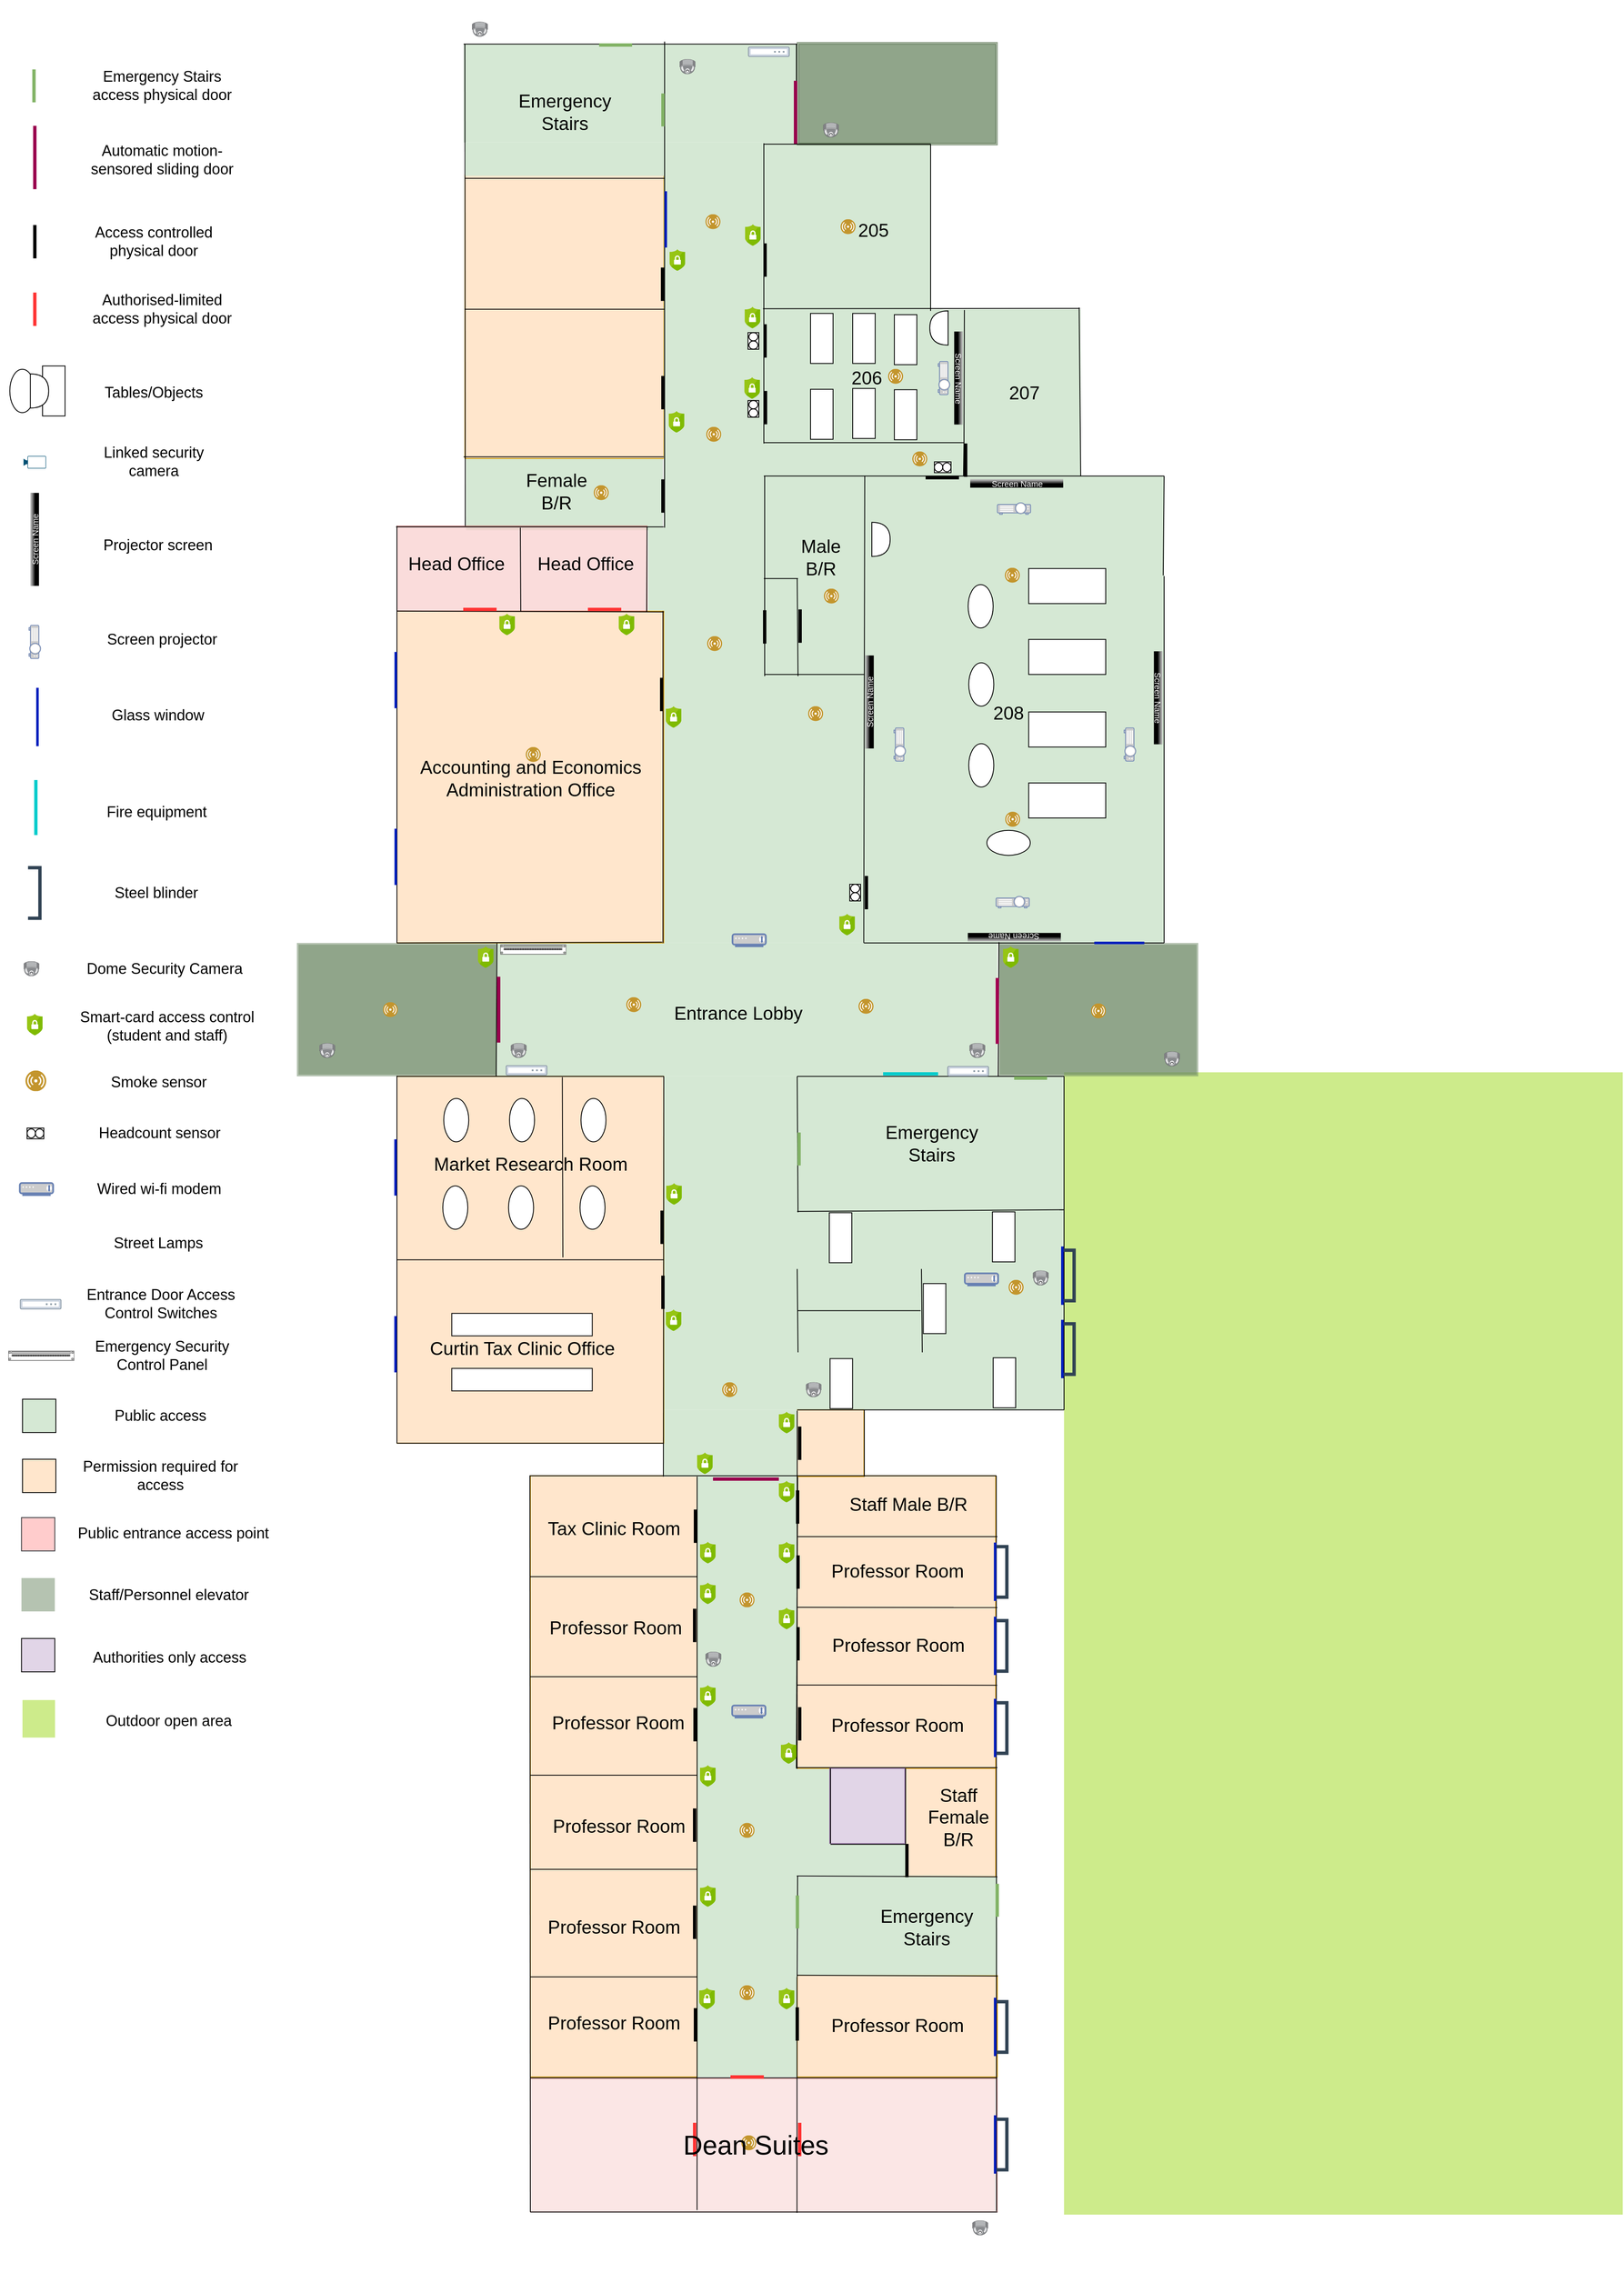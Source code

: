 <mxfile version="24.7.16" pages="3">
  <diagram name="Building407" id="dCMBrZHZ_UhN5NfpCyCJ">
    <mxGraphModel dx="4412" dy="2225" grid="1" gridSize="10" guides="1" tooltips="1" connect="1" arrows="1" fold="1" page="1" pageScale="1" pageWidth="827" pageHeight="1169" math="0" shadow="0">
      <root>
        <mxCell id="0" />
        <mxCell id="1" parent="0" />
        <mxCell id="4YgM7dY1xx7DZDWHxnli-49" value="" style="rounded=0;whiteSpace=wrap;html=1;fillColor=#cdeb8b;strokeColor=none;" vertex="1" parent="1">
          <mxGeometry x="910" y="1580" width="670" height="1370" as="geometry" />
        </mxCell>
        <mxCell id="mzHUonBrrAP12Gn4H00u-26" value="" style="rounded=0;whiteSpace=wrap;html=1;fillColor=#f8cecc;strokeColor=#b85450;opacity=50;" parent="1" vertex="1">
          <mxGeometry x="270" y="2786.87" width="560" height="160" as="geometry" />
        </mxCell>
        <mxCell id="4YgM7dY1xx7DZDWHxnli-23" value="" style="image;aspect=fixed;perimeter=ellipsePerimeter;html=1;align=center;shadow=0;dashed=0;fontColor=#4277BB;labelBackgroundColor=default;fontSize=12;spacingTop=3;image=img/lib/ibm/users/sensor.svg;" vertex="1" parent="1">
          <mxGeometry x="523" y="2854.87" width="18" height="18" as="geometry" />
        </mxCell>
        <mxCell id="4YgM7dY1xx7DZDWHxnli-16" value="" style="rounded=0;whiteSpace=wrap;html=1;fillColor=#ffe6cc;strokeColor=#d79b00;" vertex="1" parent="1">
          <mxGeometry x="590" y="2662.87" width="240" height="122" as="geometry" />
        </mxCell>
        <mxCell id="croc7nk68DISZAEjj7JM-212" value="" style="rounded=0;whiteSpace=wrap;html=1;fillColor=#ffe6cc;strokeColor=#d79b00;" parent="1" vertex="1">
          <mxGeometry x="588" y="2063.87" width="240" height="351" as="geometry" />
        </mxCell>
        <mxCell id="croc7nk68DISZAEjj7JM-219" value="" style="shape=image;html=1;verticalAlign=top;verticalLabelPosition=bottom;labelBackgroundColor=#ffffff;imageAspect=0;aspect=fixed;image=https://cdn2.iconfinder.com/data/icons/boxicons-regular-vol-1/24/bx-circle-quarter-128.png;opacity=30;rotation=90;" parent="1" vertex="1">
          <mxGeometry x="549.5" y="2039.87" width="90" height="90" as="geometry" />
        </mxCell>
        <mxCell id="croc7nk68DISZAEjj7JM-218" value="" style="shape=image;html=1;verticalAlign=top;verticalLabelPosition=bottom;labelBackgroundColor=#ffffff;imageAspect=0;aspect=fixed;image=https://cdn2.iconfinder.com/data/icons/boxicons-regular-vol-1/24/bx-circle-quarter-128.png;opacity=30;rotation=90;" parent="1" vertex="1">
          <mxGeometry x="550.5" y="2117.87" width="90" height="90" as="geometry" />
        </mxCell>
        <mxCell id="croc7nk68DISZAEjj7JM-142" value="" style="rounded=0;whiteSpace=wrap;html=1;fillColor=#d5e8d4;strokeColor=none;" parent="1" vertex="1">
          <mxGeometry x="469.75" y="2063.87" width="120.25" height="721" as="geometry" />
        </mxCell>
        <mxCell id="4YgM7dY1xx7DZDWHxnli-12" value="" style="endArrow=none;html=1;rounded=0;entryX=0;entryY=1;entryDx=0;entryDy=0;" edge="1" parent="1" target="croc7nk68DISZAEjj7JM-157">
          <mxGeometry width="50" height="50" relative="1" as="geometry">
            <mxPoint x="590" y="2058.87" as="sourcePoint" />
            <mxPoint x="590.28" y="2940.87" as="targetPoint" />
          </mxGeometry>
        </mxCell>
        <mxCell id="O6dEK9kbIc9V5Sh639mK-12" value="" style="endArrow=none;html=1;rounded=0;entryX=0;entryY=1;entryDx=0;entryDy=0;" edge="1" parent="1">
          <mxGeometry width="50" height="50" relative="1" as="geometry">
            <mxPoint x="590.54" y="2063.37" as="sourcePoint" />
            <mxPoint x="589" y="2414.87" as="targetPoint" />
          </mxGeometry>
        </mxCell>
        <mxCell id="croc7nk68DISZAEjj7JM-216" value="" style="shape=image;html=1;verticalAlign=top;verticalLabelPosition=bottom;labelBackgroundColor=#ffffff;imageAspect=0;aspect=fixed;image=https://cdn2.iconfinder.com/data/icons/boxicons-regular-vol-1/24/bx-circle-quarter-128.png;opacity=30;rotation=90;" parent="1" vertex="1">
          <mxGeometry x="553.75" y="2300.87" width="90" height="90" as="geometry" />
        </mxCell>
        <mxCell id="croc7nk68DISZAEjj7JM-206" value="" style="rounded=0;whiteSpace=wrap;html=1;fillColor=#ffe6cc;strokeColor=#d79b00;" parent="1" vertex="1">
          <mxGeometry x="718" y="2414.87" width="110" height="130" as="geometry" />
        </mxCell>
        <mxCell id="croc7nk68DISZAEjj7JM-121" value="" style="shape=image;html=1;verticalAlign=top;verticalLabelPosition=bottom;labelBackgroundColor=#ffffff;imageAspect=0;aspect=fixed;image=https://cdn2.iconfinder.com/data/icons/boxicons-regular-vol-1/24/bx-circle-quarter-128.png;opacity=30;" parent="1" vertex="1">
          <mxGeometry x="679.5" y="2495.87" width="90" height="90" as="geometry" />
        </mxCell>
        <mxCell id="croc7nk68DISZAEjj7JM-217" value="" style="shape=image;html=1;verticalAlign=top;verticalLabelPosition=bottom;labelBackgroundColor=#ffffff;imageAspect=0;aspect=fixed;image=https://cdn2.iconfinder.com/data/icons/boxicons-regular-vol-1/24/bx-circle-quarter-128.png;opacity=30;rotation=90;" parent="1" vertex="1">
          <mxGeometry x="550.5" y="2203.8" width="90" height="90" as="geometry" />
        </mxCell>
        <mxCell id="croc7nk68DISZAEjj7JM-157" value="" style="rounded=0;whiteSpace=wrap;html=1;fillColor=#d5e8d4;strokeColor=none;rotation=90;align=center;verticalAlign=middle;fontFamily=Helvetica;fontSize=12;fontColor=default;" parent="1" vertex="1">
          <mxGeometry x="564.94" y="2440.31" width="89.63" height="39.87" as="geometry" />
        </mxCell>
        <mxCell id="O6dEK9kbIc9V5Sh639mK-6" value="" style="rounded=0;whiteSpace=wrap;html=1;fillColor=#d5e8d4;strokeColor=none;" vertex="1" parent="1">
          <mxGeometry x="749" y="664.87" width="181" height="200" as="geometry" />
        </mxCell>
        <mxCell id="8fKU3kNvo_eah3kmuQMU-9" value="" style="rounded=0;whiteSpace=wrap;html=1;fillColor=#d5e8d4;strokeColor=none;rotation=90;align=center;verticalAlign=middle;fontFamily=Helvetica;fontSize=12;fontColor=default;" parent="1" vertex="1">
          <mxGeometry x="266.46" y="767.55" width="88.86" height="235.87" as="geometry" />
        </mxCell>
        <mxCell id="croc7nk68DISZAEjj7JM-23" value="" style="rounded=0;whiteSpace=wrap;html=1;fillColor=#d5e8d4;strokeColor=none;" parent="1" vertex="1">
          <mxGeometry x="430" y="1584.87" width="480" height="400" as="geometry" />
        </mxCell>
        <mxCell id="croc7nk68DISZAEjj7JM-22" value="" style="endArrow=none;html=1;rounded=0;entryX=1;entryY=1;entryDx=0;entryDy=0;" parent="1" target="croc7nk68DISZAEjj7JM-23" edge="1">
          <mxGeometry width="50" height="50" relative="1" as="geometry">
            <mxPoint x="910" y="1584.87" as="sourcePoint" />
            <mxPoint x="910" y="2024.87" as="targetPoint" />
          </mxGeometry>
        </mxCell>
        <mxCell id="croc7nk68DISZAEjj7JM-50" value="" style="shape=partialRectangle;whiteSpace=wrap;html=1;bottom=1;right=1;left=1;top=0;fillColor=none;routingCenterX=-0.5;rotation=-90;strokeWidth=4;fontColor=#ffffff;strokeColor=#314354;" parent="1" vertex="1">
          <mxGeometry x="885.63" y="1905.87" width="60.62" height="12.25" as="geometry" />
        </mxCell>
        <mxCell id="mzHUonBrrAP12Gn4H00u-37" value="" style="shape=partialRectangle;whiteSpace=wrap;html=1;bottom=1;right=1;left=1;top=0;fillColor=none;routingCenterX=-0.5;rotation=-90;strokeWidth=4;fontColor=#ffffff;strokeColor=#314354;" parent="1" vertex="1">
          <mxGeometry x="885.63" y="1817.62" width="60.62" height="12.25" as="geometry" />
        </mxCell>
        <mxCell id="croc7nk68DISZAEjj7JM-225" value="" style="rounded=0;whiteSpace=wrap;html=1;fillColor=#d5e8d4;strokeColor=none;rotation=-180;align=center;verticalAlign=middle;fontFamily=Helvetica;fontSize=12;fontColor=default;" parent="1" vertex="1">
          <mxGeometry x="590" y="2504" width="130" height="39.87" as="geometry" />
        </mxCell>
        <mxCell id="croc7nk68DISZAEjj7JM-193" value="" style="shape=image;html=1;verticalAlign=top;verticalLabelPosition=bottom;labelBackgroundColor=#ffffff;imageAspect=0;aspect=fixed;image=https://cdn2.iconfinder.com/data/icons/boxicons-regular-vol-1/24/bx-circle-quarter-128.png;opacity=30;rotation=90;" parent="1" vertex="1">
          <mxGeometry x="710.08" y="827.37" width="87" height="87" as="geometry" />
        </mxCell>
        <mxCell id="croc7nk68DISZAEjj7JM-204" value="" style="rounded=0;whiteSpace=wrap;html=1;fillColor=#d5e8d4;strokeColor=none;" parent="1" vertex="1">
          <mxGeometry x="591" y="2544.87" width="239" height="118" as="geometry" />
        </mxCell>
        <mxCell id="croc7nk68DISZAEjj7JM-197" value="" style="shape=image;html=1;verticalAlign=top;verticalLabelPosition=bottom;labelBackgroundColor=#ffffff;imageAspect=0;aspect=fixed;image=https://cdn2.iconfinder.com/data/icons/boxicons-regular-vol-1/24/bx-circle-quarter-128.png;opacity=30;rotation=90;" parent="1" vertex="1">
          <mxGeometry x="468.75" y="2743.87" width="90" height="90" as="geometry" />
        </mxCell>
        <mxCell id="croc7nk68DISZAEjj7JM-28" value="" style="shape=ext;double=1;rounded=0;whiteSpace=wrap;html=1;fillColor=#6d8764;fontColor=#ffffff;strokeColor=none;opacity=50;" parent="1" vertex="1">
          <mxGeometry x="-10" y="1424.87" width="241" height="160" as="geometry" />
        </mxCell>
        <mxCell id="croc7nk68DISZAEjj7JM-25" value="" style="rounded=0;whiteSpace=wrap;html=1;fillColor=#d5e8d4;strokeColor=none;" parent="1" vertex="1">
          <mxGeometry x="230" y="1424.87" width="600" height="160" as="geometry" />
        </mxCell>
        <mxCell id="croc7nk68DISZAEjj7JM-153" value="" style="endArrow=none;html=1;rounded=0;entryX=1;entryY=1;entryDx=0;entryDy=0;" parent="1" edge="1">
          <mxGeometry width="50" height="50" relative="1" as="geometry">
            <mxPoint x="230" y="1423.87" as="sourcePoint" />
            <mxPoint x="229" y="1584.87" as="targetPoint" />
          </mxGeometry>
        </mxCell>
        <mxCell id="croc7nk68DISZAEjj7JM-140" value="" style="rounded=0;whiteSpace=wrap;html=1;fillColor=#ffe6cc;strokeColor=#d79b00;" parent="1" vertex="1">
          <mxGeometry x="270" y="2063.87" width="200" height="721" as="geometry" />
        </mxCell>
        <mxCell id="croc7nk68DISZAEjj7JM-136" value="" style="rounded=0;whiteSpace=wrap;html=1;fillColor=#ffe6cc;strokeColor=#d79b00;" parent="1" vertex="1">
          <mxGeometry x="191.5" y="503.87" width="238.5" height="340" as="geometry" />
        </mxCell>
        <mxCell id="croc7nk68DISZAEjj7JM-135" value="" style="rounded=0;whiteSpace=wrap;html=1;fillColor=#ffe6cc;strokeColor=#d79b00;" parent="1" vertex="1">
          <mxGeometry x="590" y="1984.87" width="80" height="80" as="geometry" />
        </mxCell>
        <mxCell id="croc7nk68DISZAEjj7JM-69" value="" style="rounded=0;whiteSpace=wrap;html=1;fillColor=#d5e8d4;strokeColor=none;" parent="1" vertex="1">
          <mxGeometry x="429.5" y="1984.87" width="160.5" height="80" as="geometry" />
        </mxCell>
        <mxCell id="croc7nk68DISZAEjj7JM-79" value="" style="shape=image;html=1;verticalAlign=top;verticalLabelPosition=bottom;labelBackgroundColor=#ffffff;imageAspect=0;aspect=fixed;image=https://cdn2.iconfinder.com/data/icons/boxicons-regular-vol-1/24/bx-circle-quarter-128.png;opacity=30;rotation=0;" parent="1" vertex="1">
          <mxGeometry x="551.5" y="1995.87" width="90" height="90" as="geometry" />
        </mxCell>
        <mxCell id="croc7nk68DISZAEjj7JM-117" value="" style="shape=image;html=1;verticalAlign=top;verticalLabelPosition=bottom;labelBackgroundColor=#ffffff;imageAspect=0;aspect=fixed;image=https://cdn2.iconfinder.com/data/icons/boxicons-regular-vol-1/24/bx-circle-quarter-128.png;opacity=30;rotation=-90;" parent="1" vertex="1">
          <mxGeometry x="418" y="2215.87" width="90" height="90" as="geometry" />
        </mxCell>
        <mxCell id="croc7nk68DISZAEjj7JM-118" value="" style="shape=image;html=1;verticalAlign=top;verticalLabelPosition=bottom;labelBackgroundColor=#ffffff;imageAspect=0;aspect=fixed;image=https://cdn2.iconfinder.com/data/icons/boxicons-regular-vol-1/24/bx-circle-quarter-128.png;opacity=30;rotation=-90;" parent="1" vertex="1">
          <mxGeometry x="417" y="2334.87" width="90" height="90" as="geometry" />
        </mxCell>
        <mxCell id="croc7nk68DISZAEjj7JM-120" value="" style="shape=image;html=1;verticalAlign=top;verticalLabelPosition=bottom;labelBackgroundColor=#ffffff;imageAspect=0;aspect=fixed;image=https://cdn2.iconfinder.com/data/icons/boxicons-regular-vol-1/24/bx-circle-quarter-128.png;opacity=30;rotation=-90;" parent="1" vertex="1">
          <mxGeometry x="418" y="2454.87" width="90" height="90" as="geometry" />
        </mxCell>
        <mxCell id="croc7nk68DISZAEjj7JM-119" value="" style="shape=image;html=1;verticalAlign=top;verticalLabelPosition=bottom;labelBackgroundColor=#ffffff;imageAspect=0;aspect=fixed;image=https://cdn2.iconfinder.com/data/icons/boxicons-regular-vol-1/24/bx-circle-quarter-128.png;opacity=30;rotation=-90;" parent="1" vertex="1">
          <mxGeometry x="420" y="2571.87" width="90" height="90" as="geometry" />
        </mxCell>
        <mxCell id="croc7nk68DISZAEjj7JM-74" value="" style="endArrow=none;html=1;rounded=0;" parent="1" edge="1">
          <mxGeometry width="50" height="50" relative="1" as="geometry">
            <mxPoint x="269" y="2063.87" as="sourcePoint" />
            <mxPoint x="829" y="2063.87" as="targetPoint" />
          </mxGeometry>
        </mxCell>
        <mxCell id="croc7nk68DISZAEjj7JM-123" value="" style="whiteSpace=wrap;html=1;aspect=fixed;fillColor=#e1d5e7;strokeColor=#9673a6;" parent="1" vertex="1">
          <mxGeometry x="629" y="2414.87" width="90" height="90" as="geometry" />
        </mxCell>
        <mxCell id="croc7nk68DISZAEjj7JM-115" value="" style="shape=image;html=1;verticalAlign=top;verticalLabelPosition=bottom;labelBackgroundColor=#ffffff;imageAspect=0;aspect=fixed;image=https://cdn2.iconfinder.com/data/icons/boxicons-regular-vol-1/24/bx-circle-quarter-128.png;opacity=30;" parent="1" vertex="1">
          <mxGeometry x="551" y="2559.87" width="90" height="90" as="geometry" />
        </mxCell>
        <mxCell id="mzHUonBrrAP12Gn4H00u-24" value="" style="rounded=0;whiteSpace=wrap;html=1;fillColor=#d5e8d4;strokeColor=none;" parent="1" vertex="1">
          <mxGeometry x="430" y="464.87" width="320" height="960" as="geometry" />
        </mxCell>
        <mxCell id="mzHUonBrrAP12Gn4H00u-27" value="" style="rounded=0;whiteSpace=wrap;html=1;fillColor=#ffe6cc;strokeColor=#d79b00;" parent="1" vertex="1">
          <mxGeometry x="110" y="1026.87" width="320" height="398" as="geometry" />
        </mxCell>
        <mxCell id="vpeIHx57n76zGfDnY5xr-102" value="" style="endArrow=none;html=1;rounded=0;entryX=1;entryY=1;entryDx=0;entryDy=0;" parent="1" edge="1">
          <mxGeometry width="50" height="50" relative="1" as="geometry">
            <mxPoint x="429" y="1026.87" as="sourcePoint" />
            <mxPoint x="429.0" y="1424.87" as="targetPoint" />
          </mxGeometry>
        </mxCell>
        <mxCell id="mzHUonBrrAP12Gn4H00u-29" value="" style="rounded=0;whiteSpace=wrap;html=1;fillColor=#ffe6cc;strokeColor=#d79b00;" parent="1" vertex="1">
          <mxGeometry x="110" y="1584.87" width="320" height="440" as="geometry" />
        </mxCell>
        <mxCell id="croc7nk68DISZAEjj7JM-104" value="" style="endArrow=none;html=1;rounded=0;exitX=1;exitY=0;exitDx=0;exitDy=0;entryX=0;entryY=1;entryDx=0;entryDy=0;" parent="1" source="mzHUonBrrAP12Gn4H00u-29" target="croc7nk68DISZAEjj7JM-69" edge="1">
          <mxGeometry width="50" height="50" relative="1" as="geometry">
            <mxPoint x="430" y="1584.87" as="sourcePoint" />
            <mxPoint x="430" y="2824.87" as="targetPoint" />
          </mxGeometry>
        </mxCell>
        <mxCell id="croc7nk68DISZAEjj7JM-71" value="" style="rounded=0;whiteSpace=wrap;html=1;fillColor=#d5e8d4;strokeColor=none;" parent="1" vertex="1">
          <mxGeometry x="750" y="864.87" width="280" height="560" as="geometry" />
        </mxCell>
        <mxCell id="croc7nk68DISZAEjj7JM-27" value="" style="shape=ext;double=1;rounded=0;whiteSpace=wrap;html=1;fillColor=#6d8764;fontColor=#ffffff;strokeColor=none;opacity=50;" parent="1" vertex="1">
          <mxGeometry x="831" y="1424.87" width="240" height="160" as="geometry" />
        </mxCell>
        <mxCell id="vpeIHx57n76zGfDnY5xr-114" value="" style="endArrow=none;html=1;rounded=0;entryX=0.733;entryY=-0.001;entryDx=0;entryDy=0;entryPerimeter=0;" parent="1" target="croc7nk68DISZAEjj7JM-25" edge="1">
          <mxGeometry width="50" height="50" relative="1" as="geometry">
            <mxPoint x="671" y="864.87" as="sourcePoint" />
            <mxPoint x="671" y="1264.87" as="targetPoint" />
          </mxGeometry>
        </mxCell>
        <mxCell id="vpeIHx57n76zGfDnY5xr-14" value="" style="endArrow=none;html=1;rounded=0;" parent="1" edge="1">
          <mxGeometry width="50" height="50" relative="1" as="geometry">
            <mxPoint x="550" y="465.87" as="sourcePoint" />
            <mxPoint x="550" y="825.87" as="targetPoint" />
          </mxGeometry>
        </mxCell>
        <mxCell id="croc7nk68DISZAEjj7JM-26" value="" style="endArrow=none;html=1;rounded=0;entryX=1;entryY=1;entryDx=0;entryDy=0;" parent="1" edge="1">
          <mxGeometry width="50" height="50" relative="1" as="geometry">
            <mxPoint x="832" y="1423.87" as="sourcePoint" />
            <mxPoint x="831" y="1584.87" as="targetPoint" />
          </mxGeometry>
        </mxCell>
        <mxCell id="vpeIHx57n76zGfDnY5xr-33" value="" style="endArrow=none;html=1;rounded=0;" parent="1" edge="1">
          <mxGeometry width="50" height="50" relative="1" as="geometry">
            <mxPoint x="551" y="864.87" as="sourcePoint" />
            <mxPoint x="551" y="1104.87" as="targetPoint" />
          </mxGeometry>
        </mxCell>
        <mxCell id="vpeIHx57n76zGfDnY5xr-70" value="" style="shape=image;html=1;verticalAlign=top;verticalLabelPosition=bottom;labelBackgroundColor=#ffffff;imageAspect=0;aspect=fixed;image=https://cdn2.iconfinder.com/data/icons/boxicons-regular-vol-1/24/bx-circle-quarter-128.png;opacity=30;" parent="1" vertex="1">
          <mxGeometry x="507" y="1017.87" width="90" height="90" as="geometry" />
        </mxCell>
        <mxCell id="vpeIHx57n76zGfDnY5xr-95" value="" style="shape=image;html=1;verticalAlign=top;verticalLabelPosition=bottom;labelBackgroundColor=#ffffff;imageAspect=0;aspect=fixed;image=https://cdn2.iconfinder.com/data/icons/boxicons-regular-vol-1/24/bx-circle-quarter-128.png;opacity=30;rotation=-90;" parent="1" vertex="1">
          <mxGeometry x="419" y="2095.87" width="90" height="90" as="geometry" />
        </mxCell>
        <mxCell id="croc7nk68DISZAEjj7JM-18" value="" style="shape=image;html=1;verticalAlign=top;verticalLabelPosition=bottom;labelBackgroundColor=#ffffff;imageAspect=0;aspect=fixed;image=https://cdn2.iconfinder.com/data/icons/boxicons-regular-vol-1/24/bx-circle-quarter-128.png;opacity=30;rotation=0;" parent="1" vertex="1">
          <mxGeometry x="310" y="300" width="90" height="90" as="geometry" />
        </mxCell>
        <mxCell id="mzHUonBrrAP12Gn4H00u-25" value="" style="rounded=0;whiteSpace=wrap;html=1;fillColor=#d5e8d4;strokeColor=none;" parent="1" vertex="1">
          <mxGeometry x="190" y="346.87" width="400" height="118" as="geometry" />
        </mxCell>
        <mxCell id="mzHUonBrrAP12Gn4H00u-17" value="" style="shape=image;html=1;verticalAlign=top;verticalLabelPosition=bottom;labelBackgroundColor=#ffffff;imageAspect=0;aspect=fixed;image=https://cdn2.iconfinder.com/data/icons/boxicons-regular-vol-1/24/bx-circle-quarter-128.png;opacity=30;rotation=-90;" parent="1" vertex="1">
          <mxGeometry x="380.5" y="397.87" width="90" height="90" as="geometry" />
        </mxCell>
        <mxCell id="vpeIHx57n76zGfDnY5xr-71" value="" style="shape=image;html=1;verticalAlign=top;verticalLabelPosition=bottom;labelBackgroundColor=#ffffff;imageAspect=0;aspect=fixed;image=https://cdn2.iconfinder.com/data/icons/boxicons-regular-vol-1/24/bx-circle-quarter-128.png;opacity=30;" parent="1" vertex="1">
          <mxGeometry x="550" y="1017.87" width="90" height="90" as="geometry" />
        </mxCell>
        <mxCell id="mzHUonBrrAP12Gn4H00u-46" value="" style="shape=ext;double=1;rounded=0;whiteSpace=wrap;html=1;fillColor=#6d8764;fontColor=#ffffff;strokeColor=#3A5431;opacity=50;" parent="1" vertex="1">
          <mxGeometry x="590" y="344.87" width="240" height="123" as="geometry" />
        </mxCell>
        <mxCell id="mzHUonBrrAP12Gn4H00u-28" value="" style="rounded=0;whiteSpace=wrap;html=1;fillColor=#f8cecc;strokeColor=#b85450;opacity=70;" parent="1" vertex="1">
          <mxGeometry x="110" y="924.87" width="300" height="102" as="geometry" />
        </mxCell>
        <mxCell id="vpeIHx57n76zGfDnY5xr-94" value="" style="shape=image;html=1;verticalAlign=top;verticalLabelPosition=bottom;labelBackgroundColor=#ffffff;imageAspect=0;aspect=fixed;image=https://cdn2.iconfinder.com/data/icons/boxicons-regular-vol-1/24/bx-circle-quarter-128.png;opacity=30;rotation=-180;" parent="1" vertex="1">
          <mxGeometry x="383.5" y="1782.87" width="90" height="90" as="geometry" />
        </mxCell>
        <mxCell id="vpeIHx57n76zGfDnY5xr-93" value="" style="shape=image;html=1;verticalAlign=top;verticalLabelPosition=bottom;labelBackgroundColor=#ffffff;imageAspect=0;aspect=fixed;image=https://cdn2.iconfinder.com/data/icons/boxicons-regular-vol-1/24/bx-circle-quarter-128.png;opacity=30;rotation=-90;" parent="1" vertex="1">
          <mxGeometry x="382.5" y="1738.87" width="90" height="90" as="geometry" />
        </mxCell>
        <mxCell id="vpeIHx57n76zGfDnY5xr-77" value="" style="shape=image;html=1;verticalAlign=top;verticalLabelPosition=bottom;labelBackgroundColor=#ffffff;imageAspect=0;aspect=fixed;image=https://cdn2.iconfinder.com/data/icons/boxicons-regular-vol-1/24/bx-circle-quarter-128.png;opacity=30;rotation=-90;" parent="1" vertex="1">
          <mxGeometry x="331" y="979.87" width="90" height="90" as="geometry" />
        </mxCell>
        <mxCell id="vpeIHx57n76zGfDnY5xr-78" value="" style="shape=image;html=1;verticalAlign=top;verticalLabelPosition=bottom;labelBackgroundColor=#ffffff;imageAspect=0;aspect=fixed;image=https://cdn2.iconfinder.com/data/icons/boxicons-regular-vol-1/24/bx-circle-quarter-128.png;opacity=30;rotation=-90;" parent="1" vertex="1">
          <mxGeometry x="382" y="1099.87" width="90" height="90" as="geometry" />
        </mxCell>
        <mxCell id="vpeIHx57n76zGfDnY5xr-67" value="" style="shape=image;html=1;verticalAlign=top;verticalLabelPosition=bottom;labelBackgroundColor=#ffffff;imageAspect=0;aspect=fixed;image=https://cdn2.iconfinder.com/data/icons/boxicons-regular-vol-1/24/bx-circle-quarter-128.png;opacity=30;" parent="1" vertex="1">
          <mxGeometry x="507.5" y="577.87" width="90" height="90" as="geometry" />
        </mxCell>
        <mxCell id="vpeIHx57n76zGfDnY5xr-69" value="" style="shape=image;html=1;verticalAlign=top;verticalLabelPosition=bottom;labelBackgroundColor=#ffffff;imageAspect=0;aspect=fixed;image=https://cdn2.iconfinder.com/data/icons/boxicons-regular-vol-1/24/bx-circle-quarter-128.png;opacity=30;rotation=-90;" parent="1" vertex="1">
          <mxGeometry x="381" y="860.87" width="90" height="90" as="geometry" />
        </mxCell>
        <mxCell id="vpeIHx57n76zGfDnY5xr-68" value="" style="shape=image;html=1;verticalAlign=top;verticalLabelPosition=bottom;labelBackgroundColor=#ffffff;imageAspect=0;aspect=fixed;image=https://cdn2.iconfinder.com/data/icons/boxicons-regular-vol-1/24/bx-circle-quarter-128.png;opacity=30;rotation=-90;" parent="1" vertex="1">
          <mxGeometry x="382.5" y="737.87" width="90" height="90" as="geometry" />
        </mxCell>
        <mxCell id="vpeIHx57n76zGfDnY5xr-5" value="" style="endArrow=none;html=1;rounded=0;" parent="1" edge="1">
          <mxGeometry width="50" height="50" relative="1" as="geometry">
            <mxPoint x="190" y="346.87" as="sourcePoint" />
            <mxPoint x="590" y="346.87" as="targetPoint" />
          </mxGeometry>
        </mxCell>
        <mxCell id="vpeIHx57n76zGfDnY5xr-7" value="" style="endArrow=none;html=1;rounded=0;" parent="1" edge="1">
          <mxGeometry width="50" height="50" relative="1" as="geometry">
            <mxPoint x="589" y="346.87" as="sourcePoint" />
            <mxPoint x="589" y="396.87" as="targetPoint" />
          </mxGeometry>
        </mxCell>
        <mxCell id="vpeIHx57n76zGfDnY5xr-9" value="" style="line;strokeWidth=4;html=1;perimeter=backbonePerimeter;points=[];outlineConnect=0;rotation=90;strokeColor=#99004D;fillColor=#f5f5f5;fontColor=#333333;" parent="1" vertex="1">
          <mxGeometry x="550" y="423.87" width="76" height="10" as="geometry" />
        </mxCell>
        <mxCell id="vpeIHx57n76zGfDnY5xr-11" value="" style="endArrow=none;html=1;rounded=0;" parent="1" edge="1">
          <mxGeometry width="50" height="50" relative="1" as="geometry">
            <mxPoint x="550" y="466.87" as="sourcePoint" />
            <mxPoint x="750" y="466.87" as="targetPoint" />
          </mxGeometry>
        </mxCell>
        <mxCell id="vpeIHx57n76zGfDnY5xr-12" value="" style="endArrow=none;html=1;rounded=0;" parent="1" edge="1">
          <mxGeometry width="50" height="50" relative="1" as="geometry">
            <mxPoint x="1030" y="984.87" as="sourcePoint" />
            <mxPoint x="1030" y="1424.87" as="targetPoint" />
          </mxGeometry>
        </mxCell>
        <mxCell id="vpeIHx57n76zGfDnY5xr-13" value="" style="endArrow=none;html=1;rounded=0;" parent="1" edge="1">
          <mxGeometry width="50" height="50" relative="1" as="geometry">
            <mxPoint x="431" y="343.87" as="sourcePoint" />
            <mxPoint x="431" y="926.87" as="targetPoint" />
          </mxGeometry>
        </mxCell>
        <mxCell id="vpeIHx57n76zGfDnY5xr-18" value="" style="line;strokeWidth=4;html=1;perimeter=backbonePerimeter;points=[];outlineConnect=0;rotation=90;strokeColor=#000000;" parent="1" vertex="1">
          <mxGeometry x="531.5" y="600.87" width="40" height="10" as="geometry" />
        </mxCell>
        <mxCell id="vpeIHx57n76zGfDnY5xr-22" value="" style="endArrow=none;html=1;rounded=0;entryX=0;entryY=1;entryDx=0;entryDy=0;" parent="1" target="mzHUonBrrAP12Gn4H00u-27" edge="1">
          <mxGeometry width="50" height="50" relative="1" as="geometry">
            <mxPoint x="110" y="924.87" as="sourcePoint" />
            <mxPoint x="130" y="1874.87" as="targetPoint" />
          </mxGeometry>
        </mxCell>
        <mxCell id="vpeIHx57n76zGfDnY5xr-23" value="" style="endArrow=none;html=1;rounded=0;" parent="1" edge="1">
          <mxGeometry width="50" height="50" relative="1" as="geometry">
            <mxPoint x="190" y="841.87" as="sourcePoint" />
            <mxPoint x="430" y="841.87" as="targetPoint" />
          </mxGeometry>
        </mxCell>
        <mxCell id="vpeIHx57n76zGfDnY5xr-24" value="" style="line;strokeWidth=4;html=1;perimeter=backbonePerimeter;points=[];outlineConnect=0;rotation=90;strokeColor=default;" parent="1" vertex="1">
          <mxGeometry x="409" y="759.87" width="40" height="10" as="geometry" />
        </mxCell>
        <mxCell id="vpeIHx57n76zGfDnY5xr-28" value="" style="line;strokeWidth=4;html=1;perimeter=backbonePerimeter;points=[];outlineConnect=0;rotation=90;strokeColor=#000000;" parent="1" vertex="1">
          <mxGeometry x="409" y="883.87" width="40" height="10" as="geometry" />
        </mxCell>
        <mxCell id="vpeIHx57n76zGfDnY5xr-30" value="" style="endArrow=none;html=1;rounded=0;" parent="1" edge="1">
          <mxGeometry width="50" height="50" relative="1" as="geometry">
            <mxPoint x="109" y="925.87" as="sourcePoint" />
            <mxPoint x="430" y="925.87" as="targetPoint" />
          </mxGeometry>
        </mxCell>
        <mxCell id="vpeIHx57n76zGfDnY5xr-31" value="" style="endArrow=none;html=1;rounded=0;" parent="1" edge="1">
          <mxGeometry width="50" height="50" relative="1" as="geometry">
            <mxPoint x="551" y="1102.87" as="sourcePoint" />
            <mxPoint x="671" y="1102.87" as="targetPoint" />
          </mxGeometry>
        </mxCell>
        <mxCell id="vpeIHx57n76zGfDnY5xr-32" value="" style="endArrow=none;html=1;rounded=0;" parent="1" edge="1">
          <mxGeometry width="50" height="50" relative="1" as="geometry">
            <mxPoint x="550" y="987.87" as="sourcePoint" />
            <mxPoint x="591" y="987.87" as="targetPoint" />
          </mxGeometry>
        </mxCell>
        <mxCell id="vpeIHx57n76zGfDnY5xr-37" value="" style="endArrow=none;html=1;rounded=0;exitX=0;exitY=1;exitDx=0;exitDy=0;" parent="1" source="mzHUonBrrAP12Gn4H00u-27" edge="1">
          <mxGeometry width="50" height="50" relative="1" as="geometry">
            <mxPoint x="228" y="1423.87" as="sourcePoint" />
            <mxPoint x="428" y="1423.87" as="targetPoint" />
          </mxGeometry>
        </mxCell>
        <mxCell id="vpeIHx57n76zGfDnY5xr-39" value="" style="line;strokeWidth=4;html=1;perimeter=backbonePerimeter;points=[];outlineConnect=0;rotation=90;strokeColor=#A10050;" parent="1" vertex="1">
          <mxGeometry x="790.5" y="1501.37" width="79" height="10" as="geometry" />
        </mxCell>
        <mxCell id="vpeIHx57n76zGfDnY5xr-40" value="" style="endArrow=none;html=1;rounded=0;" parent="1" edge="1">
          <mxGeometry width="50" height="50" relative="1" as="geometry">
            <mxPoint x="590" y="1584.87" as="sourcePoint" />
            <mxPoint x="910" y="1584.87" as="targetPoint" />
          </mxGeometry>
        </mxCell>
        <mxCell id="vpeIHx57n76zGfDnY5xr-41" value="" style="endArrow=none;html=1;rounded=0;exitX=0.5;exitY=1;exitDx=0;exitDy=0;" parent="1" source="croc7nk68DISZAEjj7JM-28" edge="1">
          <mxGeometry width="50" height="50" relative="1" as="geometry">
            <mxPoint x="230" y="1584.87" as="sourcePoint" />
            <mxPoint x="430" y="1584.87" as="targetPoint" />
          </mxGeometry>
        </mxCell>
        <mxCell id="vpeIHx57n76zGfDnY5xr-42" value="" style="line;strokeWidth=4;html=1;perimeter=backbonePerimeter;points=[];outlineConnect=0;rotation=90;strokeColor=#99004D;" parent="1" vertex="1">
          <mxGeometry x="192.5" y="1499.87" width="79" height="10" as="geometry" />
        </mxCell>
        <mxCell id="vpeIHx57n76zGfDnY5xr-43" value="" style="endArrow=none;html=1;rounded=0;entryX=0.357;entryY=0.985;entryDx=0;entryDy=0;entryPerimeter=0;" parent="1" edge="1" target="mzHUonBrrAP12Gn4H00u-26">
          <mxGeometry width="50" height="50" relative="1" as="geometry">
            <mxPoint x="470" y="2064.87" as="sourcePoint" />
            <mxPoint x="468" y="2784.87" as="targetPoint" />
          </mxGeometry>
        </mxCell>
        <mxCell id="vpeIHx57n76zGfDnY5xr-44" value="" style="endArrow=none;html=1;rounded=0;" parent="1" edge="1">
          <mxGeometry width="50" height="50" relative="1" as="geometry">
            <mxPoint x="110" y="1804.87" as="sourcePoint" />
            <mxPoint x="430" y="1804.87" as="targetPoint" />
          </mxGeometry>
        </mxCell>
        <mxCell id="vpeIHx57n76zGfDnY5xr-45" value="" style="endArrow=none;html=1;rounded=0;exitX=0;exitY=1;exitDx=0;exitDy=0;" parent="1" edge="1">
          <mxGeometry width="50" height="50" relative="1" as="geometry">
            <mxPoint x="110" y="2024.87" as="sourcePoint" />
            <mxPoint x="430" y="2024.87" as="targetPoint" />
          </mxGeometry>
        </mxCell>
        <mxCell id="vpeIHx57n76zGfDnY5xr-47" value="" style="endArrow=none;html=1;rounded=0;" parent="1" edge="1">
          <mxGeometry width="50" height="50" relative="1" as="geometry">
            <mxPoint x="270" y="2785.87" as="sourcePoint" />
            <mxPoint x="830" y="2785.87" as="targetPoint" />
          </mxGeometry>
        </mxCell>
        <mxCell id="vpeIHx57n76zGfDnY5xr-51" value="" style="endArrow=none;html=1;rounded=0;" parent="1" edge="1">
          <mxGeometry width="50" height="50" relative="1" as="geometry">
            <mxPoint x="270" y="2184.87" as="sourcePoint" />
            <mxPoint x="470" y="2184.87" as="targetPoint" />
          </mxGeometry>
        </mxCell>
        <mxCell id="vpeIHx57n76zGfDnY5xr-54" value="" style="endArrow=none;html=1;rounded=0;" parent="1" edge="1">
          <mxGeometry width="50" height="50" relative="1" as="geometry">
            <mxPoint x="590" y="2413.87" as="sourcePoint" />
            <mxPoint x="830" y="2413.87" as="targetPoint" />
          </mxGeometry>
        </mxCell>
        <mxCell id="vpeIHx57n76zGfDnY5xr-55" value="" style="endArrow=none;html=1;rounded=0;" parent="1" edge="1">
          <mxGeometry width="50" height="50" relative="1" as="geometry">
            <mxPoint x="590.75" y="2136.87" as="sourcePoint" />
            <mxPoint x="830" y="2136.87" as="targetPoint" />
          </mxGeometry>
        </mxCell>
        <mxCell id="vpeIHx57n76zGfDnY5xr-56" value="" style="endArrow=none;html=1;rounded=0;" parent="1" edge="1">
          <mxGeometry width="50" height="50" relative="1" as="geometry">
            <mxPoint x="590" y="1815.87" as="sourcePoint" />
            <mxPoint x="591" y="1915.87" as="targetPoint" />
          </mxGeometry>
        </mxCell>
        <mxCell id="vpeIHx57n76zGfDnY5xr-57" value="" style="endArrow=none;html=1;rounded=0;" parent="1" edge="1">
          <mxGeometry width="50" height="50" relative="1" as="geometry">
            <mxPoint x="738" y="1865.87" as="sourcePoint" />
            <mxPoint x="590" y="1865.87" as="targetPoint" />
          </mxGeometry>
        </mxCell>
        <mxCell id="vpeIHx57n76zGfDnY5xr-74" value="" style="endArrow=none;html=1;rounded=0;exitX=0;exitY=0;exitDx=0;exitDy=0;" parent="1" source="mzHUonBrrAP12Gn4H00u-27" edge="1">
          <mxGeometry width="50" height="50" relative="1" as="geometry">
            <mxPoint x="230" y="1027.39" as="sourcePoint" />
            <mxPoint x="430" y="1027.87" as="targetPoint" />
          </mxGeometry>
        </mxCell>
        <mxCell id="vpeIHx57n76zGfDnY5xr-75" value="" style="line;strokeWidth=4;html=1;perimeter=backbonePerimeter;points=[];outlineConnect=0;rotation=0;strokeColor=#FF3333;fillColor=#000000;" parent="1" vertex="1">
          <mxGeometry x="339" y="1019.87" width="40" height="10" as="geometry" />
        </mxCell>
        <mxCell id="vpeIHx57n76zGfDnY5xr-79" value="" style="line;strokeWidth=4;html=1;perimeter=backbonePerimeter;points=[];outlineConnect=0;rotation=90;strokeColor=#000000;fillColor=#000000;" parent="1" vertex="1">
          <mxGeometry x="407.5" y="1121.87" width="40" height="10" as="geometry" />
        </mxCell>
        <mxCell id="vpeIHx57n76zGfDnY5xr-80" value="" style="line;strokeWidth=4;html=1;perimeter=backbonePerimeter;points=[];outlineConnect=0;rotation=90;strokeColor=#000000;fillColor=#000000;" parent="1" vertex="1">
          <mxGeometry x="408" y="1760.87" width="40" height="10" as="geometry" />
        </mxCell>
        <mxCell id="vpeIHx57n76zGfDnY5xr-81" value="" style="line;strokeWidth=4;html=1;perimeter=backbonePerimeter;points=[];outlineConnect=0;rotation=90;strokeColor=#000000;fillColor=#000000;" parent="1" vertex="1">
          <mxGeometry x="409" y="1838.87" width="40" height="10" as="geometry" />
        </mxCell>
        <mxCell id="vpeIHx57n76zGfDnY5xr-82" value="" style="line;strokeWidth=4;html=1;perimeter=backbonePerimeter;points=[];outlineConnect=0;rotation=90;strokeColor=#99004D;" parent="1" vertex="1">
          <mxGeometry x="-362.25" y="477.87" width="76" height="10" as="geometry" />
        </mxCell>
        <mxCell id="vpeIHx57n76zGfDnY5xr-83" value="" style="line;strokeWidth=4;html=1;perimeter=backbonePerimeter;points=[];outlineConnect=0;rotation=90;strokeColor=#000000;" parent="1" vertex="1">
          <mxGeometry x="-344.25" y="578.87" width="40" height="10" as="geometry" />
        </mxCell>
        <mxCell id="vpeIHx57n76zGfDnY5xr-84" value="" style="line;strokeWidth=4;html=1;perimeter=backbonePerimeter;points=[];outlineConnect=0;rotation=-90;strokeColor=#FF3333;fillColor=#000000;" parent="1" vertex="1">
          <mxGeometry x="-344.25" y="659.87" width="40" height="10" as="geometry" />
        </mxCell>
        <mxCell id="vpeIHx57n76zGfDnY5xr-86" value="" style="line;strokeWidth=4;html=1;perimeter=backbonePerimeter;points=[];outlineConnect=0;rotation=90;strokeColor=#000000;fillColor=#000000;" parent="1" vertex="1">
          <mxGeometry x="448" y="2115.87" width="40" height="17" as="geometry" />
        </mxCell>
        <mxCell id="vpeIHx57n76zGfDnY5xr-87" value="" style="line;strokeWidth=4;html=1;perimeter=backbonePerimeter;points=[];outlineConnect=0;rotation=90;strokeColor=#000000;fillColor=#000000;" parent="1" vertex="1">
          <mxGeometry x="447" y="2234.87" width="40" height="17" as="geometry" />
        </mxCell>
        <mxCell id="vpeIHx57n76zGfDnY5xr-88" value="" style="line;strokeWidth=4;html=1;perimeter=backbonePerimeter;points=[];outlineConnect=0;rotation=90;strokeColor=#000000;fillColor=#000000;" parent="1" vertex="1">
          <mxGeometry x="447.5" y="2353.87" width="40" height="17" as="geometry" />
        </mxCell>
        <mxCell id="vpeIHx57n76zGfDnY5xr-90" value="" style="line;strokeWidth=4;html=1;perimeter=backbonePerimeter;points=[];outlineConnect=0;rotation=90;strokeColor=#000000;fillColor=#000000;" parent="1" vertex="1">
          <mxGeometry x="570.5" y="2092.87" width="40" height="17" as="geometry" />
        </mxCell>
        <mxCell id="vpeIHx57n76zGfDnY5xr-91" value="" style="line;strokeWidth=4;html=1;perimeter=backbonePerimeter;points=[];outlineConnect=0;rotation=90;strokeColor=#000000;fillColor=#000000;" parent="1" vertex="1">
          <mxGeometry x="571" y="2170.87" width="40" height="17" as="geometry" />
        </mxCell>
        <mxCell id="vpeIHx57n76zGfDnY5xr-97" value="" style="endArrow=none;html=1;rounded=0;" parent="1" edge="1">
          <mxGeometry width="50" height="50" relative="1" as="geometry">
            <mxPoint x="550" y="864.87" as="sourcePoint" />
            <mxPoint x="1030" y="864.87" as="targetPoint" />
          </mxGeometry>
        </mxCell>
        <mxCell id="vpeIHx57n76zGfDnY5xr-98" value="" style="endArrow=none;html=1;rounded=0;" parent="1" edge="1">
          <mxGeometry width="50" height="50" relative="1" as="geometry">
            <mxPoint x="550" y="824.87" as="sourcePoint" />
            <mxPoint x="790" y="824.87" as="targetPoint" />
          </mxGeometry>
        </mxCell>
        <mxCell id="vpeIHx57n76zGfDnY5xr-101" value="" style="endArrow=none;html=1;rounded=0;" parent="1" edge="1">
          <mxGeometry width="50" height="50" relative="1" as="geometry">
            <mxPoint x="410" y="925.87" as="sourcePoint" />
            <mxPoint x="409.5" y="1027.87" as="targetPoint" />
          </mxGeometry>
        </mxCell>
        <mxCell id="vpeIHx57n76zGfDnY5xr-107" value="" style="ellipse;whiteSpace=wrap;html=1;rotation=90;" parent="1" vertex="1">
          <mxGeometry x="784.75" y="1099.87" width="52" height="30" as="geometry" />
        </mxCell>
        <mxCell id="vpeIHx57n76zGfDnY5xr-108" value="" style="shape=or;whiteSpace=wrap;html=1;" parent="1" vertex="1">
          <mxGeometry x="679.5" y="920.37" width="22" height="41" as="geometry" />
        </mxCell>
        <mxCell id="vpeIHx57n76zGfDnY5xr-110" value="" style="points=[[0,0.5,0],[0.19,0.02,0],[0.59,0,0],[0.985,0.02,0],[1,0.5,0],[0.985,0.98,0],[0.59,1,0],[0.19,0.98,0]];verticalLabelPosition=bottom;sketch=0;html=1;verticalAlign=top;aspect=fixed;align=center;pointerEvents=1;shape=mxgraph.cisco19.camera;fillColor=#005073;strokeColor=none;" parent="1" vertex="1">
          <mxGeometry x="-337.75" y="840.87" width="27" height="15" as="geometry" />
        </mxCell>
        <mxCell id="vpeIHx57n76zGfDnY5xr-111" value="" style="fontColor=#0066CC;verticalAlign=top;verticalLabelPosition=bottom;labelPosition=center;align=center;html=1;outlineConnect=0;fillColor=#CCCCCC;strokeColor=#6881B3;gradientColor=none;gradientDirection=north;strokeWidth=2;shape=mxgraph.networks.video_projector;rotation=90;" parent="1" vertex="1">
          <mxGeometry x="693" y="1179.87" width="40" height="14" as="geometry" />
        </mxCell>
        <mxCell id="vpeIHx57n76zGfDnY5xr-112" value="Screen Name" style="strokeWidth=1;html=1;shadow=0;dashed=0;shape=mxgraph.ios.iScreenNameBar;fillColor2=#000000;fillColor3=#ffffff;buttonText=;fontColor=#ffffff;fontSize=10;whiteSpace=wrap;align=center;sketch=0;rotation=-90;" parent="1" vertex="1">
          <mxGeometry x="621.08" y="1130.87" width="111.5" height="10" as="geometry" />
        </mxCell>
        <mxCell id="vpeIHx57n76zGfDnY5xr-117" value="Screen Name" style="strokeWidth=1;html=1;shadow=0;dashed=0;shape=mxgraph.ios.iScreenNameBar;fillColor2=#000000;fillColor3=#ffffff;buttonText=;fontColor=#ffffff;fontSize=10;whiteSpace=wrap;align=center;sketch=0;rotation=90;" parent="1" vertex="1">
          <mxGeometry x="967" y="1125.87" width="111.5" height="10" as="geometry" />
        </mxCell>
        <mxCell id="mzHUonBrrAP12Gn4H00u-1" value="" style="shape=image;html=1;verticalAlign=top;verticalLabelPosition=bottom;labelBackgroundColor=#ffffff;imageAspect=0;aspect=fixed;image=https://cdn2.iconfinder.com/data/icons/boxicons-regular-vol-1/24/bx-circle-quarter-128.png;opacity=30;" parent="1" vertex="1">
          <mxGeometry x="-365.25" y="556.87" width="90" height="90" as="geometry" />
        </mxCell>
        <mxCell id="mzHUonBrrAP12Gn4H00u-2" value="Screen Name" style="strokeWidth=1;html=1;shadow=0;dashed=0;shape=mxgraph.ios.iScreenNameBar;fillColor2=#000000;fillColor3=#ffffff;buttonText=;fontColor=#ffffff;fontSize=10;whiteSpace=wrap;align=center;sketch=0;rotation=-90;" parent="1" vertex="1">
          <mxGeometry x="-380" y="935.87" width="111.5" height="10" as="geometry" />
        </mxCell>
        <mxCell id="mzHUonBrrAP12Gn4H00u-3" value="" style="fontColor=#0066CC;verticalAlign=top;verticalLabelPosition=bottom;labelPosition=center;align=center;html=1;outlineConnect=0;fillColor=#CCCCCC;strokeColor=#6881B3;gradientColor=none;gradientDirection=north;strokeWidth=2;shape=mxgraph.networks.video_projector;rotation=90;" parent="1" vertex="1">
          <mxGeometry x="-344.25" y="1056.87" width="40" height="14" as="geometry" />
        </mxCell>
        <mxCell id="mzHUonBrrAP12Gn4H00u-4" value="&lt;font style=&quot;font-size: 18px;&quot;&gt;Automatic motion-sensored sliding door&lt;/font&gt;" style="text;html=1;align=center;verticalAlign=middle;whiteSpace=wrap;rounded=0;" parent="1" vertex="1">
          <mxGeometry x="-263.25" y="470.87" width="183.25" height="30" as="geometry" />
        </mxCell>
        <mxCell id="mzHUonBrrAP12Gn4H00u-5" value="&lt;font style=&quot;font-size: 18px;&quot;&gt;Access controlled physical door&lt;/font&gt;" style="text;html=1;align=center;verticalAlign=middle;whiteSpace=wrap;rounded=0;" parent="1" vertex="1">
          <mxGeometry x="-263.25" y="568.87" width="163.25" height="30" as="geometry" />
        </mxCell>
        <mxCell id="mzHUonBrrAP12Gn4H00u-6" value="&lt;font style=&quot;font-size: 18px;&quot;&gt;Authorised-limited access physical door&lt;/font&gt;" style="text;html=1;align=center;verticalAlign=middle;whiteSpace=wrap;rounded=0;" parent="1" vertex="1">
          <mxGeometry x="-263.25" y="649.87" width="183.25" height="30" as="geometry" />
        </mxCell>
        <mxCell id="mzHUonBrrAP12Gn4H00u-8" value="&lt;font style=&quot;font-size: 18px;&quot;&gt;Linked security camera&lt;/font&gt;" style="text;html=1;align=center;verticalAlign=middle;whiteSpace=wrap;rounded=0;" parent="1" vertex="1">
          <mxGeometry x="-263.25" y="833.37" width="163.25" height="30" as="geometry" />
        </mxCell>
        <mxCell id="mzHUonBrrAP12Gn4H00u-9" value="&lt;font style=&quot;font-size: 18px;&quot;&gt;Projector screen&lt;/font&gt;" style="text;html=1;align=center;verticalAlign=middle;whiteSpace=wrap;rounded=0;" parent="1" vertex="1">
          <mxGeometry x="-263.25" y="932.87" width="173.25" height="30" as="geometry" />
        </mxCell>
        <mxCell id="mzHUonBrrAP12Gn4H00u-10" value="&lt;font style=&quot;font-size: 18px;&quot;&gt;Screen projector&lt;/font&gt;" style="text;html=1;align=center;verticalAlign=middle;whiteSpace=wrap;rounded=0;" parent="1" vertex="1">
          <mxGeometry x="-263.25" y="1045.87" width="183.25" height="30" as="geometry" />
        </mxCell>
        <mxCell id="mzHUonBrrAP12Gn4H00u-11" value="" style="endArrow=none;html=1;rounded=0;" parent="1" edge="1">
          <mxGeometry width="50" height="50" relative="1" as="geometry">
            <mxPoint x="191" y="507.87" as="sourcePoint" />
            <mxPoint x="431" y="507.87" as="targetPoint" />
          </mxGeometry>
        </mxCell>
        <mxCell id="mzHUonBrrAP12Gn4H00u-13" value="" style="line;strokeWidth=4;html=1;perimeter=backbonePerimeter;points=[];outlineConnect=0;rotation=90;strokeColor=#82b366;fillColor=#d5e8d4;" parent="1" vertex="1">
          <mxGeometry x="-345" y="393.87" width="39.5" height="6.25" as="geometry" />
        </mxCell>
        <mxCell id="mzHUonBrrAP12Gn4H00u-14" value="&lt;font style=&quot;font-size: 18px;&quot;&gt;Emergency Stairs access physical door&lt;/font&gt;" style="text;html=1;align=center;verticalAlign=middle;whiteSpace=wrap;rounded=0;" parent="1" vertex="1">
          <mxGeometry x="-263.25" y="382" width="183.25" height="30" as="geometry" />
        </mxCell>
        <mxCell id="mzHUonBrrAP12Gn4H00u-12" value="" style="line;strokeWidth=4;html=1;perimeter=backbonePerimeter;points=[];outlineConnect=0;rotation=90;strokeColor=#82b366;fillColor=#d5e8d4;" parent="1" vertex="1">
          <mxGeometry x="409.25" y="422.74" width="39.5" height="6.25" as="geometry" />
        </mxCell>
        <mxCell id="mzHUonBrrAP12Gn4H00u-16" value="" style="shape=image;html=1;verticalAlign=top;verticalLabelPosition=bottom;labelBackgroundColor=#ffffff;imageAspect=0;aspect=fixed;image=https://cdn2.iconfinder.com/data/icons/boxicons-regular-vol-1/24/bx-circle-quarter-128.png;opacity=30;" parent="1" vertex="1">
          <mxGeometry x="-365.25" y="368.87" width="90" height="90" as="geometry" />
        </mxCell>
        <mxCell id="mzHUonBrrAP12Gn4H00u-19" value="" style="endArrow=none;html=1;rounded=0;" parent="1" edge="1">
          <mxGeometry width="50" height="50" relative="1" as="geometry">
            <mxPoint x="590" y="1746.87" as="sourcePoint" />
            <mxPoint x="910" y="1744.87" as="targetPoint" />
          </mxGeometry>
        </mxCell>
        <mxCell id="mzHUonBrrAP12Gn4H00u-20" value="" style="endArrow=none;html=1;rounded=0;" parent="1" edge="1">
          <mxGeometry width="50" height="50" relative="1" as="geometry">
            <mxPoint x="590" y="1584.87" as="sourcePoint" />
            <mxPoint x="591" y="1747.87" as="targetPoint" />
          </mxGeometry>
        </mxCell>
        <mxCell id="mzHUonBrrAP12Gn4H00u-21" value="" style="shape=image;html=1;verticalAlign=top;verticalLabelPosition=bottom;labelBackgroundColor=#ffffff;imageAspect=0;aspect=fixed;image=https://cdn2.iconfinder.com/data/icons/boxicons-regular-vol-1/24/bx-circle-quarter-128.png;opacity=30;" parent="1" vertex="1">
          <mxGeometry x="552" y="1643.87" width="90" height="90" as="geometry" />
        </mxCell>
        <mxCell id="mzHUonBrrAP12Gn4H00u-34" value="" style="endArrow=none;html=1;rounded=0;strokeWidth=3;fillColor=#0050ef;strokeColor=#001DBC;" parent="1" edge="1">
          <mxGeometry width="50" height="50" relative="1" as="geometry">
            <mxPoint x="908" y="1946.87" as="sourcePoint" />
            <mxPoint x="908" y="1876.87" as="targetPoint" />
          </mxGeometry>
        </mxCell>
        <mxCell id="mzHUonBrrAP12Gn4H00u-35" value="" style="endArrow=none;html=1;rounded=0;strokeWidth=3;fillColor=#0050ef;strokeColor=#001DBC;" parent="1" edge="1">
          <mxGeometry width="50" height="50" relative="1" as="geometry">
            <mxPoint x="-321.08" y="1188.87" as="sourcePoint" />
            <mxPoint x="-321.08" y="1118.87" as="targetPoint" />
          </mxGeometry>
        </mxCell>
        <mxCell id="mzHUonBrrAP12Gn4H00u-36" value="&lt;font style=&quot;font-size: 18px;&quot;&gt;Glass window&lt;/font&gt;" style="text;html=1;align=center;verticalAlign=middle;whiteSpace=wrap;rounded=0;" parent="1" vertex="1">
          <mxGeometry x="-263.25" y="1136.87" width="173.25" height="30" as="geometry" />
        </mxCell>
        <mxCell id="mzHUonBrrAP12Gn4H00u-41" value="" style="shape=partialRectangle;whiteSpace=wrap;html=1;bottom=1;right=1;left=1;top=0;fillColor=none;routingCenterX=-0.5;rotation=-90;strokeWidth=4;fontColor=#ffffff;strokeColor=#314354;" parent="1" vertex="1">
          <mxGeometry x="-354.56" y="1358.8" width="60.62" height="12.25" as="geometry" />
        </mxCell>
        <mxCell id="mzHUonBrrAP12Gn4H00u-42" value="&lt;font style=&quot;font-size: 18px;&quot;&gt;Steel blinder&lt;/font&gt;" style="text;html=1;align=center;verticalAlign=middle;whiteSpace=wrap;rounded=0;" parent="1" vertex="1">
          <mxGeometry x="-267.25" y="1349.93" width="177.25" height="30" as="geometry" />
        </mxCell>
        <mxCell id="croc7nk68DISZAEjj7JM-2" value="" style="ellipse;whiteSpace=wrap;html=1;rotation=90;" parent="1" vertex="1">
          <mxGeometry x="784.75" y="1196.87" width="52" height="30" as="geometry" />
        </mxCell>
        <mxCell id="croc7nk68DISZAEjj7JM-3" value="" style="endArrow=none;html=1;rounded=0;" parent="1" edge="1">
          <mxGeometry width="50" height="50" relative="1" as="geometry">
            <mxPoint x="590" y="987.87" as="sourcePoint" />
            <mxPoint x="591" y="1104.87" as="targetPoint" />
          </mxGeometry>
        </mxCell>
        <mxCell id="croc7nk68DISZAEjj7JM-4" value="" style="endArrow=none;html=1;rounded=0;" parent="1" edge="1">
          <mxGeometry width="50" height="50" relative="1" as="geometry">
            <mxPoint x="790" y="824.87" as="sourcePoint" />
            <mxPoint x="789.41" y="865.37" as="targetPoint" />
          </mxGeometry>
        </mxCell>
        <mxCell id="croc7nk68DISZAEjj7JM-5" value="" style="shape=image;html=1;verticalAlign=top;verticalLabelPosition=bottom;labelBackgroundColor=#ffffff;imageAspect=0;aspect=fixed;image=https://cdn2.iconfinder.com/data/icons/boxicons-regular-vol-1/24/bx-circle-quarter-128.png;opacity=30;rotation=0;" parent="1" vertex="1">
          <mxGeometry x="752" y="817.87" width="87" height="87" as="geometry" />
        </mxCell>
        <mxCell id="croc7nk68DISZAEjj7JM-6" value="" style="line;strokeWidth=4;html=1;perimeter=backbonePerimeter;points=[];outlineConnect=0;rotation=0;strokeColor=#000000;fillColor=#000000;" parent="1" vertex="1">
          <mxGeometry x="744" y="861.87" width="40" height="10" as="geometry" />
        </mxCell>
        <mxCell id="croc7nk68DISZAEjj7JM-10" value="" style="ellipse;whiteSpace=wrap;html=1;rotation=0;" parent="1" vertex="1">
          <mxGeometry x="817.5" y="1289.87" width="52" height="30" as="geometry" />
        </mxCell>
        <mxCell id="croc7nk68DISZAEjj7JM-11" value="" style="fontColor=#0066CC;verticalAlign=top;verticalLabelPosition=bottom;labelPosition=center;align=center;html=1;outlineConnect=0;fillColor=#CCCCCC;strokeColor=#6881B3;gradientColor=none;gradientDirection=north;strokeWidth=2;shape=mxgraph.networks.video_projector;rotation=90;" parent="1" vertex="1">
          <mxGeometry x="969" y="1179.87" width="40" height="14" as="geometry" />
        </mxCell>
        <mxCell id="croc7nk68DISZAEjj7JM-12" value="" style="fontColor=#0066CC;verticalAlign=top;verticalLabelPosition=bottom;labelPosition=center;align=center;html=1;outlineConnect=0;fillColor=#CCCCCC;strokeColor=#6881B3;gradientColor=none;gradientDirection=north;strokeWidth=2;shape=mxgraph.networks.video_projector;rotation=0;" parent="1" vertex="1">
          <mxGeometry x="828.39" y="1368.87" width="40" height="14" as="geometry" />
        </mxCell>
        <mxCell id="croc7nk68DISZAEjj7JM-13" value="" style="endArrow=none;html=1;rounded=0;" parent="1" edge="1">
          <mxGeometry width="50" height="50" relative="1" as="geometry">
            <mxPoint x="258" y="926.87" as="sourcePoint" />
            <mxPoint x="258.5" y="1026.87" as="targetPoint" />
          </mxGeometry>
        </mxCell>
        <mxCell id="croc7nk68DISZAEjj7JM-14" value="" style="shape=image;html=1;verticalAlign=top;verticalLabelPosition=bottom;labelBackgroundColor=#ffffff;imageAspect=0;aspect=fixed;image=https://cdn2.iconfinder.com/data/icons/boxicons-regular-vol-1/24/bx-circle-quarter-128.png;opacity=30;rotation=-90;" parent="1" vertex="1">
          <mxGeometry x="181.5" y="977.87" width="90" height="90" as="geometry" />
        </mxCell>
        <mxCell id="croc7nk68DISZAEjj7JM-15" value="" style="line;strokeWidth=4;html=1;perimeter=backbonePerimeter;points=[];outlineConnect=0;rotation=0;strokeColor=#FF3333;fillColor=#000000;" parent="1" vertex="1">
          <mxGeometry x="189.5" y="1019.87" width="40" height="10" as="geometry" />
        </mxCell>
        <mxCell id="croc7nk68DISZAEjj7JM-16" value="" style="line;strokeWidth=4;html=1;perimeter=backbonePerimeter;points=[];outlineConnect=0;rotation=90;strokeColor=#82b366;fillColor=#d5e8d4;" parent="1" vertex="1">
          <mxGeometry x="572.5" y="1668.87" width="39.5" height="6.25" as="geometry" />
        </mxCell>
        <mxCell id="croc7nk68DISZAEjj7JM-17" value="" style="line;strokeWidth=4;html=1;perimeter=backbonePerimeter;points=[];outlineConnect=0;rotation=0;strokeColor=#82b366;fillColor=#d5e8d4;" parent="1" vertex="1">
          <mxGeometry x="352.5" y="344.87" width="39.5" height="6.25" as="geometry" />
        </mxCell>
        <mxCell id="vpeIHx57n76zGfDnY5xr-72" value="" style="line;strokeWidth=4;html=1;perimeter=backbonePerimeter;points=[];outlineConnect=0;rotation=90;strokeColor=#000000;fillColor=#000000;" parent="1" vertex="1">
          <mxGeometry x="573.5" y="1039.87" width="40" height="10" as="geometry" />
        </mxCell>
        <mxCell id="vpeIHx57n76zGfDnY5xr-73" value="" style="line;strokeWidth=4;html=1;perimeter=backbonePerimeter;points=[];outlineConnect=0;rotation=90;strokeColor=#000000;fillColor=#000000;" parent="1" vertex="1">
          <mxGeometry x="531" y="1040.87" width="40" height="10" as="geometry" />
        </mxCell>
        <mxCell id="croc7nk68DISZAEjj7JM-20" value="" style="endArrow=none;html=1;rounded=0;exitX=0.75;exitY=1;exitDx=0;exitDy=0;" parent="1" source="mzHUonBrrAP12Gn4H00u-24" edge="1">
          <mxGeometry width="50" height="50" relative="1" as="geometry">
            <mxPoint x="830" y="1424.87" as="sourcePoint" />
            <mxPoint x="1030" y="1424.87" as="targetPoint" />
          </mxGeometry>
        </mxCell>
        <mxCell id="croc7nk68DISZAEjj7JM-29" value="" style="endArrow=none;html=1;rounded=0;exitX=0.999;exitY=0.599;exitDx=0;exitDy=0;exitPerimeter=0;entryX=1;entryY=0;entryDx=0;entryDy=0;" parent="1" edge="1" target="croc7nk68DISZAEjj7JM-71">
          <mxGeometry width="50" height="50" relative="1" as="geometry">
            <mxPoint x="1028.9" y="984.072" as="sourcePoint" />
            <mxPoint x="1029" y="784.87" as="targetPoint" />
          </mxGeometry>
        </mxCell>
        <mxCell id="croc7nk68DISZAEjj7JM-30" value="" style="endArrow=none;html=1;rounded=0;entryX=1;entryY=1;entryDx=0;entryDy=0;" parent="1" edge="1" target="O6dEK9kbIc9V5Sh639mK-6">
          <mxGeometry width="50" height="50" relative="1" as="geometry">
            <mxPoint x="928.12" y="662.87" as="sourcePoint" />
            <mxPoint x="928" y="784.87" as="targetPoint" />
          </mxGeometry>
        </mxCell>
        <mxCell id="croc7nk68DISZAEjj7JM-31" value="" style="shape=image;html=1;verticalAlign=top;verticalLabelPosition=bottom;labelBackgroundColor=#ffffff;imageAspect=0;aspect=fixed;image=https://cdn2.iconfinder.com/data/icons/boxicons-regular-vol-1/24/bx-circle-quarter-128.png;opacity=30;" parent="1" vertex="1">
          <mxGeometry x="508" y="754.87" width="90" height="90" as="geometry" />
        </mxCell>
        <mxCell id="croc7nk68DISZAEjj7JM-32" value="" style="line;strokeWidth=4;html=1;perimeter=backbonePerimeter;points=[];outlineConnect=0;rotation=90;strokeColor=#000000;" parent="1" vertex="1">
          <mxGeometry x="532" y="777.87" width="40" height="10" as="geometry" />
        </mxCell>
        <mxCell id="croc7nk68DISZAEjj7JM-33" value="" style="shape=image;html=1;verticalAlign=top;verticalLabelPosition=bottom;labelBackgroundColor=#ffffff;imageAspect=0;aspect=fixed;image=https://cdn2.iconfinder.com/data/icons/boxicons-regular-vol-1/24/bx-circle-quarter-128.png;opacity=30;" parent="1" vertex="1">
          <mxGeometry x="507.5" y="674.87" width="90" height="90" as="geometry" />
        </mxCell>
        <mxCell id="croc7nk68DISZAEjj7JM-34" value="" style="line;strokeWidth=4;html=1;perimeter=backbonePerimeter;points=[];outlineConnect=0;rotation=90;strokeColor=#000000;" parent="1" vertex="1">
          <mxGeometry x="531.5" y="697.87" width="40" height="10" as="geometry" />
        </mxCell>
        <mxCell id="croc7nk68DISZAEjj7JM-35" value="" style="endArrow=none;html=1;rounded=0;" parent="1" edge="1">
          <mxGeometry width="50" height="50" relative="1" as="geometry">
            <mxPoint x="549" y="664.28" as="sourcePoint" />
            <mxPoint x="929" y="663.87" as="targetPoint" />
          </mxGeometry>
        </mxCell>
        <mxCell id="croc7nk68DISZAEjj7JM-37" value="" style="shape=image;html=1;verticalAlign=top;verticalLabelPosition=bottom;labelBackgroundColor=#ffffff;imageAspect=0;aspect=fixed;image=https://cdn2.iconfinder.com/data/icons/boxicons-regular-vol-1/24/bx-circle-quarter-128.png;opacity=30;rotation=0;" parent="1" vertex="1">
          <mxGeometry x="808.16" y="1539.87" width="90" height="90" as="geometry" />
        </mxCell>
        <mxCell id="croc7nk68DISZAEjj7JM-38" value="" style="line;strokeWidth=4;html=1;perimeter=backbonePerimeter;points=[];outlineConnect=0;rotation=-180;strokeColor=#82b366;fillColor=#d5e8d4;" parent="1" vertex="1">
          <mxGeometry x="850.16" y="1583.87" width="39.5" height="6.25" as="geometry" />
        </mxCell>
        <mxCell id="croc7nk68DISZAEjj7JM-42" value="" style="endArrow=none;html=1;rounded=0;" parent="1" edge="1">
          <mxGeometry width="50" height="50" relative="1" as="geometry">
            <mxPoint x="191" y="664.87" as="sourcePoint" />
            <mxPoint x="430.5" y="664.87" as="targetPoint" />
          </mxGeometry>
        </mxCell>
        <mxCell id="croc7nk68DISZAEjj7JM-43" value="" style="shape=image;html=1;verticalAlign=top;verticalLabelPosition=bottom;labelBackgroundColor=#ffffff;imageAspect=0;aspect=fixed;image=https://cdn2.iconfinder.com/data/icons/boxicons-regular-vol-1/24/bx-circle-quarter-128.png;opacity=30;rotation=-90;" parent="1" vertex="1">
          <mxGeometry x="382" y="607.87" width="90" height="90" as="geometry" />
        </mxCell>
        <mxCell id="croc7nk68DISZAEjj7JM-44" value="" style="line;strokeWidth=4;html=1;perimeter=backbonePerimeter;points=[];outlineConnect=0;rotation=90;strokeColor=default;" parent="1" vertex="1">
          <mxGeometry x="408.5" y="629.87" width="40" height="10" as="geometry" />
        </mxCell>
        <mxCell id="croc7nk68DISZAEjj7JM-45" value="Screen Name" style="strokeWidth=1;html=1;shadow=0;dashed=0;shape=mxgraph.ios.iScreenNameBar;fillColor2=#000000;fillColor3=#ffffff;buttonText=;fontColor=#ffffff;fontSize=10;whiteSpace=wrap;align=center;sketch=0;rotation=-180;" parent="1" vertex="1">
          <mxGeometry x="794.64" y="1412.87" width="111.5" height="10" as="geometry" />
        </mxCell>
        <mxCell id="croc7nk68DISZAEjj7JM-47" value="" style="rounded=0;whiteSpace=wrap;html=1;" parent="1" vertex="1">
          <mxGeometry x="867.62" y="975.87" width="92.38" height="42" as="geometry" />
        </mxCell>
        <mxCell id="croc7nk68DISZAEjj7JM-48" value="" style="endArrow=none;html=1;rounded=0;" parent="1" edge="1">
          <mxGeometry width="50" height="50" relative="1" as="geometry">
            <mxPoint x="110" y="1584.12" as="sourcePoint" />
            <mxPoint x="110" y="2024.87" as="targetPoint" />
          </mxGeometry>
        </mxCell>
        <mxCell id="croc7nk68DISZAEjj7JM-49" value="" style="endArrow=none;html=1;rounded=0;" parent="1" edge="1">
          <mxGeometry width="50" height="50" relative="1" as="geometry">
            <mxPoint x="589.75" y="2221.66" as="sourcePoint" />
            <mxPoint x="830" y="2221.87" as="targetPoint" />
          </mxGeometry>
        </mxCell>
        <mxCell id="croc7nk68DISZAEjj7JM-55" value="" style="endArrow=none;html=1;rounded=0;entryX=0;entryY=1;entryDx=0;entryDy=0;" parent="1" edge="1" target="mzHUonBrrAP12Gn4H00u-26">
          <mxGeometry width="50" height="50" relative="1" as="geometry">
            <mxPoint x="269.5" y="2063.87" as="sourcePoint" />
            <mxPoint x="269.5" y="2823.87" as="targetPoint" />
          </mxGeometry>
        </mxCell>
        <mxCell id="croc7nk68DISZAEjj7JM-58" value="" style="endArrow=none;html=1;rounded=0;" parent="1" edge="1">
          <mxGeometry width="50" height="50" relative="1" as="geometry">
            <mxPoint x="670.5" y="1984.87" as="sourcePoint" />
            <mxPoint x="670.5" y="2064.87" as="targetPoint" />
          </mxGeometry>
        </mxCell>
        <mxCell id="croc7nk68DISZAEjj7JM-59" value="" style="endArrow=none;html=1;rounded=0;" parent="1" edge="1">
          <mxGeometry width="50" height="50" relative="1" as="geometry">
            <mxPoint x="590" y="1984.87" as="sourcePoint" />
            <mxPoint x="910" y="1984.87" as="targetPoint" />
          </mxGeometry>
        </mxCell>
        <mxCell id="croc7nk68DISZAEjj7JM-60" value="" style="endArrow=none;html=1;rounded=0;" parent="1" edge="1">
          <mxGeometry width="50" height="50" relative="1" as="geometry">
            <mxPoint x="739" y="1815.87" as="sourcePoint" />
            <mxPoint x="740" y="1915.87" as="targetPoint" />
          </mxGeometry>
        </mxCell>
        <mxCell id="croc7nk68DISZAEjj7JM-61" value="" style="shape=image;html=1;verticalAlign=top;verticalLabelPosition=bottom;labelBackgroundColor=#ffffff;imageAspect=0;aspect=fixed;image=https://cdn2.iconfinder.com/data/icons/boxicons-regular-vol-1/24/bx-circle-quarter-128.png;opacity=30;" parent="1" vertex="1">
          <mxGeometry x="629" y="1334.87" width="90" height="90" as="geometry" />
        </mxCell>
        <mxCell id="croc7nk68DISZAEjj7JM-62" value="" style="line;strokeWidth=4;html=1;perimeter=backbonePerimeter;points=[];outlineConnect=0;rotation=90;strokeColor=#000000;" parent="1" vertex="1">
          <mxGeometry x="653" y="1359.5" width="40" height="10" as="geometry" />
        </mxCell>
        <mxCell id="croc7nk68DISZAEjj7JM-36" value="" style="endArrow=none;html=1;rounded=0;entryX=0.65;entryY=-0.001;entryDx=0;entryDy=0;entryPerimeter=0;" parent="1" edge="1">
          <mxGeometry width="50" height="50" relative="1" as="geometry">
            <mxPoint x="750" y="666.87" as="sourcePoint" />
            <mxPoint x="750.0" y="466.912" as="targetPoint" />
          </mxGeometry>
        </mxCell>
        <mxCell id="croc7nk68DISZAEjj7JM-67" value="" style="endArrow=none;html=1;rounded=0;" parent="1" edge="1">
          <mxGeometry width="50" height="50" relative="1" as="geometry">
            <mxPoint x="191.5" y="346.87" as="sourcePoint" />
            <mxPoint x="192" y="924.87" as="targetPoint" />
          </mxGeometry>
        </mxCell>
        <mxCell id="croc7nk68DISZAEjj7JM-73" value="" style="endArrow=none;html=1;rounded=0;entryX=1;entryY=1;entryDx=0;entryDy=0;" parent="1" edge="1">
          <mxGeometry width="50" height="50" relative="1" as="geometry">
            <mxPoint x="828.72" y="2063.87" as="sourcePoint" />
            <mxPoint x="829" y="2945.87" as="targetPoint" />
          </mxGeometry>
        </mxCell>
        <mxCell id="croc7nk68DISZAEjj7JM-78" value="" style="endArrow=none;html=1;rounded=0;" parent="1" edge="1">
          <mxGeometry width="50" height="50" relative="1" as="geometry">
            <mxPoint x="590" y="1985.87" as="sourcePoint" />
            <mxPoint x="590" y="2065.87" as="targetPoint" />
          </mxGeometry>
        </mxCell>
        <mxCell id="croc7nk68DISZAEjj7JM-80" value="" style="line;strokeWidth=4;html=1;perimeter=backbonePerimeter;points=[];outlineConnect=0;rotation=90;strokeColor=#000000;fillColor=#000000;" parent="1" vertex="1">
          <mxGeometry x="573" y="2019.87" width="40" height="10" as="geometry" />
        </mxCell>
        <mxCell id="croc7nk68DISZAEjj7JM-82" value="" style="image;points=[];aspect=fixed;html=1;align=center;shadow=0;dashed=0;image=img/lib/allied_telesis/security/Surveillance_Camera_Ceiling.svg;" parent="1" vertex="1">
          <mxGeometry x="872.58" y="1817.62" width="18.92" height="18" as="geometry" />
        </mxCell>
        <mxCell id="croc7nk68DISZAEjj7JM-83" value="" style="image;points=[];aspect=fixed;html=1;align=center;shadow=0;dashed=0;image=img/lib/allied_telesis/security/Surveillance_Camera_Ceiling.svg;" parent="1" vertex="1">
          <mxGeometry x="-337.71" y="1446.8" width="18.92" height="18" as="geometry" />
        </mxCell>
        <mxCell id="croc7nk68DISZAEjj7JM-84" value="&lt;font style=&quot;font-size: 18px;&quot;&gt;Dome Security Camera&lt;/font&gt;" style="text;html=1;align=center;verticalAlign=middle;whiteSpace=wrap;rounded=0;" parent="1" vertex="1">
          <mxGeometry x="-267.25" y="1440.8" width="197.25" height="30" as="geometry" />
        </mxCell>
        <mxCell id="croc7nk68DISZAEjj7JM-85" value="" style="image;points=[];aspect=fixed;html=1;align=center;shadow=0;dashed=0;image=img/lib/allied_telesis/security/Surveillance_Camera_Ceiling.svg;" parent="1" vertex="1">
          <mxGeometry x="796.58" y="1544.87" width="18.92" height="18" as="geometry" />
        </mxCell>
        <mxCell id="croc7nk68DISZAEjj7JM-86" value="" style="image;points=[];aspect=fixed;html=1;align=center;shadow=0;dashed=0;image=img/lib/allied_telesis/security/Surveillance_Camera_Ceiling.svg;" parent="1" vertex="1">
          <mxGeometry x="600.29" y="1951.62" width="18.92" height="18" as="geometry" />
        </mxCell>
        <mxCell id="croc7nk68DISZAEjj7JM-87" value="" style="image;sketch=0;aspect=fixed;html=1;points=[];align=center;fontSize=12;image=img/lib/mscae/Security_Center.svg;" parent="1" vertex="1">
          <mxGeometry x="207.14" y="1428.87" width="18.72" height="26" as="geometry" />
        </mxCell>
        <mxCell id="croc7nk68DISZAEjj7JM-88" value="&lt;font style=&quot;font-size: 18px;&quot;&gt;Smart-card access control (student and staff)&lt;/font&gt;" style="text;html=1;align=center;verticalAlign=middle;whiteSpace=wrap;rounded=0;" parent="1" vertex="1">
          <mxGeometry x="-280.62" y="1509.8" width="230.62" height="30" as="geometry" />
        </mxCell>
        <mxCell id="croc7nk68DISZAEjj7JM-89" value="" style="image;sketch=0;aspect=fixed;html=1;points=[];align=center;fontSize=12;image=img/lib/mscae/Security_Center.svg;" parent="1" vertex="1">
          <mxGeometry x="470" y="2035.87" width="18.72" height="26" as="geometry" />
        </mxCell>
        <mxCell id="croc7nk68DISZAEjj7JM-96" value="" style="image;sketch=0;aspect=fixed;html=1;points=[];align=center;fontSize=12;image=img/lib/mscae/Security_Center.svg;" parent="1" vertex="1">
          <mxGeometry x="-333.61" y="1509.8" width="18.72" height="26" as="geometry" />
        </mxCell>
        <mxCell id="croc7nk68DISZAEjj7JM-97" value="" style="shape=image;html=1;verticalAlign=top;verticalLabelPosition=bottom;labelBackgroundColor=#ffffff;imageAspect=0;aspect=fixed;image=https://cdn1.iconfinder.com/data/icons/ui-essential-17/32/UI_Essential_Outline_1_essential-app-ui-lamp-flashlight-128.png" parent="1" vertex="1">
          <mxGeometry x="-344" y="1762.55" width="44" height="44" as="geometry" />
        </mxCell>
        <mxCell id="croc7nk68DISZAEjj7JM-98" value="&lt;font style=&quot;font-size: 18px;&quot;&gt;Street Lamps&lt;/font&gt;" style="text;html=1;align=center;verticalAlign=middle;whiteSpace=wrap;rounded=0;" parent="1" vertex="1">
          <mxGeometry x="-282.38" y="1769.55" width="212.38" height="30" as="geometry" />
        </mxCell>
        <mxCell id="croc7nk68DISZAEjj7JM-99" value="" style="shape=image;html=1;verticalAlign=top;verticalLabelPosition=bottom;labelBackgroundColor=#ffffff;imageAspect=0;aspect=fixed;image=https://cdn1.iconfinder.com/data/icons/ui-essential-17/32/UI_Essential_Outline_1_essential-app-ui-lamp-flashlight-128.png" parent="1" vertex="1">
          <mxGeometry x="40" y="1624.87" width="44" height="44" as="geometry" />
        </mxCell>
        <mxCell id="croc7nk68DISZAEjj7JM-100" value="" style="shape=image;html=1;verticalAlign=top;verticalLabelPosition=bottom;labelBackgroundColor=#ffffff;imageAspect=0;aspect=fixed;image=https://cdn1.iconfinder.com/data/icons/ui-essential-17/32/UI_Essential_Outline_1_essential-app-ui-lamp-flashlight-128.png" parent="1" vertex="1">
          <mxGeometry x="40" y="1805.87" width="44" height="44" as="geometry" />
        </mxCell>
        <mxCell id="croc7nk68DISZAEjj7JM-101" value="" style="shape=image;html=1;verticalAlign=top;verticalLabelPosition=bottom;labelBackgroundColor=#ffffff;imageAspect=0;aspect=fixed;image=https://cdn1.iconfinder.com/data/icons/ui-essential-17/32/UI_Essential_Outline_1_essential-app-ui-lamp-flashlight-128.png" parent="1" vertex="1">
          <mxGeometry x="204.5" y="2154.87" width="44" height="44" as="geometry" />
        </mxCell>
        <mxCell id="croc7nk68DISZAEjj7JM-102" value="" style="endArrow=none;html=1;rounded=0;" parent="1" edge="1">
          <mxGeometry width="50" height="50" relative="1" as="geometry">
            <mxPoint x="270" y="2304.87" as="sourcePoint" />
            <mxPoint x="470" y="2304.87" as="targetPoint" />
          </mxGeometry>
        </mxCell>
        <mxCell id="croc7nk68DISZAEjj7JM-103" value="" style="endArrow=none;html=1;rounded=0;" parent="1" edge="1">
          <mxGeometry width="50" height="50" relative="1" as="geometry">
            <mxPoint x="270" y="2535.87" as="sourcePoint" />
            <mxPoint x="470" y="2535.87" as="targetPoint" />
          </mxGeometry>
        </mxCell>
        <mxCell id="vpeIHx57n76zGfDnY5xr-89" value="" style="line;strokeWidth=4;html=1;perimeter=backbonePerimeter;points=[];outlineConnect=0;rotation=90;strokeColor=#000000;fillColor=#000000;" parent="1" vertex="1">
          <mxGeometry x="447" y="2474.37" width="40" height="17" as="geometry" />
        </mxCell>
        <mxCell id="croc7nk68DISZAEjj7JM-105" value="" style="line;strokeWidth=4;html=1;perimeter=backbonePerimeter;points=[];outlineConnect=0;rotation=90;strokeColor=#000000;fillColor=#000000;" parent="1" vertex="1">
          <mxGeometry x="447" y="2590.87" width="40" height="17" as="geometry" />
        </mxCell>
        <mxCell id="croc7nk68DISZAEjj7JM-106" value="" style="line;strokeWidth=4;html=1;perimeter=backbonePerimeter;points=[];outlineConnect=0;rotation=90;strokeColor=#000000;fillColor=#000000;" parent="1" vertex="1">
          <mxGeometry x="701.58" y="2516.87" width="40" height="17" as="geometry" />
        </mxCell>
        <mxCell id="croc7nk68DISZAEjj7JM-109" value="" style="endArrow=none;html=1;rounded=0;" parent="1" edge="1">
          <mxGeometry width="50" height="50" relative="1" as="geometry">
            <mxPoint x="630" y="2414.87" as="sourcePoint" />
            <mxPoint x="630" y="2504.87" as="targetPoint" />
          </mxGeometry>
        </mxCell>
        <mxCell id="croc7nk68DISZAEjj7JM-110" value="" style="endArrow=none;html=1;rounded=0;" parent="1" edge="1">
          <mxGeometry width="50" height="50" relative="1" as="geometry">
            <mxPoint x="720" y="2414.87" as="sourcePoint" />
            <mxPoint x="720" y="2505.37" as="targetPoint" />
          </mxGeometry>
        </mxCell>
        <mxCell id="croc7nk68DISZAEjj7JM-112" value="" style="endArrow=none;html=1;rounded=0;exitX=1;exitY=0;exitDx=0;exitDy=0;" parent="1" edge="1">
          <mxGeometry width="50" height="50" relative="1" as="geometry">
            <mxPoint x="590.5" y="2543.87" as="sourcePoint" />
            <mxPoint x="590" y="2664.87" as="targetPoint" />
          </mxGeometry>
        </mxCell>
        <mxCell id="croc7nk68DISZAEjj7JM-114" value="" style="endArrow=none;html=1;rounded=0;" parent="1" edge="1">
          <mxGeometry width="50" height="50" relative="1" as="geometry">
            <mxPoint x="589.5" y="2543.87" as="sourcePoint" />
            <mxPoint x="830" y="2544.87" as="targetPoint" />
          </mxGeometry>
        </mxCell>
        <mxCell id="croc7nk68DISZAEjj7JM-116" value="" style="line;strokeWidth=4;html=1;perimeter=backbonePerimeter;points=[];outlineConnect=0;rotation=90;strokeColor=#82b366;fillColor=#d5e8d4;" parent="1" vertex="1">
          <mxGeometry x="570.5" y="2583.87" width="39.5" height="6.25" as="geometry" />
        </mxCell>
        <mxCell id="croc7nk68DISZAEjj7JM-122" value="" style="image;points=[];aspect=fixed;html=1;align=center;shadow=0;dashed=0;image=img/lib/allied_telesis/security/Surveillance_Camera_Ceiling.svg;" parent="1" vertex="1">
          <mxGeometry x="480.0" y="2274.87" width="18.92" height="18" as="geometry" />
        </mxCell>
        <mxCell id="croc7nk68DISZAEjj7JM-124" value="" style="rounded=0;whiteSpace=wrap;html=1;rotation=90;" parent="1" vertex="1">
          <mxGeometry x="612" y="1764.87" width="60" height="27" as="geometry" />
        </mxCell>
        <mxCell id="croc7nk68DISZAEjj7JM-125" value="" style="rounded=0;whiteSpace=wrap;html=1;rotation=90;" parent="1" vertex="1">
          <mxGeometry x="807.62" y="1763.87" width="60" height="27" as="geometry" />
        </mxCell>
        <mxCell id="croc7nk68DISZAEjj7JM-126" value="" style="rounded=0;whiteSpace=wrap;html=1;rotation=90;" parent="1" vertex="1">
          <mxGeometry x="612.88" y="1939.87" width="60" height="27" as="geometry" />
        </mxCell>
        <mxCell id="croc7nk68DISZAEjj7JM-127" value="" style="rounded=0;whiteSpace=wrap;html=1;rotation=90;" parent="1" vertex="1">
          <mxGeometry x="808.5" y="1938.87" width="60" height="27" as="geometry" />
        </mxCell>
        <mxCell id="croc7nk68DISZAEjj7JM-128" value="" style="rounded=0;whiteSpace=wrap;html=1;rotation=90;" parent="1" vertex="1">
          <mxGeometry x="724.75" y="1849.87" width="60" height="27" as="geometry" />
        </mxCell>
        <mxCell id="croc7nk68DISZAEjj7JM-129" value="Screen Name" style="strokeWidth=1;html=1;shadow=0;dashed=0;shape=mxgraph.ios.iScreenNameBar;fillColor2=#000000;fillColor3=#ffffff;buttonText=;fontColor=#ffffff;fontSize=10;whiteSpace=wrap;align=center;sketch=0;rotation=0;" parent="1" vertex="1">
          <mxGeometry x="797.5" y="868.87" width="111.5" height="10" as="geometry" />
        </mxCell>
        <mxCell id="croc7nk68DISZAEjj7JM-131" value="" style="fontColor=#0066CC;verticalAlign=top;verticalLabelPosition=bottom;labelPosition=center;align=center;html=1;outlineConnect=0;fillColor=#CCCCCC;strokeColor=#6881B3;gradientColor=none;gradientDirection=north;strokeWidth=2;shape=mxgraph.networks.video_projector;rotation=0;" parent="1" vertex="1">
          <mxGeometry x="830" y="896.87" width="40" height="14" as="geometry" />
        </mxCell>
        <mxCell id="croc7nk68DISZAEjj7JM-132" value="" style="endArrow=none;html=1;rounded=0;" parent="1" edge="1">
          <mxGeometry width="50" height="50" relative="1" as="geometry">
            <mxPoint x="270" y="2664.87" as="sourcePoint" />
            <mxPoint x="470" y="2664.87" as="targetPoint" />
          </mxGeometry>
        </mxCell>
        <mxCell id="croc7nk68DISZAEjj7JM-134" value="" style="line;strokeWidth=4;html=1;perimeter=backbonePerimeter;points=[];outlineConnect=0;rotation=0;strokeColor=#FF3333;fillColor=#000000;" parent="1" vertex="1">
          <mxGeometry x="510" y="2779.87" width="40" height="10" as="geometry" />
        </mxCell>
        <mxCell id="croc7nk68DISZAEjj7JM-137" value="" style="rounded=0;whiteSpace=wrap;html=1;fillColor=#d5e8d4;strokeColor=none;" parent="1" vertex="1">
          <mxGeometry x="192" y="464.87" width="238" height="40" as="geometry" />
        </mxCell>
        <mxCell id="croc7nk68DISZAEjj7JM-138" value="" style="rounded=0;whiteSpace=wrap;html=1;fillColor=#d5e8d4;strokeColor=none;rotation=90;align=center;verticalAlign=middle;fontFamily=Helvetica;fontSize=12;fontColor=default;" parent="1" vertex="1">
          <mxGeometry x="371.69" y="966.68" width="99.5" height="19.87" as="geometry" />
        </mxCell>
        <mxCell id="croc7nk68DISZAEjj7JM-143" value="" style="rounded=0;whiteSpace=wrap;html=1;fillColor=#d5e8d4;strokeColor=default;" parent="1" vertex="1">
          <mxGeometry x="-339" y="1972.05" width="40" height="40" as="geometry" />
        </mxCell>
        <mxCell id="croc7nk68DISZAEjj7JM-144" value="&lt;font style=&quot;font-size: 18px;&quot;&gt;Public access&lt;/font&gt;" style="text;html=1;align=center;verticalAlign=middle;whiteSpace=wrap;rounded=0;" parent="1" vertex="1">
          <mxGeometry x="-279.38" y="1977.05" width="211.38" height="30" as="geometry" />
        </mxCell>
        <mxCell id="croc7nk68DISZAEjj7JM-146" value="" style="rounded=0;whiteSpace=wrap;html=1;fillColor=#ffe6cc;strokeColor=#000000;" parent="1" vertex="1">
          <mxGeometry x="-339" y="2044.05" width="40" height="40" as="geometry" />
        </mxCell>
        <mxCell id="croc7nk68DISZAEjj7JM-147" value="&lt;font style=&quot;font-size: 18px;&quot;&gt;Permission required for access&lt;/font&gt;" style="text;html=1;align=center;verticalAlign=middle;whiteSpace=wrap;rounded=0;" parent="1" vertex="1">
          <mxGeometry x="-279.38" y="2049.05" width="211.38" height="30" as="geometry" />
        </mxCell>
        <mxCell id="croc7nk68DISZAEjj7JM-148" value="" style="rounded=0;whiteSpace=wrap;html=1;fillColor=#ffcccc;strokeColor=#36393d;" parent="1" vertex="1">
          <mxGeometry x="-340.25" y="2114.05" width="40" height="40" as="geometry" />
        </mxCell>
        <mxCell id="croc7nk68DISZAEjj7JM-149" value="&lt;font style=&quot;font-size: 18px;&quot;&gt;Authorities only access&lt;/font&gt;" style="text;html=1;align=center;verticalAlign=middle;whiteSpace=wrap;rounded=0;" parent="1" vertex="1">
          <mxGeometry x="-278.19" y="2266.8" width="231.38" height="30" as="geometry" />
        </mxCell>
        <mxCell id="croc7nk68DISZAEjj7JM-150" value="" style="shape=image;html=1;verticalAlign=top;verticalLabelPosition=bottom;labelBackgroundColor=#ffffff;imageAspect=0;aspect=fixed;image=https://cdn1.iconfinder.com/data/icons/ui-essential-17/32/UI_Essential_Outline_1_essential-app-ui-lamp-flashlight-128.png" parent="1" vertex="1">
          <mxGeometry x="204.5" y="2409.37" width="44" height="44" as="geometry" />
        </mxCell>
        <mxCell id="croc7nk68DISZAEjj7JM-151" value="" style="shape=image;html=1;verticalAlign=top;verticalLabelPosition=bottom;labelBackgroundColor=#ffffff;imageAspect=0;aspect=fixed;image=https://cdn1.iconfinder.com/data/icons/ui-essential-17/32/UI_Essential_Outline_1_essential-app-ui-lamp-flashlight-128.png" parent="1" vertex="1">
          <mxGeometry x="204.5" y="2664.87" width="44" height="44" as="geometry" />
        </mxCell>
        <mxCell id="croc7nk68DISZAEjj7JM-152" value="" style="image;sketch=0;aspect=fixed;html=1;points=[];align=center;fontSize=12;image=img/lib/mscae/Security_Center.svg;" parent="1" vertex="1">
          <mxGeometry x="836.75" y="1428.87" width="18.72" height="26" as="geometry" />
        </mxCell>
        <mxCell id="croc7nk68DISZAEjj7JM-155" value="" style="rounded=0;whiteSpace=wrap;html=1;fillColor=#6d8764;strokeColor=none;fontColor=#ffffff;opacity=50;" parent="1" vertex="1">
          <mxGeometry x="-340.25" y="2186.55" width="40" height="40" as="geometry" />
        </mxCell>
        <mxCell id="croc7nk68DISZAEjj7JM-156" value="&lt;font style=&quot;font-size: 18px;&quot;&gt;Public entrance access point&lt;/font&gt;" style="text;html=1;align=center;verticalAlign=middle;whiteSpace=wrap;rounded=0;" parent="1" vertex="1">
          <mxGeometry x="-278" y="2118.05" width="240" height="30" as="geometry" />
        </mxCell>
        <mxCell id="croc7nk68DISZAEjj7JM-159" value="" style="rounded=0;whiteSpace=wrap;html=1;fillColor=#e1d5e7;strokeColor=#000000;" parent="1" vertex="1">
          <mxGeometry x="-340.25" y="2259.05" width="40" height="40" as="geometry" />
        </mxCell>
        <mxCell id="croc7nk68DISZAEjj7JM-160" value="&lt;font style=&quot;font-size: 18px;&quot;&gt;Staff/Personnel elevator&lt;/font&gt;" style="text;html=1;align=center;verticalAlign=middle;whiteSpace=wrap;rounded=0;" parent="1" vertex="1">
          <mxGeometry x="-279.38" y="2192.05" width="231.38" height="30" as="geometry" />
        </mxCell>
        <mxCell id="croc7nk68DISZAEjj7JM-161" value="" style="rounded=0;whiteSpace=wrap;html=1;rotation=90;direction=south;" parent="1" vertex="1">
          <mxGeometry x="246.5" y="1798.37" width="27" height="168.5" as="geometry" />
        </mxCell>
        <mxCell id="croc7nk68DISZAEjj7JM-162" value="" style="rounded=0;whiteSpace=wrap;html=1;rotation=90;direction=south;" parent="1" vertex="1">
          <mxGeometry x="246.5" y="1864.37" width="27" height="168.5" as="geometry" />
        </mxCell>
        <mxCell id="croc7nk68DISZAEjj7JM-163" value="" style="ellipse;whiteSpace=wrap;html=1;rotation=90;" parent="1" vertex="1">
          <mxGeometry x="155.14" y="1622.37" width="52" height="30" as="geometry" />
        </mxCell>
        <mxCell id="croc7nk68DISZAEjj7JM-164" value="" style="ellipse;whiteSpace=wrap;html=1;rotation=90;" parent="1" vertex="1">
          <mxGeometry x="319.69" y="1622.37" width="52" height="30" as="geometry" />
        </mxCell>
        <mxCell id="croc7nk68DISZAEjj7JM-165" value="" style="image;aspect=fixed;perimeter=ellipsePerimeter;html=1;align=center;shadow=0;dashed=0;fontColor=#4277BB;labelBackgroundColor=default;fontSize=12;spacingTop=3;image=img/lib/ibm/users/sensor.svg;" parent="1" vertex="1">
          <mxGeometry x="482" y="1056.87" width="18" height="18" as="geometry" />
        </mxCell>
        <mxCell id="croc7nk68DISZAEjj7JM-166" value="" style="image;aspect=fixed;perimeter=ellipsePerimeter;html=1;align=center;shadow=0;dashed=0;fontColor=#4277BB;labelBackgroundColor=default;fontSize=12;spacingTop=3;image=img/lib/ibm/users/sensor.svg;" parent="1" vertex="1">
          <mxGeometry x="-335.5" y="1577.8" width="25" height="25" as="geometry" />
        </mxCell>
        <mxCell id="croc7nk68DISZAEjj7JM-169" value="&lt;font style=&quot;font-size: 18px;&quot;&gt;Smoke sensor&lt;/font&gt;" style="text;html=1;align=center;verticalAlign=middle;whiteSpace=wrap;rounded=0;" parent="1" vertex="1">
          <mxGeometry x="-281" y="1576.8" width="211" height="30" as="geometry" />
        </mxCell>
        <mxCell id="croc7nk68DISZAEjj7JM-170" value="" style="verticalLabelPosition=bottom;align=center;outlineConnect=0;dashed=0;html=1;verticalAlign=top;shape=mxgraph.pid.flow_sensors.positive_displacement;" parent="1" vertex="1">
          <mxGeometry x="-333.5" y="1646.8" width="20" height="13" as="geometry" />
        </mxCell>
        <mxCell id="croc7nk68DISZAEjj7JM-171" value="&lt;font style=&quot;font-size: 18px;&quot;&gt;Headcount sensor&lt;/font&gt;" style="text;html=1;align=center;verticalAlign=middle;whiteSpace=wrap;rounded=0;" parent="1" vertex="1">
          <mxGeometry x="-279" y="1638.3" width="209" height="30" as="geometry" />
        </mxCell>
        <mxCell id="croc7nk68DISZAEjj7JM-172" value="" style="verticalLabelPosition=bottom;align=center;outlineConnect=0;dashed=0;html=1;verticalAlign=top;shape=mxgraph.pid.flow_sensors.positive_displacement;rotation=90;" parent="1" vertex="1">
          <mxGeometry x="649.5" y="1358" width="20" height="13" as="geometry" />
        </mxCell>
        <mxCell id="croc7nk68DISZAEjj7JM-173" value="" style="verticalLabelPosition=bottom;align=center;outlineConnect=0;dashed=0;html=1;verticalAlign=top;shape=mxgraph.pid.flow_sensors.positive_displacement;rotation=90;" parent="1" vertex="1">
          <mxGeometry x="527.5" y="777.87" width="20" height="13" as="geometry" />
        </mxCell>
        <mxCell id="croc7nk68DISZAEjj7JM-174" value="" style="verticalLabelPosition=bottom;align=center;outlineConnect=0;dashed=0;html=1;verticalAlign=top;shape=mxgraph.pid.flow_sensors.positive_displacement;rotation=90;" parent="1" vertex="1">
          <mxGeometry x="527.5" y="696.37" width="20" height="13" as="geometry" />
        </mxCell>
        <mxCell id="croc7nk68DISZAEjj7JM-175" value="" style="image;aspect=fixed;perimeter=ellipsePerimeter;html=1;align=center;shadow=0;dashed=0;fontColor=#4277BB;labelBackgroundColor=default;fontSize=12;spacingTop=3;image=img/lib/ibm/users/sensor.svg;" parent="1" vertex="1">
          <mxGeometry x="728" y="835.37" width="18" height="18" as="geometry" />
        </mxCell>
        <mxCell id="croc7nk68DISZAEjj7JM-177" value="" style="image;aspect=fixed;perimeter=ellipsePerimeter;html=1;align=center;shadow=0;dashed=0;fontColor=#4277BB;labelBackgroundColor=default;fontSize=12;spacingTop=3;image=img/lib/ibm/users/sensor.svg;" parent="1" vertex="1">
          <mxGeometry x="500" y="1951.62" width="18" height="18" as="geometry" />
        </mxCell>
        <mxCell id="croc7nk68DISZAEjj7JM-178" value="" style="image;aspect=fixed;perimeter=ellipsePerimeter;html=1;align=center;shadow=0;dashed=0;fontColor=#4277BB;labelBackgroundColor=default;fontSize=12;spacingTop=3;image=img/lib/ibm/users/sensor.svg;" parent="1" vertex="1">
          <mxGeometry x="480.92" y="805.87" width="18" height="18" as="geometry" />
        </mxCell>
        <mxCell id="croc7nk68DISZAEjj7JM-179" value="" style="image;aspect=fixed;perimeter=ellipsePerimeter;html=1;align=center;shadow=0;dashed=0;fontColor=#4277BB;labelBackgroundColor=default;fontSize=12;spacingTop=3;image=img/lib/ibm/users/sensor.svg;" parent="1" vertex="1">
          <mxGeometry x="480" y="550.87" width="18" height="18" as="geometry" />
        </mxCell>
        <mxCell id="croc7nk68DISZAEjj7JM-180" value="" style="image;aspect=fixed;perimeter=ellipsePerimeter;html=1;align=center;shadow=0;dashed=0;fontColor=#4277BB;labelBackgroundColor=default;fontSize=12;spacingTop=3;image=img/lib/ibm/users/sensor.svg;" parent="1" vertex="1">
          <mxGeometry x="385" y="1489.87" width="18" height="18" as="geometry" />
        </mxCell>
        <mxCell id="croc7nk68DISZAEjj7JM-182" value="" style="fontColor=#0066CC;verticalAlign=top;verticalLabelPosition=bottom;labelPosition=center;align=center;html=1;outlineConnect=0;fillColor=#CCCCCC;strokeColor=#6881B3;gradientColor=none;gradientDirection=north;strokeWidth=2;shape=mxgraph.networks.modem;" parent="1" vertex="1">
          <mxGeometry x="512.42" y="1414.37" width="40" height="14.5" as="geometry" />
        </mxCell>
        <mxCell id="croc7nk68DISZAEjj7JM-183" value="" style="fontColor=#0066CC;verticalAlign=top;verticalLabelPosition=bottom;labelPosition=center;align=center;html=1;outlineConnect=0;fillColor=#CCCCCC;strokeColor=#6881B3;gradientColor=none;gradientDirection=north;strokeWidth=2;shape=mxgraph.networks.modem;" parent="1" vertex="1">
          <mxGeometry x="-342.25" y="1712.8" width="40" height="14.5" as="geometry" />
        </mxCell>
        <mxCell id="croc7nk68DISZAEjj7JM-184" value="&lt;font style=&quot;font-size: 18px;&quot;&gt;Wired wi-fi modem&lt;/font&gt;" style="text;html=1;align=center;verticalAlign=middle;whiteSpace=wrap;rounded=0;" parent="1" vertex="1">
          <mxGeometry x="-280.38" y="1705.05" width="210.38" height="30" as="geometry" />
        </mxCell>
        <mxCell id="croc7nk68DISZAEjj7JM-185" value="" style="line;strokeWidth=4;html=1;perimeter=backbonePerimeter;points=[];outlineConnect=0;rotation=0;strokeColor=#99004D;" parent="1" vertex="1">
          <mxGeometry x="489" y="2062.87" width="79" height="10" as="geometry" />
        </mxCell>
        <mxCell id="croc7nk68DISZAEjj7JM-187" value="" style="ellipse;whiteSpace=wrap;html=1;rotation=90;" parent="1" vertex="1">
          <mxGeometry x="-365.25" y="747.87" width="52" height="30" as="geometry" />
        </mxCell>
        <mxCell id="croc7nk68DISZAEjj7JM-188" value="" style="rounded=0;whiteSpace=wrap;html=1;rotation=90;" parent="1" vertex="1">
          <mxGeometry x="-331.5" y="749.37" width="60" height="27" as="geometry" />
        </mxCell>
        <mxCell id="croc7nk68DISZAEjj7JM-189" value="&lt;font style=&quot;font-size: 18px;&quot;&gt;Tables/Objects&lt;/font&gt;" style="text;html=1;align=center;verticalAlign=middle;whiteSpace=wrap;rounded=0;" parent="1" vertex="1">
          <mxGeometry x="-262.62" y="749.87" width="162.62" height="30" as="geometry" />
        </mxCell>
        <mxCell id="croc7nk68DISZAEjj7JM-190" value="" style="shape=or;whiteSpace=wrap;html=1;" parent="1" vertex="1">
          <mxGeometry x="-329.61" y="742.37" width="22" height="41" as="geometry" />
        </mxCell>
        <mxCell id="croc7nk68DISZAEjj7JM-191" value="" style="fontColor=#0066CC;verticalAlign=top;verticalLabelPosition=bottom;labelPosition=center;align=center;html=1;outlineConnect=0;fillColor=#CCCCCC;strokeColor=#6881B3;gradientColor=none;gradientDirection=north;strokeWidth=2;shape=mxgraph.networks.modem;" parent="1" vertex="1">
          <mxGeometry x="512" y="2339.37" width="40" height="14.5" as="geometry" />
        </mxCell>
        <mxCell id="croc7nk68DISZAEjj7JM-192" value="" style="line;strokeWidth=4;html=1;perimeter=backbonePerimeter;points=[];outlineConnect=0;rotation=-90;strokeColor=#000000;fillColor=#000000;" parent="1" vertex="1">
          <mxGeometry x="772" y="840.87" width="40" height="10" as="geometry" />
        </mxCell>
        <mxCell id="croc7nk68DISZAEjj7JM-195" value="" style="line;strokeWidth=4;html=1;perimeter=backbonePerimeter;points=[];outlineConnect=0;rotation=90;strokeColor=#000000;fillColor=#000000;" parent="1" vertex="1">
          <mxGeometry x="573" y="2352.87" width="40" height="17" as="geometry" />
        </mxCell>
        <mxCell id="croc7nk68DISZAEjj7JM-196" value="" style="endArrow=none;html=1;rounded=0;exitX=0.083;exitY=0.998;exitDx=0;exitDy=0;exitPerimeter=0;entryX=0.571;entryY=1.006;entryDx=0;entryDy=0;entryPerimeter=0;" parent="1" edge="1" target="mzHUonBrrAP12Gn4H00u-26">
          <mxGeometry width="50" height="50" relative="1" as="geometry">
            <mxPoint x="589.781" y="2664.868" as="sourcePoint" />
            <mxPoint x="700" y="2734.87" as="targetPoint" />
          </mxGeometry>
        </mxCell>
        <mxCell id="croc7nk68DISZAEjj7JM-198" value="" style="shape=image;html=1;verticalAlign=top;verticalLabelPosition=bottom;labelBackgroundColor=#ffffff;imageAspect=0;aspect=fixed;image=https://cdn2.iconfinder.com/data/icons/boxicons-regular-vol-1/24/bx-circle-quarter-128.png;opacity=30;rotation=-180;" parent="1" vertex="1">
          <mxGeometry x="417" y="2798.87" width="90" height="90" as="geometry" />
        </mxCell>
        <mxCell id="croc7nk68DISZAEjj7JM-199" value="" style="line;strokeWidth=4;html=1;perimeter=backbonePerimeter;points=[];outlineConnect=0;rotation=90;strokeColor=#FF3333;fillColor=#000000;" parent="1" vertex="1">
          <mxGeometry x="447" y="2854.87" width="40" height="10" as="geometry" />
        </mxCell>
        <mxCell id="croc7nk68DISZAEjj7JM-201" value="" style="shape=image;html=1;verticalAlign=top;verticalLabelPosition=bottom;labelBackgroundColor=#ffffff;imageAspect=0;aspect=fixed;image=https://cdn2.iconfinder.com/data/icons/boxicons-regular-vol-1/24/bx-circle-quarter-128.png;opacity=30;rotation=90;" parent="1" vertex="1">
          <mxGeometry x="552" y="2798.87" width="90" height="90" as="geometry" />
        </mxCell>
        <mxCell id="croc7nk68DISZAEjj7JM-202" value="" style="line;strokeWidth=4;html=1;perimeter=backbonePerimeter;points=[];outlineConnect=0;rotation=-90;strokeColor=#FF3333;fillColor=#000000;" parent="1" vertex="1">
          <mxGeometry x="573" y="2854.87" width="40" height="10" as="geometry" />
        </mxCell>
        <mxCell id="croc7nk68DISZAEjj7JM-207" value="&lt;font style=&quot;font-size: 22px;&quot;&gt;208&lt;/font&gt;" style="text;html=1;align=center;verticalAlign=middle;resizable=0;points=[];autosize=1;strokeColor=none;fillColor=none;" parent="1" vertex="1">
          <mxGeometry x="813" y="1129.5" width="60" height="40" as="geometry" />
        </mxCell>
        <mxCell id="croc7nk68DISZAEjj7JM-208" value="&lt;font style=&quot;font-size: 22px;&quot;&gt;206&lt;/font&gt;" style="text;html=1;align=center;verticalAlign=middle;resizable=0;points=[];autosize=1;strokeColor=none;fillColor=none;" parent="1" vertex="1">
          <mxGeometry x="643" y="727.87" width="60" height="40" as="geometry" />
        </mxCell>
        <mxCell id="croc7nk68DISZAEjj7JM-209" value="&lt;font style=&quot;font-size: 22px;&quot;&gt;207&lt;/font&gt;" style="text;html=1;align=center;verticalAlign=middle;resizable=0;points=[];autosize=1;strokeColor=none;fillColor=none;" parent="1" vertex="1">
          <mxGeometry x="831.5" y="746.37" width="60" height="40" as="geometry" />
        </mxCell>
        <mxCell id="croc7nk68DISZAEjj7JM-220" value="&lt;font style=&quot;font-size: 32px;&quot;&gt;Dean Suites&lt;/font&gt;" style="text;html=1;align=center;verticalAlign=middle;resizable=0;points=[];autosize=1;strokeColor=none;fillColor=none;opacity=50;" parent="1" vertex="1">
          <mxGeometry x="439.5" y="2841.87" width="200" height="50" as="geometry" />
        </mxCell>
        <mxCell id="croc7nk68DISZAEjj7JM-221" value="" style="ellipse;whiteSpace=wrap;html=1;rotation=90;" parent="1" vertex="1">
          <mxGeometry x="784" y="1006.1" width="52" height="30" as="geometry" />
        </mxCell>
        <mxCell id="croc7nk68DISZAEjj7JM-222" value="" style="rounded=0;whiteSpace=wrap;html=1;" parent="1" vertex="1">
          <mxGeometry x="867.62" y="1060.87" width="92.38" height="42" as="geometry" />
        </mxCell>
        <mxCell id="croc7nk68DISZAEjj7JM-223" value="" style="rounded=0;whiteSpace=wrap;html=1;" parent="1" vertex="1">
          <mxGeometry x="867.62" y="1147.87" width="92.38" height="42" as="geometry" />
        </mxCell>
        <mxCell id="croc7nk68DISZAEjj7JM-224" value="" style="rounded=0;whiteSpace=wrap;html=1;" parent="1" vertex="1">
          <mxGeometry x="867.62" y="1233" width="92.38" height="42" as="geometry" />
        </mxCell>
        <mxCell id="GxombN6T-E1xyW2mHzd2-1" value="&lt;font style=&quot;font-size: 22px;&quot;&gt;Emergency&lt;/font&gt;&lt;div&gt;&lt;font style=&quot;font-size: 22px;&quot;&gt;Stairs&lt;/font&gt;&lt;/div&gt;" style="text;html=1;align=center;verticalAlign=middle;resizable=0;points=[];autosize=1;strokeColor=none;fillColor=none;" parent="1" vertex="1">
          <mxGeometry x="246" y="398.87" width="130" height="60" as="geometry" />
        </mxCell>
        <mxCell id="GxombN6T-E1xyW2mHzd2-2" value="&lt;span style=&quot;font-size: 22px;&quot;&gt;Male&lt;/span&gt;&lt;div&gt;&lt;span style=&quot;font-size: 22px;&quot;&gt;B/R&lt;/span&gt;&lt;/div&gt;" style="text;html=1;align=center;verticalAlign=middle;resizable=0;points=[];autosize=1;strokeColor=none;fillColor=none;" parent="1" vertex="1">
          <mxGeometry x="583" y="932.87" width="70" height="60" as="geometry" />
        </mxCell>
        <mxCell id="GxombN6T-E1xyW2mHzd2-3" value="&lt;font style=&quot;font-size: 22px;&quot;&gt;Emergency&lt;/font&gt;&lt;div&gt;&lt;font style=&quot;font-size: 22px;&quot;&gt;Stairs&lt;/font&gt;&lt;/div&gt;" style="text;html=1;align=center;verticalAlign=middle;resizable=0;points=[];autosize=1;strokeColor=none;fillColor=none;" parent="1" vertex="1">
          <mxGeometry x="679.5" y="2575.87" width="130" height="60" as="geometry" />
        </mxCell>
        <mxCell id="GxombN6T-E1xyW2mHzd2-4" value="" style="shape=image;html=1;verticalAlign=top;verticalLabelPosition=bottom;labelBackgroundColor=#ffffff;imageAspect=0;aspect=fixed;image=https://cdn2.iconfinder.com/data/icons/boxicons-regular-vol-1/24/bx-circle-quarter-128.png;opacity=30;" parent="1" vertex="1">
          <mxGeometry x="789.62" y="2545.87" width="89" height="89" as="geometry" />
        </mxCell>
        <mxCell id="GxombN6T-E1xyW2mHzd2-5" value="" style="line;strokeWidth=4;html=1;perimeter=backbonePerimeter;points=[];outlineConnect=0;rotation=90;strokeColor=#82b366;fillColor=#d5e8d4;" parent="1" vertex="1">
          <mxGeometry x="810.12" y="2569.87" width="39.5" height="6.25" as="geometry" />
        </mxCell>
        <mxCell id="GxombN6T-E1xyW2mHzd2-6" value="&lt;font style=&quot;font-size: 22px;&quot;&gt;205&lt;/font&gt;" style="text;html=1;align=center;verticalAlign=middle;resizable=0;points=[];autosize=1;strokeColor=none;fillColor=none;" parent="1" vertex="1">
          <mxGeometry x="651" y="550.87" width="60" height="40" as="geometry" />
        </mxCell>
        <mxCell id="GxombN6T-E1xyW2mHzd2-8" value="" style="endArrow=none;html=1;rounded=0;strokeWidth=3;fillColor=#0050ef;strokeColor=#001DBC;" parent="1" edge="1">
          <mxGeometry width="50" height="50" relative="1" as="geometry">
            <mxPoint x="946.25" y="1424.87" as="sourcePoint" />
            <mxPoint x="1006.25" y="1424.87" as="targetPoint" />
          </mxGeometry>
        </mxCell>
        <mxCell id="8fKU3kNvo_eah3kmuQMU-1" value="&lt;span style=&quot;font-size: 22px;&quot;&gt;Market Research Room&lt;/span&gt;" style="text;html=1;align=center;verticalAlign=middle;resizable=0;points=[];autosize=1;strokeColor=none;fillColor=none;" parent="1" vertex="1">
          <mxGeometry x="140" y="1670.87" width="260" height="40" as="geometry" />
        </mxCell>
        <mxCell id="8fKU3kNvo_eah3kmuQMU-3" value="" style="ellipse;whiteSpace=wrap;html=1;rotation=90;" parent="1" vertex="1">
          <mxGeometry x="234" y="1622.37" width="52" height="30" as="geometry" />
        </mxCell>
        <mxCell id="8fKU3kNvo_eah3kmuQMU-4" value="&lt;span style=&quot;font-size: 22px;&quot;&gt;Curtin Tax Clinic Office&lt;/span&gt;" style="text;html=1;align=center;verticalAlign=middle;resizable=0;points=[];autosize=1;strokeColor=none;fillColor=none;" parent="1" vertex="1">
          <mxGeometry x="135" y="1892" width="250" height="40" as="geometry" />
        </mxCell>
        <mxCell id="8fKU3kNvo_eah3kmuQMU-5" value="&lt;div&gt;&lt;span style=&quot;font-size: 22px;&quot;&gt;Accounting and Economics&lt;/span&gt;&lt;/div&gt;&lt;div&gt;&lt;span style=&quot;font-size: 22px;&quot;&gt;Administration Office&lt;/span&gt;&lt;/div&gt;" style="text;html=1;align=center;verticalAlign=middle;resizable=0;points=[];autosize=1;strokeColor=none;fillColor=none;" parent="1" vertex="1">
          <mxGeometry x="125" y="1197.5" width="290" height="60" as="geometry" />
        </mxCell>
        <mxCell id="8fKU3kNvo_eah3kmuQMU-7" value="&lt;span style=&quot;font-size: 22px;&quot;&gt;Staff&lt;/span&gt;&lt;div&gt;&lt;span style=&quot;font-size: 22px;&quot;&gt;Female&lt;/span&gt;&lt;div&gt;&lt;span style=&quot;font-size: 22px;&quot;&gt;B/R&lt;/span&gt;&lt;/div&gt;&lt;/div&gt;" style="text;html=1;align=center;verticalAlign=middle;resizable=0;points=[];autosize=1;strokeColor=none;fillColor=none;" parent="1" vertex="1">
          <mxGeometry x="733.25" y="2429" width="100" height="90" as="geometry" />
        </mxCell>
        <mxCell id="8fKU3kNvo_eah3kmuQMU-8" value="&lt;span style=&quot;font-size: 22px;&quot;&gt;Staff Male B/R&lt;/span&gt;" style="text;html=1;align=center;verticalAlign=middle;resizable=0;points=[];autosize=1;strokeColor=none;fillColor=none;" parent="1" vertex="1">
          <mxGeometry x="643" y="2078.87" width="160" height="40" as="geometry" />
        </mxCell>
        <mxCell id="8fKU3kNvo_eah3kmuQMU-10" value="&lt;span style=&quot;font-size: 22px;&quot;&gt;Female&lt;/span&gt;&lt;div&gt;&lt;span style=&quot;font-size: 22px;&quot;&gt;B/R&lt;/span&gt;&lt;/div&gt;" style="text;html=1;align=center;verticalAlign=middle;resizable=0;points=[];autosize=1;strokeColor=none;fillColor=none;" parent="1" vertex="1">
          <mxGeometry x="251.46" y="854.37" width="100" height="60" as="geometry" />
        </mxCell>
        <mxCell id="8fKU3kNvo_eah3kmuQMU-11" value="" style="endArrow=none;html=1;rounded=0;strokeWidth=3;fillColor=#0050ef;strokeColor=#001DBC;exitX=0;exitY=0;exitDx=0;exitDy=0;entryX=0;entryY=0.75;entryDx=0;entryDy=0;" parent="1" edge="1">
          <mxGeometry width="50" height="50" relative="1" as="geometry">
            <mxPoint x="432.42" y="523.37" as="sourcePoint" />
            <mxPoint x="432.42" y="590.87" as="targetPoint" />
          </mxGeometry>
        </mxCell>
        <mxCell id="8fKU3kNvo_eah3kmuQMU-13" value="" style="endArrow=none;html=1;rounded=0;strokeWidth=3;fillColor=#0050ef;strokeColor=#001DBC;exitX=0;exitY=0;exitDx=0;exitDy=0;entryX=0;entryY=0.75;entryDx=0;entryDy=0;" parent="1" edge="1">
          <mxGeometry width="50" height="50" relative="1" as="geometry">
            <mxPoint x="108.57" y="1075.87" as="sourcePoint" />
            <mxPoint x="108.57" y="1143.37" as="targetPoint" />
          </mxGeometry>
        </mxCell>
        <mxCell id="8fKU3kNvo_eah3kmuQMU-14" value="" style="endArrow=none;html=1;rounded=0;strokeWidth=3;fillColor=#0050ef;strokeColor=#001DBC;exitX=0;exitY=0;exitDx=0;exitDy=0;entryX=0;entryY=0.75;entryDx=0;entryDy=0;" parent="1" edge="1">
          <mxGeometry width="50" height="50" relative="1" as="geometry">
            <mxPoint x="108.57" y="1287.87" as="sourcePoint" />
            <mxPoint x="108.57" y="1355.37" as="targetPoint" />
          </mxGeometry>
        </mxCell>
        <mxCell id="8fKU3kNvo_eah3kmuQMU-19" value="&lt;font style=&quot;font-size: 18px;&quot;&gt;Outdoor open area&lt;/font&gt;" style="text;html=1;align=center;verticalAlign=middle;whiteSpace=wrap;rounded=0;" parent="1" vertex="1">
          <mxGeometry x="-268" y="2342.8" width="209" height="30" as="geometry" />
        </mxCell>
        <mxCell id="8fKU3kNvo_eah3kmuQMU-21" value="" style="image;points=[];aspect=fixed;html=1;align=center;shadow=0;dashed=0;image=img/lib/allied_telesis/security/Surveillance_Camera_Ceiling.svg;" parent="1" vertex="1">
          <mxGeometry x="1030" y="1554.87" width="18.92" height="18" as="geometry" />
        </mxCell>
        <mxCell id="8fKU3kNvo_eah3kmuQMU-24" value="" style="shape=image;html=1;verticalAlign=top;verticalLabelPosition=bottom;labelBackgroundColor=#ffffff;imageAspect=0;aspect=fixed;image=https://cdn1.iconfinder.com/data/icons/ui-essential-17/32/UI_Essential_Outline_1_essential-app-ui-lamp-flashlight-128.png" parent="1" vertex="1">
          <mxGeometry x="679.5" y="1999.87" width="44" height="44" as="geometry" />
        </mxCell>
        <mxCell id="8fKU3kNvo_eah3kmuQMU-25" value="" style="shape=image;html=1;verticalAlign=top;verticalLabelPosition=bottom;labelBackgroundColor=#ffffff;imageAspect=0;aspect=fixed;image=https://cdn1.iconfinder.com/data/icons/ui-essential-17/32/UI_Essential_Outline_1_essential-app-ui-lamp-flashlight-128.png" parent="1" vertex="1">
          <mxGeometry x="928.75" y="2140.87" width="44" height="44" as="geometry" />
        </mxCell>
        <mxCell id="8fKU3kNvo_eah3kmuQMU-26" value="" style="shape=image;html=1;verticalAlign=top;verticalLabelPosition=bottom;labelBackgroundColor=#ffffff;imageAspect=0;aspect=fixed;image=https://cdn1.iconfinder.com/data/icons/ui-essential-17/32/UI_Essential_Outline_1_essential-app-ui-lamp-flashlight-128.png" parent="1" vertex="1">
          <mxGeometry x="928.75" y="2402.37" width="44" height="44" as="geometry" />
        </mxCell>
        <mxCell id="8fKU3kNvo_eah3kmuQMU-27" value="" style="shape=image;html=1;verticalAlign=top;verticalLabelPosition=bottom;labelBackgroundColor=#ffffff;imageAspect=0;aspect=fixed;image=https://cdn1.iconfinder.com/data/icons/ui-essential-17/32/UI_Essential_Outline_1_essential-app-ui-lamp-flashlight-128.png" parent="1" vertex="1">
          <mxGeometry x="929.25" y="2664.87" width="44" height="44" as="geometry" />
        </mxCell>
        <mxCell id="8fKU3kNvo_eah3kmuQMU-28" value="" style="shape=image;html=1;verticalAlign=top;verticalLabelPosition=bottom;labelBackgroundColor=#ffffff;imageAspect=0;aspect=fixed;image=https://cdn1.iconfinder.com/data/icons/ui-essential-17/32/UI_Essential_Outline_1_essential-app-ui-lamp-flashlight-128.png" parent="1" vertex="1">
          <mxGeometry x="970" y="1643.87" width="44" height="44" as="geometry" />
        </mxCell>
        <mxCell id="8fKU3kNvo_eah3kmuQMU-29" value="" style="shape=image;html=1;verticalAlign=top;verticalLabelPosition=bottom;labelBackgroundColor=#ffffff;imageAspect=0;aspect=fixed;image=https://cdn1.iconfinder.com/data/icons/ui-essential-17/32/UI_Essential_Outline_1_essential-app-ui-lamp-flashlight-128.png" parent="1" vertex="1">
          <mxGeometry x="970" y="1841.37" width="44" height="44" as="geometry" />
        </mxCell>
        <mxCell id="8fKU3kNvo_eah3kmuQMU-30" value="" style="shape=image;html=1;verticalAlign=top;verticalLabelPosition=bottom;labelBackgroundColor=#ffffff;imageAspect=0;aspect=fixed;image=https://cdn1.iconfinder.com/data/icons/ui-essential-17/32/UI_Essential_Outline_1_essential-app-ui-lamp-flashlight-128.png" parent="1" vertex="1">
          <mxGeometry x="1071" y="1282.87" width="44" height="44" as="geometry" />
        </mxCell>
        <mxCell id="8fKU3kNvo_eah3kmuQMU-31" value="" style="shape=image;html=1;verticalAlign=top;verticalLabelPosition=bottom;labelBackgroundColor=#ffffff;imageAspect=0;aspect=fixed;image=https://cdn1.iconfinder.com/data/icons/ui-essential-17/32/UI_Essential_Outline_1_essential-app-ui-lamp-flashlight-128.png" parent="1" vertex="1">
          <mxGeometry x="1071.5" y="1063.87" width="44" height="44" as="geometry" />
        </mxCell>
        <mxCell id="8fKU3kNvo_eah3kmuQMU-32" value="" style="shape=image;html=1;verticalAlign=top;verticalLabelPosition=bottom;labelBackgroundColor=#ffffff;imageAspect=0;aspect=fixed;image=https://cdn1.iconfinder.com/data/icons/ui-essential-17/32/UI_Essential_Outline_1_essential-app-ui-lamp-flashlight-128.png" parent="1" vertex="1">
          <mxGeometry x="957.62" y="792.87" width="44" height="44" as="geometry" />
        </mxCell>
        <mxCell id="8fKU3kNvo_eah3kmuQMU-33" value="" style="shape=image;html=1;verticalAlign=top;verticalLabelPosition=bottom;labelBackgroundColor=#ffffff;imageAspect=0;aspect=fixed;image=https://cdn1.iconfinder.com/data/icons/ui-essential-17/32/UI_Essential_Outline_1_essential-app-ui-lamp-flashlight-128.png" parent="1" vertex="1">
          <mxGeometry x="770" y="579.87" width="44" height="44" as="geometry" />
        </mxCell>
        <mxCell id="8fKU3kNvo_eah3kmuQMU-34" value="" style="shape=image;html=1;verticalAlign=top;verticalLabelPosition=bottom;labelBackgroundColor=#ffffff;imageAspect=0;aspect=fixed;image=https://cdn1.iconfinder.com/data/icons/ui-essential-17/32/UI_Essential_Outline_1_essential-app-ui-lamp-flashlight-128.png" parent="1" vertex="1">
          <mxGeometry x="40" y="1297.87" width="44" height="44" as="geometry" />
        </mxCell>
        <mxCell id="8fKU3kNvo_eah3kmuQMU-35" value="" style="shape=image;html=1;verticalAlign=top;verticalLabelPosition=bottom;labelBackgroundColor=#ffffff;imageAspect=0;aspect=fixed;image=https://cdn1.iconfinder.com/data/icons/ui-essential-17/32/UI_Essential_Outline_1_essential-app-ui-lamp-flashlight-128.png" parent="1" vertex="1">
          <mxGeometry x="40" y="1085.87" width="44" height="44" as="geometry" />
        </mxCell>
        <mxCell id="8fKU3kNvo_eah3kmuQMU-36" value="" style="shape=image;html=1;verticalAlign=top;verticalLabelPosition=bottom;labelBackgroundColor=#ffffff;imageAspect=0;aspect=fixed;image=https://cdn1.iconfinder.com/data/icons/ui-essential-17/32/UI_Essential_Outline_1_essential-app-ui-lamp-flashlight-128.png" parent="1" vertex="1">
          <mxGeometry x="110" y="824.87" width="44" height="44" as="geometry" />
        </mxCell>
        <mxCell id="8fKU3kNvo_eah3kmuQMU-37" value="" style="shape=image;html=1;verticalAlign=top;verticalLabelPosition=bottom;labelBackgroundColor=#ffffff;imageAspect=0;aspect=fixed;image=https://cdn1.iconfinder.com/data/icons/ui-essential-17/32/UI_Essential_Outline_1_essential-app-ui-lamp-flashlight-128.png" parent="1" vertex="1">
          <mxGeometry x="111.14" y="504.87" width="44" height="44" as="geometry" />
        </mxCell>
        <mxCell id="8fKU3kNvo_eah3kmuQMU-38" value="" style="shape=image;html=1;verticalAlign=top;verticalLabelPosition=bottom;labelBackgroundColor=#ffffff;imageAspect=0;aspect=fixed;image=https://cdn1.iconfinder.com/data/icons/ui-essential-17/32/UI_Essential_Outline_1_essential-app-ui-lamp-flashlight-128.png" parent="1" vertex="1">
          <mxGeometry x="643" y="2974.87" width="44" height="44" as="geometry" />
        </mxCell>
        <mxCell id="8fKU3kNvo_eah3kmuQMU-39" value="" style="shape=image;html=1;verticalAlign=top;verticalLabelPosition=bottom;labelBackgroundColor=#ffffff;imageAspect=0;aspect=fixed;image=https://cdn1.iconfinder.com/data/icons/ui-essential-17/32/UI_Essential_Outline_1_essential-app-ui-lamp-flashlight-128.png" parent="1" vertex="1">
          <mxGeometry x="382.5" y="2974.87" width="44" height="44" as="geometry" />
        </mxCell>
        <mxCell id="8fKU3kNvo_eah3kmuQMU-41" value="&lt;span style=&quot;font-size: 22px;&quot;&gt;Entrance Lobby&lt;/span&gt;" style="text;html=1;align=center;verticalAlign=middle;resizable=0;points=[];autosize=1;strokeColor=none;fillColor=none;" parent="1" vertex="1">
          <mxGeometry x="428.75" y="1489.87" width="180" height="40" as="geometry" />
        </mxCell>
        <mxCell id="8fKU3kNvo_eah3kmuQMU-42" value="" style="line;strokeWidth=4;html=1;perimeter=backbonePerimeter;points=[];outlineConnect=0;rotation=0;strokeColor=#00CCCC;fillColor=#f8cecc;gradientColor=#ea6b66;" parent="1" vertex="1">
          <mxGeometry x="693" y="1576.87" width="66" height="10" as="geometry" />
        </mxCell>
        <mxCell id="8fKU3kNvo_eah3kmuQMU-43" value="" style="line;strokeWidth=4;html=1;perimeter=backbonePerimeter;points=[];outlineConnect=0;rotation=90;strokeColor=#00CCCC;fillColor=#f8cecc;gradientColor=#ea6b66;" parent="1" vertex="1">
          <mxGeometry x="-356" y="1257.5" width="66" height="10" as="geometry" />
        </mxCell>
        <mxCell id="8fKU3kNvo_eah3kmuQMU-44" value="&lt;font style=&quot;font-size: 18px;&quot;&gt;Fire equipment&lt;/font&gt;" style="text;html=1;align=center;verticalAlign=middle;whiteSpace=wrap;rounded=0;" parent="1" vertex="1">
          <mxGeometry x="-265.62" y="1252.87" width="175.62" height="30" as="geometry" />
        </mxCell>
        <mxCell id="8fKU3kNvo_eah3kmuQMU-45" value="" style="fontColor=#0066CC;verticalAlign=top;verticalLabelPosition=bottom;labelPosition=center;align=center;html=1;outlineConnect=0;fillColor=#CCCCCC;strokeColor=#6881B3;gradientColor=none;gradientDirection=north;strokeWidth=2;shape=mxgraph.networks.modem;" parent="1" vertex="1">
          <mxGeometry x="791" y="1821.12" width="40" height="14.5" as="geometry" />
        </mxCell>
        <mxCell id="8fKU3kNvo_eah3kmuQMU-46" value="" style="image;aspect=fixed;perimeter=ellipsePerimeter;html=1;align=center;shadow=0;dashed=0;fontColor=#4277BB;labelBackgroundColor=default;fontSize=12;spacingTop=3;image=img/lib/ibm/users/sensor.svg;" parent="1" vertex="1">
          <mxGeometry x="843.5" y="1828.87" width="18" height="18" as="geometry" />
        </mxCell>
        <mxCell id="8fKU3kNvo_eah3kmuQMU-47" value="" style="image;sketch=0;aspect=fixed;html=1;points=[];align=center;fontSize=12;image=img/lib/mscae/Security_Center.svg;" parent="1" vertex="1">
          <mxGeometry x="432.42" y="1140.87" width="18.72" height="26" as="geometry" />
        </mxCell>
        <mxCell id="8fKU3kNvo_eah3kmuQMU-48" value="" style="image;sketch=0;aspect=fixed;html=1;points=[];align=center;fontSize=12;image=img/lib/mscae/Security_Center.svg;" parent="1" vertex="1">
          <mxGeometry x="640.5" y="1389.87" width="18.72" height="26" as="geometry" />
        </mxCell>
        <mxCell id="8fKU3kNvo_eah3kmuQMU-49" value="" style="image;sketch=0;aspect=fixed;html=1;points=[];align=center;fontSize=12;image=img/lib/mscae/Security_Center.svg;" parent="1" vertex="1">
          <mxGeometry x="436" y="786.87" width="18.72" height="26" as="geometry" />
        </mxCell>
        <mxCell id="8fKU3kNvo_eah3kmuQMU-50" value="" style="image;sketch=0;aspect=fixed;html=1;points=[];align=center;fontSize=12;image=img/lib/mscae/Security_Center.svg;" parent="1" vertex="1">
          <mxGeometry x="526.64" y="746.37" width="18.72" height="26" as="geometry" />
        </mxCell>
        <mxCell id="8fKU3kNvo_eah3kmuQMU-51" value="" style="image;sketch=0;aspect=fixed;html=1;points=[];align=center;fontSize=12;image=img/lib/mscae/Security_Center.svg;" parent="1" vertex="1">
          <mxGeometry x="527.06" y="661.87" width="18.72" height="26" as="geometry" />
        </mxCell>
        <mxCell id="8fKU3kNvo_eah3kmuQMU-52" value="" style="image;sketch=0;aspect=fixed;html=1;points=[];align=center;fontSize=12;image=img/lib/mscae/Security_Center.svg;" parent="1" vertex="1">
          <mxGeometry x="437" y="592.87" width="18.72" height="26" as="geometry" />
        </mxCell>
        <mxCell id="8fKU3kNvo_eah3kmuQMU-53" value="" style="image;sketch=0;aspect=fixed;html=1;points=[];align=center;fontSize=12;image=img/lib/mscae/Security_Center.svg;" parent="1" vertex="1">
          <mxGeometry x="527.5" y="562.87" width="18.72" height="26" as="geometry" />
        </mxCell>
        <mxCell id="8fKU3kNvo_eah3kmuQMU-54" value="" style="image;sketch=0;aspect=fixed;html=1;points=[];align=center;fontSize=12;image=img/lib/mscae/Security_Center.svg;" parent="1" vertex="1">
          <mxGeometry x="433" y="1712.87" width="18.72" height="26" as="geometry" />
        </mxCell>
        <mxCell id="8fKU3kNvo_eah3kmuQMU-55" value="" style="image;sketch=0;aspect=fixed;html=1;points=[];align=center;fontSize=12;image=img/lib/mscae/Security_Center.svg;" parent="1" vertex="1">
          <mxGeometry x="432.42" y="1864.37" width="18.72" height="26" as="geometry" />
        </mxCell>
        <mxCell id="8fKU3kNvo_eah3kmuQMU-56" value="" style="image;sketch=0;aspect=fixed;html=1;points=[];align=center;fontSize=12;image=img/lib/mscae/Security_Center.svg;" parent="1" vertex="1">
          <mxGeometry x="568" y="1987.05" width="18.72" height="26" as="geometry" />
        </mxCell>
        <mxCell id="8fKU3kNvo_eah3kmuQMU-57" value="" style="image;sketch=0;aspect=fixed;html=1;points=[];align=center;fontSize=12;image=img/lib/mscae/Security_Center.svg;" parent="1" vertex="1">
          <mxGeometry x="473.5" y="2143.05" width="18.72" height="26" as="geometry" />
        </mxCell>
        <mxCell id="8fKU3kNvo_eah3kmuQMU-58" value="" style="image;sketch=0;aspect=fixed;html=1;points=[];align=center;fontSize=12;image=img/lib/mscae/Security_Center.svg;" parent="1" vertex="1">
          <mxGeometry x="473.5" y="2191.87" width="18.72" height="26" as="geometry" />
        </mxCell>
        <mxCell id="8fKU3kNvo_eah3kmuQMU-59" value="" style="image;sketch=0;aspect=fixed;html=1;points=[];align=center;fontSize=12;image=img/lib/mscae/Security_Center.svg;" parent="1" vertex="1">
          <mxGeometry x="473.5" y="2314.87" width="18.72" height="26" as="geometry" />
        </mxCell>
        <mxCell id="8fKU3kNvo_eah3kmuQMU-60" value="" style="image;sketch=0;aspect=fixed;html=1;points=[];align=center;fontSize=12;image=img/lib/mscae/Security_Center.svg;" parent="1" vertex="1">
          <mxGeometry x="473.5" y="2554.87" width="18.72" height="26" as="geometry" />
        </mxCell>
        <mxCell id="8fKU3kNvo_eah3kmuQMU-61" value="" style="image;sketch=0;aspect=fixed;html=1;points=[];align=center;fontSize=12;image=img/lib/mscae/Security_Center.svg;" parent="1" vertex="1">
          <mxGeometry x="567.94" y="2677.87" width="18.72" height="26" as="geometry" />
        </mxCell>
        <mxCell id="8fKU3kNvo_eah3kmuQMU-62" value="" style="image;sketch=0;aspect=fixed;html=1;points=[];align=center;fontSize=12;image=img/lib/mscae/Security_Center.svg;" parent="1" vertex="1">
          <mxGeometry x="570.5" y="2383.37" width="18.72" height="26" as="geometry" />
        </mxCell>
        <mxCell id="8fKU3kNvo_eah3kmuQMU-63" value="" style="image;sketch=0;aspect=fixed;html=1;points=[];align=center;fontSize=12;image=img/lib/mscae/Security_Center.svg;" parent="1" vertex="1">
          <mxGeometry x="568" y="2143.05" width="18.72" height="26" as="geometry" />
        </mxCell>
        <mxCell id="8fKU3kNvo_eah3kmuQMU-64" value="" style="image;sketch=0;aspect=fixed;html=1;points=[];align=center;fontSize=12;image=img/lib/mscae/Security_Center.svg;" parent="1" vertex="1">
          <mxGeometry x="567.94" y="2069.87" width="18.72" height="26" as="geometry" />
        </mxCell>
        <mxCell id="8fKU3kNvo_eah3kmuQMU-65" value="" style="image;sketch=0;aspect=fixed;html=1;points=[];align=center;fontSize=12;image=img/lib/mscae/Security_Center.svg;" parent="1" vertex="1">
          <mxGeometry x="376" y="1029.87" width="18.72" height="26" as="geometry" />
        </mxCell>
        <mxCell id="8fKU3kNvo_eah3kmuQMU-66" value="" style="image;sketch=0;aspect=fixed;html=1;points=[];align=center;fontSize=12;image=img/lib/mscae/Security_Center.svg;" parent="1" vertex="1">
          <mxGeometry x="232.74" y="1029.87" width="18.72" height="26" as="geometry" />
        </mxCell>
        <mxCell id="8fKU3kNvo_eah3kmuQMU-67" value="" style="endArrow=none;html=1;rounded=0;strokeWidth=3;fillColor=#0050ef;strokeColor=#001DBC;" parent="1" edge="1">
          <mxGeometry width="50" height="50" relative="1" as="geometry">
            <mxPoint x="908" y="1858.87" as="sourcePoint" />
            <mxPoint x="908" y="1788.87" as="targetPoint" />
          </mxGeometry>
        </mxCell>
        <mxCell id="8fKU3kNvo_eah3kmuQMU-69" value="&lt;span style=&quot;font-size: 22px;&quot;&gt;Tax Clinic Room&lt;/span&gt;" style="text;html=1;align=center;verticalAlign=middle;resizable=0;points=[];autosize=1;strokeColor=none;fillColor=none;" parent="1" vertex="1">
          <mxGeometry x="280" y="2107.87" width="180" height="40" as="geometry" />
        </mxCell>
        <mxCell id="8fKU3kNvo_eah3kmuQMU-70" value="&lt;span style=&quot;font-size: 22px;&quot;&gt;Professor Room&lt;/span&gt;" style="text;html=1;align=center;verticalAlign=middle;resizable=0;points=[];autosize=1;strokeColor=none;fillColor=none;" parent="1" vertex="1">
          <mxGeometry x="282.25" y="2226.8" width="180" height="40" as="geometry" />
        </mxCell>
        <mxCell id="8fKU3kNvo_eah3kmuQMU-72" value="&lt;span style=&quot;font-size: 22px;&quot;&gt;Professor Room&lt;/span&gt;" style="text;html=1;align=center;verticalAlign=middle;resizable=0;points=[];autosize=1;strokeColor=none;fillColor=none;" parent="1" vertex="1">
          <mxGeometry x="280" y="2585.87" width="180" height="40" as="geometry" />
        </mxCell>
        <mxCell id="8fKU3kNvo_eah3kmuQMU-74" value="" style="image;sketch=0;aspect=fixed;html=1;points=[];align=center;fontSize=12;image=img/lib/mscae/Security_Center.svg;" parent="1" vertex="1">
          <mxGeometry x="473.5" y="2410.87" width="18.72" height="26" as="geometry" />
        </mxCell>
        <mxCell id="8fKU3kNvo_eah3kmuQMU-79" value="" style="ellipse;whiteSpace=wrap;html=1;rotation=90;" parent="1" vertex="1">
          <mxGeometry x="154" y="1727.3" width="52" height="30" as="geometry" />
        </mxCell>
        <mxCell id="8fKU3kNvo_eah3kmuQMU-80" value="" style="ellipse;whiteSpace=wrap;html=1;rotation=90;" parent="1" vertex="1">
          <mxGeometry x="318.55" y="1727.3" width="52" height="30" as="geometry" />
        </mxCell>
        <mxCell id="8fKU3kNvo_eah3kmuQMU-81" value="" style="ellipse;whiteSpace=wrap;html=1;rotation=90;" parent="1" vertex="1">
          <mxGeometry x="232.86" y="1727.3" width="52" height="30" as="geometry" />
        </mxCell>
        <mxCell id="8fKU3kNvo_eah3kmuQMU-82" value="&lt;font style=&quot;font-size: 22px;&quot;&gt;Emergency&lt;/font&gt;&lt;div&gt;&lt;font style=&quot;font-size: 22px;&quot;&gt;Stairs&lt;/font&gt;&lt;/div&gt;" style="text;html=1;align=center;verticalAlign=middle;resizable=0;points=[];autosize=1;strokeColor=none;fillColor=none;" parent="1" vertex="1">
          <mxGeometry x="685.5" y="1635.87" width="130" height="60" as="geometry" />
        </mxCell>
        <mxCell id="O6dEK9kbIc9V5Sh639mK-1" value="" style="image;points=[];aspect=fixed;html=1;align=center;shadow=0;dashed=0;image=img/lib/allied_telesis/security/Surveillance_Camera_Ceiling.svg;" vertex="1" parent="1">
          <mxGeometry x="246.54" y="1544.87" width="18.92" height="18" as="geometry" />
        </mxCell>
        <mxCell id="O6dEK9kbIc9V5Sh639mK-2" value="" style="image;points=[];aspect=fixed;html=1;align=center;shadow=0;dashed=0;image=img/lib/allied_telesis/security/Surveillance_Camera_Ceiling.svg;" vertex="1" parent="1">
          <mxGeometry x="17" y="1544.87" width="18.92" height="18" as="geometry" />
        </mxCell>
        <mxCell id="O6dEK9kbIc9V5Sh639mK-3" value="" style="image;points=[];aspect=fixed;html=1;align=center;shadow=0;dashed=0;image=img/lib/allied_telesis/security/Surveillance_Camera_Ceiling.svg;" vertex="1" parent="1">
          <mxGeometry x="621.08" y="440.87" width="18.92" height="18" as="geometry" />
        </mxCell>
        <mxCell id="O6dEK9kbIc9V5Sh639mK-4" value="" style="image;points=[];aspect=fixed;html=1;align=center;shadow=0;dashed=0;image=img/lib/allied_telesis/security/Surveillance_Camera_Ceiling.svg;" vertex="1" parent="1">
          <mxGeometry x="449" y="364.87" width="18.92" height="18" as="geometry" />
        </mxCell>
        <mxCell id="O6dEK9kbIc9V5Sh639mK-9" value="" style="endArrow=none;html=1;rounded=0;" edge="1" parent="1">
          <mxGeometry width="50" height="50" relative="1" as="geometry">
            <mxPoint x="630" y="2505.87" as="sourcePoint" />
            <mxPoint x="720" y="2505.87" as="targetPoint" />
          </mxGeometry>
        </mxCell>
        <mxCell id="O6dEK9kbIc9V5Sh639mK-11" value="" style="image;sketch=0;aspect=fixed;html=1;points=[];align=center;fontSize=12;image=img/lib/mscae/Security_Center.svg;" vertex="1" parent="1">
          <mxGeometry x="567.94" y="2222.05" width="18.72" height="26" as="geometry" />
        </mxCell>
        <mxCell id="croc7nk68DISZAEjj7JM-194" value="" style="line;strokeWidth=4;html=1;perimeter=backbonePerimeter;points=[];outlineConnect=0;rotation=90;strokeColor=#000000;fillColor=#000000;" parent="1" vertex="1">
          <mxGeometry x="571" y="2256.87" width="40" height="17" as="geometry" />
        </mxCell>
        <mxCell id="O6dEK9kbIc9V5Sh639mK-13" value="&lt;span style=&quot;font-size: 22px;&quot;&gt;Professor Room&lt;/span&gt;" style="text;html=1;align=center;verticalAlign=middle;resizable=0;points=[];autosize=1;strokeColor=none;fillColor=none;" vertex="1" parent="1">
          <mxGeometry x="620" y="2159.37" width="180" height="40" as="geometry" />
        </mxCell>
        <mxCell id="O6dEK9kbIc9V5Sh639mK-16" value="" style="image;aspect=fixed;perimeter=ellipsePerimeter;html=1;align=center;fontSize=12;verticalAlign=top;fontColor=#364149;shadow=0;dashed=0;image=img/lib/cumulus/switch_bare_metal_empty.svg;" vertex="1" parent="1">
          <mxGeometry x="770" y="1572.37" width="50" height="12.5" as="geometry" />
        </mxCell>
        <mxCell id="O6dEK9kbIc9V5Sh639mK-17" value="" style="image;aspect=fixed;perimeter=ellipsePerimeter;html=1;align=center;fontSize=12;verticalAlign=top;fontColor=#364149;shadow=0;dashed=0;image=img/lib/cumulus/switch_bare_metal_empty.svg;" vertex="1" parent="1">
          <mxGeometry x="240.42" y="1571.37" width="50" height="12.5" as="geometry" />
        </mxCell>
        <mxCell id="O6dEK9kbIc9V5Sh639mK-18" value="" style="image;aspect=fixed;perimeter=ellipsePerimeter;html=1;align=center;fontSize=12;verticalAlign=top;fontColor=#364149;shadow=0;dashed=0;image=img/lib/cumulus/switch_bare_metal_empty.svg;" vertex="1" parent="1">
          <mxGeometry x="-342.25" y="1851.87" width="50" height="12.5" as="geometry" />
        </mxCell>
        <mxCell id="O6dEK9kbIc9V5Sh639mK-19" value="&lt;font size=&quot;4&quot;&gt;Entrance Door Access&lt;/font&gt;&lt;div&gt;&lt;font size=&quot;4&quot;&gt;Control Switches&lt;/font&gt;&lt;/div&gt;" style="text;html=1;align=center;verticalAlign=middle;whiteSpace=wrap;rounded=0;" vertex="1" parent="1">
          <mxGeometry x="-279" y="1843.12" width="212.38" height="30" as="geometry" />
        </mxCell>
        <mxCell id="O6dEK9kbIc9V5Sh639mK-20" value="" style="verticalLabelPosition=bottom;align=center;outlineConnect=0;dashed=0;html=1;verticalAlign=top;shape=mxgraph.pid.flow_sensors.positive_displacement;rotation=0;" vertex="1" parent="1">
          <mxGeometry x="754.5" y="847.87" width="20" height="13" as="geometry" />
        </mxCell>
        <mxCell id="O6dEK9kbIc9V5Sh639mK-21" value="" style="endArrow=none;html=1;rounded=0;" edge="1" parent="1">
          <mxGeometry width="50" height="50" relative="1" as="geometry">
            <mxPoint x="790.5" y="665.87" as="sourcePoint" />
            <mxPoint x="790" y="827.87" as="targetPoint" />
          </mxGeometry>
        </mxCell>
        <mxCell id="O6dEK9kbIc9V5Sh639mK-25" value="" style="image;aspect=fixed;perimeter=ellipsePerimeter;html=1;align=center;shadow=0;dashed=0;fontColor=#4277BB;labelBackgroundColor=default;fontSize=12;spacingTop=3;image=img/lib/ibm/users/sensor.svg;" vertex="1" parent="1">
          <mxGeometry x="622" y="999.87" width="18" height="18" as="geometry" />
        </mxCell>
        <mxCell id="O6dEK9kbIc9V5Sh639mK-26" value="" style="image;aspect=fixed;perimeter=ellipsePerimeter;html=1;align=center;shadow=0;dashed=0;fontColor=#4277BB;labelBackgroundColor=default;fontSize=12;spacingTop=3;image=img/lib/ibm/users/sensor.svg;" vertex="1" parent="1">
          <mxGeometry x="346" y="875.87" width="18" height="18" as="geometry" />
        </mxCell>
        <mxCell id="O6dEK9kbIc9V5Sh639mK-27" value="" style="image;aspect=fixed;perimeter=ellipsePerimeter;html=1;align=center;shadow=0;dashed=0;fontColor=#4277BB;labelBackgroundColor=default;fontSize=12;spacingTop=3;image=img/lib/ibm/users/sensor.svg;" vertex="1" parent="1">
          <mxGeometry x="663.5" y="1491.87" width="18" height="18" as="geometry" />
        </mxCell>
        <mxCell id="O6dEK9kbIc9V5Sh639mK-29" value="" style="rounded=0;whiteSpace=wrap;html=1;rotation=90;" vertex="1" parent="1">
          <mxGeometry x="589.5" y="686.37" width="60" height="27" as="geometry" />
        </mxCell>
        <mxCell id="O6dEK9kbIc9V5Sh639mK-30" value="" style="rounded=0;whiteSpace=wrap;html=1;rotation=90;" vertex="1" parent="1">
          <mxGeometry x="640" y="686.37" width="60" height="27" as="geometry" />
        </mxCell>
        <mxCell id="O6dEK9kbIc9V5Sh639mK-31" value="" style="rounded=0;whiteSpace=wrap;html=1;rotation=90;" vertex="1" parent="1">
          <mxGeometry x="589.5" y="777.37" width="60" height="27" as="geometry" />
        </mxCell>
        <mxCell id="O6dEK9kbIc9V5Sh639mK-32" value="" style="rounded=0;whiteSpace=wrap;html=1;rotation=90;" vertex="1" parent="1">
          <mxGeometry x="640" y="776.37" width="60" height="27" as="geometry" />
        </mxCell>
        <mxCell id="O6dEK9kbIc9V5Sh639mK-33" value="" style="rounded=0;whiteSpace=wrap;html=1;rotation=90;" vertex="1" parent="1">
          <mxGeometry x="690" y="687.87" width="60" height="27" as="geometry" />
        </mxCell>
        <mxCell id="O6dEK9kbIc9V5Sh639mK-34" value="" style="rounded=0;whiteSpace=wrap;html=1;rotation=90;" vertex="1" parent="1">
          <mxGeometry x="690" y="777.87" width="60" height="27" as="geometry" />
        </mxCell>
        <mxCell id="O6dEK9kbIc9V5Sh639mK-35" value="Screen Name" style="strokeWidth=1;html=1;shadow=0;dashed=0;shape=mxgraph.ios.iScreenNameBar;fillColor2=#000000;fillColor3=#ffffff;buttonText=;fontColor=#ffffff;fontSize=10;whiteSpace=wrap;align=center;sketch=0;rotation=90;" vertex="1" parent="1">
          <mxGeometry x="727.5" y="742.37" width="111.5" height="10" as="geometry" />
        </mxCell>
        <mxCell id="O6dEK9kbIc9V5Sh639mK-36" value="" style="fontColor=#0066CC;verticalAlign=top;verticalLabelPosition=bottom;labelPosition=center;align=center;html=1;outlineConnect=0;fillColor=#CCCCCC;strokeColor=#6881B3;gradientColor=none;gradientDirection=north;strokeWidth=2;shape=mxgraph.networks.video_projector;rotation=90;" vertex="1" parent="1">
          <mxGeometry x="746" y="740.37" width="40" height="14" as="geometry" />
        </mxCell>
        <mxCell id="O6dEK9kbIc9V5Sh639mK-37" value="" style="shape=or;whiteSpace=wrap;html=1;rotation=-180;" vertex="1" parent="1">
          <mxGeometry x="749" y="666.87" width="22" height="41" as="geometry" />
        </mxCell>
        <mxCell id="O6dEK9kbIc9V5Sh639mK-38" value="&lt;span style=&quot;font-size: 22px;&quot;&gt;Head Office&lt;/span&gt;" style="text;html=1;align=center;verticalAlign=middle;resizable=0;points=[];autosize=1;strokeColor=none;fillColor=none;" vertex="1" parent="1">
          <mxGeometry x="266" y="950.87" width="140" height="40" as="geometry" />
        </mxCell>
        <mxCell id="O6dEK9kbIc9V5Sh639mK-39" value="&lt;span style=&quot;font-size: 22px;&quot;&gt;Head Office&lt;/span&gt;" style="text;html=1;align=center;verticalAlign=middle;resizable=0;points=[];autosize=1;strokeColor=none;fillColor=none;" vertex="1" parent="1">
          <mxGeometry x="111.14" y="950.87" width="140" height="40" as="geometry" />
        </mxCell>
        <mxCell id="O6dEK9kbIc9V5Sh639mK-40" value="" style="image;aspect=fixed;perimeter=ellipsePerimeter;html=1;align=center;fontSize=12;verticalAlign=top;fontColor=#364149;shadow=0;dashed=0;image=img/lib/cumulus/switch_bare_metal_empty.svg;" vertex="1" parent="1">
          <mxGeometry x="531" y="349.87" width="50" height="12.5" as="geometry" />
        </mxCell>
        <mxCell id="O6dEK9kbIc9V5Sh639mK-42" value="" style="strokeColor=#666666;html=1;labelPosition=right;align=left;spacingLeft=15;shadow=0;dashed=0;outlineConnect=0;shape=mxgraph.rack.general.cat5e_rack_mount_patch_panel_24_ports;" vertex="1" parent="1">
          <mxGeometry x="234" y="1426.8" width="79" height="12" as="geometry" />
        </mxCell>
        <mxCell id="O6dEK9kbIc9V5Sh639mK-43" value="" style="strokeColor=#666666;html=1;labelPosition=right;align=left;spacingLeft=15;shadow=0;dashed=0;outlineConnect=0;shape=mxgraph.rack.general.cat5e_rack_mount_patch_panel_24_ports;" vertex="1" parent="1">
          <mxGeometry x="-356" y="1914.05" width="79" height="12" as="geometry" />
        </mxCell>
        <mxCell id="O6dEK9kbIc9V5Sh639mK-44" value="&lt;font size=&quot;4&quot;&gt;Emergency Security Control Panel&lt;/font&gt;" style="text;html=1;align=center;verticalAlign=middle;whiteSpace=wrap;rounded=0;" vertex="1" parent="1">
          <mxGeometry x="-269.03" y="1905.05" width="194.82" height="30" as="geometry" />
        </mxCell>
        <mxCell id="4YgM7dY1xx7DZDWHxnli-1" value="" style="endArrow=none;html=1;rounded=0;" edge="1" parent="1">
          <mxGeometry width="50" height="50" relative="1" as="geometry">
            <mxPoint x="269.46" y="2423.04" as="sourcePoint" />
            <mxPoint x="469.46" y="2423.04" as="targetPoint" />
          </mxGeometry>
        </mxCell>
        <mxCell id="4YgM7dY1xx7DZDWHxnli-2" value="&lt;span style=&quot;font-size: 22px;&quot;&gt;Professor Room&lt;/span&gt;" style="text;html=1;align=center;verticalAlign=middle;resizable=0;points=[];autosize=1;strokeColor=none;fillColor=none;" vertex="1" parent="1">
          <mxGeometry x="284.86" y="2341.37" width="180" height="40" as="geometry" />
        </mxCell>
        <mxCell id="4YgM7dY1xx7DZDWHxnli-3" value="&lt;span style=&quot;font-size: 22px;&quot;&gt;Professor Room&lt;/span&gt;" style="text;html=1;align=center;verticalAlign=middle;resizable=0;points=[];autosize=1;strokeColor=none;fillColor=none;" vertex="1" parent="1">
          <mxGeometry x="286" y="2465.37" width="180" height="40" as="geometry" />
        </mxCell>
        <mxCell id="4YgM7dY1xx7DZDWHxnli-5" value="" style="endArrow=none;html=1;rounded=0;" edge="1" parent="1">
          <mxGeometry width="50" height="50" relative="1" as="geometry">
            <mxPoint x="270" y="2946.87" as="sourcePoint" />
            <mxPoint x="830" y="2946.87" as="targetPoint" />
          </mxGeometry>
        </mxCell>
        <mxCell id="4YgM7dY1xx7DZDWHxnli-6" value="&lt;span style=&quot;font-size: 22px;&quot;&gt;Professor Room&lt;/span&gt;" style="text;html=1;align=center;verticalAlign=middle;resizable=0;points=[];autosize=1;strokeColor=none;fillColor=none;" vertex="1" parent="1">
          <mxGeometry x="280" y="2701.37" width="180" height="40" as="geometry" />
        </mxCell>
        <mxCell id="4YgM7dY1xx7DZDWHxnli-7" value="" style="shape=image;html=1;verticalAlign=top;verticalLabelPosition=bottom;labelBackgroundColor=#ffffff;imageAspect=0;aspect=fixed;image=https://cdn2.iconfinder.com/data/icons/boxicons-regular-vol-1/24/bx-circle-quarter-128.png;opacity=30;rotation=-90;" vertex="1" parent="1">
          <mxGeometry x="421" y="2694.87" width="90" height="90" as="geometry" />
        </mxCell>
        <mxCell id="4YgM7dY1xx7DZDWHxnli-8" value="" style="line;strokeWidth=4;html=1;perimeter=backbonePerimeter;points=[];outlineConnect=0;rotation=90;strokeColor=#000000;fillColor=#000000;" vertex="1" parent="1">
          <mxGeometry x="448" y="2713.87" width="40" height="17" as="geometry" />
        </mxCell>
        <mxCell id="4YgM7dY1xx7DZDWHxnli-9" value="" style="image;sketch=0;aspect=fixed;html=1;points=[];align=center;fontSize=12;image=img/lib/mscae/Security_Center.svg;" vertex="1" parent="1">
          <mxGeometry x="472.5" y="2677.87" width="18.72" height="26" as="geometry" />
        </mxCell>
        <mxCell id="4YgM7dY1xx7DZDWHxnli-11" value="" style="endArrow=none;html=1;rounded=0;" edge="1" parent="1">
          <mxGeometry width="50" height="50" relative="1" as="geometry">
            <mxPoint x="590" y="2662.87" as="sourcePoint" />
            <mxPoint x="830.5" y="2663.87" as="targetPoint" />
          </mxGeometry>
        </mxCell>
        <mxCell id="4YgM7dY1xx7DZDWHxnli-13" value="" style="endArrow=none;html=1;rounded=0;" edge="1" parent="1">
          <mxGeometry width="50" height="50" relative="1" as="geometry">
            <mxPoint x="589.5" y="2314.87" as="sourcePoint" />
            <mxPoint x="829.75" y="2315.08" as="targetPoint" />
          </mxGeometry>
        </mxCell>
        <mxCell id="4YgM7dY1xx7DZDWHxnli-14" value="&lt;span style=&quot;font-size: 22px;&quot;&gt;Professor Room&lt;/span&gt;" style="text;html=1;align=center;verticalAlign=middle;resizable=0;points=[];autosize=1;strokeColor=none;fillColor=none;" vertex="1" parent="1">
          <mxGeometry x="621.08" y="2248.05" width="180" height="40" as="geometry" />
        </mxCell>
        <mxCell id="4YgM7dY1xx7DZDWHxnli-15" value="&lt;span style=&quot;font-size: 22px;&quot;&gt;Professor Room&lt;/span&gt;" style="text;html=1;align=center;verticalAlign=middle;resizable=0;points=[];autosize=1;strokeColor=none;fillColor=none;" vertex="1" parent="1">
          <mxGeometry x="620" y="2344.37" width="180" height="40" as="geometry" />
        </mxCell>
        <mxCell id="4YgM7dY1xx7DZDWHxnli-17" value="&lt;span style=&quot;font-size: 22px;&quot;&gt;Professor Room&lt;/span&gt;" style="text;html=1;align=center;verticalAlign=middle;resizable=0;points=[];autosize=1;strokeColor=none;fillColor=none;" vertex="1" parent="1">
          <mxGeometry x="620" y="2703.87" width="180" height="40" as="geometry" />
        </mxCell>
        <mxCell id="4YgM7dY1xx7DZDWHxnli-18" value="" style="shape=image;html=1;verticalAlign=top;verticalLabelPosition=bottom;labelBackgroundColor=#ffffff;imageAspect=0;aspect=fixed;image=https://cdn2.iconfinder.com/data/icons/boxicons-regular-vol-1/24/bx-circle-quarter-128.png;opacity=30;" vertex="1" parent="1">
          <mxGeometry x="548" y="2693.87" width="90" height="90" as="geometry" />
        </mxCell>
        <mxCell id="4YgM7dY1xx7DZDWHxnli-19" value="" style="line;strokeWidth=4;html=1;perimeter=backbonePerimeter;points=[];outlineConnect=0;rotation=90;strokeColor=#000000;fillColor=#000000;" vertex="1" parent="1">
          <mxGeometry x="570.08" y="2712.87" width="40" height="17" as="geometry" />
        </mxCell>
        <mxCell id="4YgM7dY1xx7DZDWHxnli-20" value="" style="image;aspect=fixed;perimeter=ellipsePerimeter;html=1;align=center;shadow=0;dashed=0;fontColor=#4277BB;labelBackgroundColor=default;fontSize=12;spacingTop=3;image=img/lib/ibm/users/sensor.svg;" vertex="1" parent="1">
          <mxGeometry x="520.87" y="2203.8" width="18" height="18" as="geometry" />
        </mxCell>
        <mxCell id="4YgM7dY1xx7DZDWHxnli-21" value="" style="image;aspect=fixed;perimeter=ellipsePerimeter;html=1;align=center;shadow=0;dashed=0;fontColor=#4277BB;labelBackgroundColor=default;fontSize=12;spacingTop=3;image=img/lib/ibm/users/sensor.svg;" vertex="1" parent="1">
          <mxGeometry x="520.87" y="2480.18" width="18" height="18" as="geometry" />
        </mxCell>
        <mxCell id="4YgM7dY1xx7DZDWHxnli-22" value="" style="image;aspect=fixed;perimeter=ellipsePerimeter;html=1;align=center;shadow=0;dashed=0;fontColor=#4277BB;labelBackgroundColor=default;fontSize=12;spacingTop=3;image=img/lib/ibm/users/sensor.svg;" vertex="1" parent="1">
          <mxGeometry x="520.87" y="2674.87" width="18" height="18" as="geometry" />
        </mxCell>
        <mxCell id="4YgM7dY1xx7DZDWHxnli-24" value="" style="image;aspect=fixed;perimeter=ellipsePerimeter;html=1;align=center;shadow=0;dashed=0;fontColor=#4277BB;labelBackgroundColor=default;fontSize=12;spacingTop=3;image=img/lib/ibm/users/sensor.svg;" vertex="1" parent="1">
          <mxGeometry x="942.25" y="1497.37" width="18" height="18" as="geometry" />
        </mxCell>
        <mxCell id="4YgM7dY1xx7DZDWHxnli-25" value="" style="image;aspect=fixed;perimeter=ellipsePerimeter;html=1;align=center;shadow=0;dashed=0;fontColor=#4277BB;labelBackgroundColor=default;fontSize=12;spacingTop=3;image=img/lib/ibm/users/sensor.svg;" vertex="1" parent="1">
          <mxGeometry x="603.08" y="1140.87" width="18" height="18" as="geometry" />
        </mxCell>
        <mxCell id="4YgM7dY1xx7DZDWHxnli-28" value="" style="image;aspect=fixed;perimeter=ellipsePerimeter;html=1;align=center;shadow=0;dashed=0;fontColor=#4277BB;labelBackgroundColor=default;fontSize=12;spacingTop=3;image=img/lib/ibm/users/sensor.svg;" vertex="1" parent="1">
          <mxGeometry x="839" y="974.87" width="18" height="18" as="geometry" />
        </mxCell>
        <mxCell id="4YgM7dY1xx7DZDWHxnli-29" value="" style="image;aspect=fixed;perimeter=ellipsePerimeter;html=1;align=center;shadow=0;dashed=0;fontColor=#4277BB;labelBackgroundColor=default;fontSize=12;spacingTop=3;image=img/lib/ibm/users/sensor.svg;" vertex="1" parent="1">
          <mxGeometry x="839.39" y="1267.5" width="18" height="18" as="geometry" />
        </mxCell>
        <mxCell id="4YgM7dY1xx7DZDWHxnli-32" value="" style="endArrow=none;html=1;rounded=0;" edge="1" parent="1">
          <mxGeometry width="50" height="50" relative="1" as="geometry">
            <mxPoint x="308.33" y="1585.87" as="sourcePoint" />
            <mxPoint x="309" y="1802" as="targetPoint" />
          </mxGeometry>
        </mxCell>
        <mxCell id="4YgM7dY1xx7DZDWHxnli-33" value="" style="image;points=[];aspect=fixed;html=1;align=center;shadow=0;dashed=0;image=img/lib/allied_telesis/security/Surveillance_Camera_Ceiling.svg;" vertex="1" parent="1">
          <mxGeometry x="200.04" y="320" width="18.92" height="18" as="geometry" />
        </mxCell>
        <mxCell id="4YgM7dY1xx7DZDWHxnli-34" value="" style="image;points=[];aspect=fixed;html=1;align=center;shadow=0;dashed=0;image=img/lib/allied_telesis/security/Surveillance_Camera_Ceiling.svg;" vertex="1" parent="1">
          <mxGeometry x="800" y="2956.87" width="18.92" height="18" as="geometry" />
        </mxCell>
        <mxCell id="4YgM7dY1xx7DZDWHxnli-36" value="" style="image;aspect=fixed;perimeter=ellipsePerimeter;html=1;align=center;shadow=0;dashed=0;fontColor=#4277BB;labelBackgroundColor=default;fontSize=12;spacingTop=3;image=img/lib/ibm/users/sensor.svg;" vertex="1" parent="1">
          <mxGeometry x="93.14" y="1495.87" width="18" height="18" as="geometry" />
        </mxCell>
        <mxCell id="4YgM7dY1xx7DZDWHxnli-37" value="" style="image;aspect=fixed;perimeter=ellipsePerimeter;html=1;align=center;shadow=0;dashed=0;fontColor=#4277BB;labelBackgroundColor=default;fontSize=12;spacingTop=3;image=img/lib/ibm/users/sensor.svg;" vertex="1" parent="1">
          <mxGeometry x="264.5" y="1189.87" width="18" height="18" as="geometry" />
        </mxCell>
        <mxCell id="4YgM7dY1xx7DZDWHxnli-38" value="" style="image;aspect=fixed;perimeter=ellipsePerimeter;html=1;align=center;shadow=0;dashed=0;fontColor=#4277BB;labelBackgroundColor=default;fontSize=12;spacingTop=3;image=img/lib/ibm/users/sensor.svg;" vertex="1" parent="1">
          <mxGeometry x="699" y="736.37" width="18" height="18" as="geometry" />
        </mxCell>
        <mxCell id="4YgM7dY1xx7DZDWHxnli-39" value="" style="image;aspect=fixed;perimeter=ellipsePerimeter;html=1;align=center;shadow=0;dashed=0;fontColor=#4277BB;labelBackgroundColor=default;fontSize=12;spacingTop=3;image=img/lib/ibm/users/sensor.svg;" vertex="1" parent="1">
          <mxGeometry x="642" y="556.87" width="18" height="18" as="geometry" />
        </mxCell>
        <mxCell id="4YgM7dY1xx7DZDWHxnli-42" value="" style="shape=partialRectangle;whiteSpace=wrap;html=1;bottom=1;right=1;left=1;top=0;fillColor=none;routingCenterX=-0.5;rotation=-90;strokeWidth=4;fontColor=#ffffff;strokeColor=#314354;" vertex="1" parent="1">
          <mxGeometry x="805" y="2173.05" width="60.62" height="12.25" as="geometry" />
        </mxCell>
        <mxCell id="4YgM7dY1xx7DZDWHxnli-43" value="" style="endArrow=none;html=1;rounded=0;strokeWidth=3;fillColor=#0050ef;strokeColor=#001DBC;" edge="1" parent="1">
          <mxGeometry width="50" height="50" relative="1" as="geometry">
            <mxPoint x="827.37" y="2214.05" as="sourcePoint" />
            <mxPoint x="827.37" y="2144.05" as="targetPoint" />
          </mxGeometry>
        </mxCell>
        <mxCell id="4YgM7dY1xx7DZDWHxnli-44" value="" style="shape=partialRectangle;whiteSpace=wrap;html=1;bottom=1;right=1;left=1;top=0;fillColor=none;routingCenterX=-0.5;rotation=-90;strokeWidth=4;fontColor=#ffffff;strokeColor=#314354;" vertex="1" parent="1">
          <mxGeometry x="805" y="2261.87" width="60.62" height="12.25" as="geometry" />
        </mxCell>
        <mxCell id="4YgM7dY1xx7DZDWHxnli-45" value="" style="endArrow=none;html=1;rounded=0;strokeWidth=3;fillColor=#0050ef;strokeColor=#001DBC;" edge="1" parent="1">
          <mxGeometry width="50" height="50" relative="1" as="geometry">
            <mxPoint x="827.37" y="2302.87" as="sourcePoint" />
            <mxPoint x="827.37" y="2232.87" as="targetPoint" />
          </mxGeometry>
        </mxCell>
        <mxCell id="4YgM7dY1xx7DZDWHxnli-46" value="" style="shape=partialRectangle;whiteSpace=wrap;html=1;bottom=1;right=1;left=1;top=0;fillColor=none;routingCenterX=-0.5;rotation=-90;strokeWidth=4;fontColor=#ffffff;strokeColor=#314354;" vertex="1" parent="1">
          <mxGeometry x="805" y="2360.37" width="60.62" height="12.25" as="geometry" />
        </mxCell>
        <mxCell id="4YgM7dY1xx7DZDWHxnli-47" value="" style="endArrow=none;html=1;rounded=0;strokeWidth=3;fillColor=#0050ef;strokeColor=#001DBC;" edge="1" parent="1">
          <mxGeometry width="50" height="50" relative="1" as="geometry">
            <mxPoint x="827.37" y="2401.37" as="sourcePoint" />
            <mxPoint x="827.37" y="2331.37" as="targetPoint" />
          </mxGeometry>
        </mxCell>
        <mxCell id="4YgM7dY1xx7DZDWHxnli-51" value="" style="shape=partialRectangle;whiteSpace=wrap;html=1;bottom=1;right=1;left=1;top=0;fillColor=none;routingCenterX=-0.5;rotation=-90;strokeWidth=4;fontColor=#ffffff;strokeColor=#314354;" vertex="1" parent="1">
          <mxGeometry x="805" y="2718.87" width="60.62" height="12.25" as="geometry" />
        </mxCell>
        <mxCell id="4YgM7dY1xx7DZDWHxnli-52" value="" style="endArrow=none;html=1;rounded=0;strokeWidth=3;fillColor=#0050ef;strokeColor=#001DBC;" edge="1" parent="1">
          <mxGeometry width="50" height="50" relative="1" as="geometry">
            <mxPoint x="827.37" y="2759.87" as="sourcePoint" />
            <mxPoint x="827.37" y="2689.87" as="targetPoint" />
          </mxGeometry>
        </mxCell>
        <mxCell id="4YgM7dY1xx7DZDWHxnli-53" value="" style="shape=partialRectangle;whiteSpace=wrap;html=1;bottom=1;right=1;left=1;top=0;fillColor=none;routingCenterX=-0.5;rotation=-90;strokeWidth=4;fontColor=#ffffff;strokeColor=#314354;" vertex="1" parent="1">
          <mxGeometry x="805" y="2859.87" width="60.62" height="12.25" as="geometry" />
        </mxCell>
        <mxCell id="4YgM7dY1xx7DZDWHxnli-54" value="" style="endArrow=none;html=1;rounded=0;strokeWidth=3;fillColor=#0050ef;strokeColor=#001DBC;" edge="1" parent="1">
          <mxGeometry width="50" height="50" relative="1" as="geometry">
            <mxPoint x="827.37" y="2900.87" as="sourcePoint" />
            <mxPoint x="827.37" y="2830.87" as="targetPoint" />
          </mxGeometry>
        </mxCell>
        <mxCell id="4YgM7dY1xx7DZDWHxnli-55" value="" style="endArrow=none;html=1;rounded=0;strokeWidth=3;fillColor=#0050ef;strokeColor=#001DBC;exitX=0;exitY=0;exitDx=0;exitDy=0;entryX=0;entryY=0.75;entryDx=0;entryDy=0;" edge="1" parent="1">
          <mxGeometry width="50" height="50" relative="1" as="geometry">
            <mxPoint x="108.33" y="1660.37" as="sourcePoint" />
            <mxPoint x="108.33" y="1727.87" as="targetPoint" />
          </mxGeometry>
        </mxCell>
        <mxCell id="4YgM7dY1xx7DZDWHxnli-56" value="" style="endArrow=none;html=1;rounded=0;strokeWidth=3;fillColor=#0050ef;strokeColor=#001DBC;exitX=0;exitY=0;exitDx=0;exitDy=0;entryX=0;entryY=0.75;entryDx=0;entryDy=0;" edge="1" parent="1">
          <mxGeometry width="50" height="50" relative="1" as="geometry">
            <mxPoint x="108.33" y="1872.37" as="sourcePoint" />
            <mxPoint x="108.33" y="1939.87" as="targetPoint" />
          </mxGeometry>
        </mxCell>
        <mxCell id="4YgM7dY1xx7DZDWHxnli-57" value="" style="rounded=0;whiteSpace=wrap;html=1;fillColor=#cdeb8b;strokeColor=none;" vertex="1" parent="1">
          <mxGeometry x="-339.03" y="2332.87" width="39.03" height="45" as="geometry" />
        </mxCell>
        <mxCell id="4YgM7dY1xx7DZDWHxnli-58" value="" style="shape=image;html=1;verticalAlign=top;verticalLabelPosition=bottom;labelBackgroundColor=#ffffff;imageAspect=0;aspect=fixed;image=https://cdn1.iconfinder.com/data/icons/ui-essential-17/32/UI_Essential_Outline_1_essential-app-ui-lamp-flashlight-128.png" vertex="1" parent="1">
          <mxGeometry x="552.42" y="294" width="44" height="44" as="geometry" />
        </mxCell>
      </root>
    </mxGraphModel>
  </diagram>
  <diagram id="DtJ0em7qHiDSDH3_9wQ-" name="OBS">
    <mxGraphModel dx="354" dy="686" grid="1" gridSize="10" guides="1" tooltips="1" connect="1" arrows="1" fold="1" page="1" pageScale="1" pageWidth="827" pageHeight="1169" math="0" shadow="0">
      <root>
        <mxCell id="0" />
        <mxCell id="1" parent="0" />
        <mxCell id="p1j1JciKaW70rlXRULd6-13" style="edgeStyle=orthogonalEdgeStyle;rounded=0;orthogonalLoop=1;jettySize=auto;html=1;entryX=0.5;entryY=0;entryDx=0;entryDy=0;strokeColor=#FFFFFF;" parent="1" source="p1j1JciKaW70rlXRULd6-1" target="p1j1JciKaW70rlXRULd6-3" edge="1">
          <mxGeometry relative="1" as="geometry">
            <Array as="points">
              <mxPoint x="910" y="130" />
              <mxPoint x="670" y="130" />
            </Array>
          </mxGeometry>
        </mxCell>
        <mxCell id="p1j1JciKaW70rlXRULd6-14" style="edgeStyle=orthogonalEdgeStyle;rounded=0;orthogonalLoop=1;jettySize=auto;html=1;entryX=0.5;entryY=0;entryDx=0;entryDy=0;strokeColor=#FFFFFF;" parent="1" source="p1j1JciKaW70rlXRULd6-1" target="p1j1JciKaW70rlXRULd6-7" edge="1">
          <mxGeometry relative="1" as="geometry">
            <Array as="points">
              <mxPoint x="910" y="130" />
              <mxPoint x="830" y="130" />
            </Array>
          </mxGeometry>
        </mxCell>
        <mxCell id="p1j1JciKaW70rlXRULd6-15" style="edgeStyle=orthogonalEdgeStyle;rounded=0;orthogonalLoop=1;jettySize=auto;html=1;entryX=0.5;entryY=0;entryDx=0;entryDy=0;strokeColor=#FFFFFF;" parent="1" source="p1j1JciKaW70rlXRULd6-1" target="p1j1JciKaW70rlXRULd6-8" edge="1">
          <mxGeometry relative="1" as="geometry">
            <Array as="points">
              <mxPoint x="910" y="130" />
              <mxPoint x="990" y="130" />
            </Array>
          </mxGeometry>
        </mxCell>
        <mxCell id="p1j1JciKaW70rlXRULd6-16" style="edgeStyle=orthogonalEdgeStyle;rounded=0;orthogonalLoop=1;jettySize=auto;html=1;entryX=0.5;entryY=0;entryDx=0;entryDy=0;strokeColor=#FFFFFF;" parent="1" source="p1j1JciKaW70rlXRULd6-1" target="p1j1JciKaW70rlXRULd6-9" edge="1">
          <mxGeometry relative="1" as="geometry">
            <Array as="points">
              <mxPoint x="910" y="130" />
              <mxPoint x="1150" y="130" />
            </Array>
          </mxGeometry>
        </mxCell>
        <mxCell id="p1j1JciKaW70rlXRULd6-17" style="edgeStyle=orthogonalEdgeStyle;rounded=0;orthogonalLoop=1;jettySize=auto;html=1;entryX=0.5;entryY=0;entryDx=0;entryDy=0;strokeColor=#FFFFFF;" parent="1" source="p1j1JciKaW70rlXRULd6-1" target="p1j1JciKaW70rlXRULd6-2" edge="1">
          <mxGeometry relative="1" as="geometry">
            <Array as="points" />
          </mxGeometry>
        </mxCell>
        <mxCell id="ldDGTdFjOCNxkyQp3rWI-1" style="edgeStyle=orthogonalEdgeStyle;rounded=0;orthogonalLoop=1;jettySize=auto;html=1;entryX=0.5;entryY=0;entryDx=0;entryDy=0;" parent="1" source="p1j1JciKaW70rlXRULd6-1" target="p1j1JciKaW70rlXRULd6-9" edge="1">
          <mxGeometry relative="1" as="geometry" />
        </mxCell>
        <mxCell id="p1j1JciKaW70rlXRULd6-1" value="&lt;div&gt;Project Manager&lt;/div&gt;(Adam)" style="rounded=0;whiteSpace=wrap;html=1;" parent="1" vertex="1">
          <mxGeometry x="850" y="30" width="120" height="80" as="geometry" />
        </mxCell>
        <mxCell id="ldDGTdFjOCNxkyQp3rWI-90" style="edgeStyle=orthogonalEdgeStyle;rounded=0;orthogonalLoop=1;jettySize=auto;html=1;entryX=0;entryY=0.5;entryDx=0;entryDy=0;" parent="1" source="p1j1JciKaW70rlXRULd6-2" target="ldDGTdFjOCNxkyQp3rWI-59" edge="1">
          <mxGeometry relative="1" as="geometry">
            <Array as="points">
              <mxPoint x="1180" y="350" />
            </Array>
          </mxGeometry>
        </mxCell>
        <mxCell id="ldDGTdFjOCNxkyQp3rWI-91" style="edgeStyle=orthogonalEdgeStyle;rounded=0;orthogonalLoop=1;jettySize=auto;html=1;entryX=0;entryY=0.5;entryDx=0;entryDy=0;" parent="1" source="p1j1JciKaW70rlXRULd6-2" target="ldDGTdFjOCNxkyQp3rWI-88" edge="1">
          <mxGeometry relative="1" as="geometry">
            <Array as="points">
              <mxPoint x="1180" y="410" />
            </Array>
          </mxGeometry>
        </mxCell>
        <mxCell id="ldDGTdFjOCNxkyQp3rWI-92" style="edgeStyle=orthogonalEdgeStyle;rounded=0;orthogonalLoop=1;jettySize=auto;html=1;entryX=0;entryY=0.5;entryDx=0;entryDy=0;" parent="1" source="p1j1JciKaW70rlXRULd6-2" target="ldDGTdFjOCNxkyQp3rWI-89" edge="1">
          <mxGeometry relative="1" as="geometry">
            <Array as="points">
              <mxPoint x="1180" y="620" />
            </Array>
          </mxGeometry>
        </mxCell>
        <mxCell id="xCCeMs2yrCPonTM1MnCb-5" style="edgeStyle=orthogonalEdgeStyle;rounded=0;orthogonalLoop=1;jettySize=auto;html=1;entryX=0;entryY=0.5;entryDx=0;entryDy=0;" edge="1" parent="1" source="p1j1JciKaW70rlXRULd6-2" target="xCCeMs2yrCPonTM1MnCb-4">
          <mxGeometry relative="1" as="geometry">
            <Array as="points">
              <mxPoint x="1180" y="770" />
            </Array>
          </mxGeometry>
        </mxCell>
        <mxCell id="p1j1JciKaW70rlXRULd6-2" value="&lt;div&gt;Procurement Manager&lt;/div&gt;(Stephanie)" style="rounded=0;whiteSpace=wrap;html=1;" parent="1" vertex="1">
          <mxGeometry x="1160" y="240" width="120" height="80" as="geometry" />
        </mxCell>
        <mxCell id="ldDGTdFjOCNxkyQp3rWI-25" style="edgeStyle=orthogonalEdgeStyle;rounded=0;orthogonalLoop=1;jettySize=auto;html=1;exitX=0;exitY=1;exitDx=0;exitDy=0;entryX=0;entryY=0.5;entryDx=0;entryDy=0;" parent="1" source="p1j1JciKaW70rlXRULd6-3" target="ldDGTdFjOCNxkyQp3rWI-10" edge="1">
          <mxGeometry relative="1" as="geometry">
            <Array as="points">
              <mxPoint x="270" y="350" />
              <mxPoint x="270" y="380" />
            </Array>
          </mxGeometry>
        </mxCell>
        <mxCell id="ldDGTdFjOCNxkyQp3rWI-48" style="edgeStyle=orthogonalEdgeStyle;rounded=0;orthogonalLoop=1;jettySize=auto;html=1;entryX=0;entryY=0.5;entryDx=0;entryDy=0;" parent="1" source="p1j1JciKaW70rlXRULd6-3" target="ldDGTdFjOCNxkyQp3rWI-34" edge="1">
          <mxGeometry relative="1" as="geometry">
            <mxPoint x="270.059" y="399" as="sourcePoint" />
            <Array as="points">
              <mxPoint x="270" y="580" />
            </Array>
          </mxGeometry>
        </mxCell>
        <mxCell id="p1j1JciKaW70rlXRULd6-3" value="&lt;div&gt;Finance and Governance Officer&lt;/div&gt;(Gio)" style="rounded=0;whiteSpace=wrap;html=1;" parent="1" vertex="1">
          <mxGeometry x="250" y="270" width="120" height="80" as="geometry" />
        </mxCell>
        <mxCell id="ldDGTdFjOCNxkyQp3rWI-82" style="edgeStyle=orthogonalEdgeStyle;rounded=0;orthogonalLoop=1;jettySize=auto;html=1;entryX=0;entryY=0.5;entryDx=0;entryDy=0;" parent="1" source="p1j1JciKaW70rlXRULd6-7" target="ldDGTdFjOCNxkyQp3rWI-66" edge="1">
          <mxGeometry relative="1" as="geometry">
            <Array as="points">
              <mxPoint x="500" y="380" />
            </Array>
          </mxGeometry>
        </mxCell>
        <mxCell id="ldDGTdFjOCNxkyQp3rWI-83" style="edgeStyle=orthogonalEdgeStyle;rounded=0;orthogonalLoop=1;jettySize=auto;html=1;entryX=0;entryY=0.5;entryDx=0;entryDy=0;" parent="1" target="ldDGTdFjOCNxkyQp3rWI-73" edge="1">
          <mxGeometry relative="1" as="geometry">
            <Array as="points">
              <mxPoint x="500" y="630" />
            </Array>
            <mxPoint x="500" y="470" as="sourcePoint" />
          </mxGeometry>
        </mxCell>
        <mxCell id="ldDGTdFjOCNxkyQp3rWI-84" style="edgeStyle=orthogonalEdgeStyle;rounded=0;orthogonalLoop=1;jettySize=auto;html=1;entryX=0;entryY=0.5;entryDx=0;entryDy=0;" parent="1" target="ldDGTdFjOCNxkyQp3rWI-80" edge="1">
          <mxGeometry relative="1" as="geometry">
            <Array as="points">
              <mxPoint x="500" y="1080" />
            </Array>
            <mxPoint x="500" y="470" as="sourcePoint" />
          </mxGeometry>
        </mxCell>
        <mxCell id="ldDGTdFjOCNxkyQp3rWI-85" style="edgeStyle=orthogonalEdgeStyle;rounded=0;orthogonalLoop=1;jettySize=auto;html=1;entryX=0;entryY=0.5;entryDx=0;entryDy=0;" parent="1" source="p1j1JciKaW70rlXRULd6-7" target="ldDGTdFjOCNxkyQp3rWI-81" edge="1">
          <mxGeometry relative="1" as="geometry">
            <Array as="points">
              <mxPoint x="500" y="1140" />
            </Array>
            <mxPoint x="500" y="480" as="sourcePoint" />
          </mxGeometry>
        </mxCell>
        <mxCell id="Zr7gXI1jbH6gEE_otNuf-9" style="edgeStyle=orthogonalEdgeStyle;rounded=0;orthogonalLoop=1;jettySize=auto;html=1;entryX=0;entryY=0.5;entryDx=0;entryDy=0;" parent="1" source="p1j1JciKaW70rlXRULd6-7" target="Zr7gXI1jbH6gEE_otNuf-8" edge="1">
          <mxGeometry relative="1" as="geometry">
            <Array as="points">
              <mxPoint x="500" y="930" />
            </Array>
          </mxGeometry>
        </mxCell>
        <mxCell id="p1j1JciKaW70rlXRULd6-7" value="&lt;div&gt;Administrative and Technology Officer&lt;/div&gt;(Showmik)" style="rounded=0;whiteSpace=wrap;html=1;" parent="1" vertex="1">
          <mxGeometry x="490" y="270" width="120" height="80" as="geometry" />
        </mxCell>
        <mxCell id="ldDGTdFjOCNxkyQp3rWI-23" style="edgeStyle=orthogonalEdgeStyle;rounded=0;orthogonalLoop=1;jettySize=auto;html=1;entryX=0.5;entryY=0;entryDx=0;entryDy=0;" parent="1" source="p1j1JciKaW70rlXRULd6-8" target="ldDGTdFjOCNxkyQp3rWI-22" edge="1">
          <mxGeometry relative="1" as="geometry" />
        </mxCell>
        <mxCell id="ldDGTdFjOCNxkyQp3rWI-24" style="edgeStyle=orthogonalEdgeStyle;rounded=0;orthogonalLoop=1;jettySize=auto;html=1;entryX=0.5;entryY=0;entryDx=0;entryDy=0;" parent="1" source="p1j1JciKaW70rlXRULd6-8" target="ldDGTdFjOCNxkyQp3rWI-21" edge="1">
          <mxGeometry relative="1" as="geometry" />
        </mxCell>
        <mxCell id="p1j1JciKaW70rlXRULd6-8" value="&lt;div&gt;Sustainability Officer&lt;/div&gt;&lt;div&gt;(Bridget)&lt;/div&gt;" style="rounded=0;whiteSpace=wrap;html=1;" parent="1" vertex="1">
          <mxGeometry x="850" y="270" width="120" height="80" as="geometry" />
        </mxCell>
        <mxCell id="ldDGTdFjOCNxkyQp3rWI-4" style="edgeStyle=orthogonalEdgeStyle;rounded=0;orthogonalLoop=1;jettySize=auto;html=1;" parent="1" source="p1j1JciKaW70rlXRULd6-9" target="p1j1JciKaW70rlXRULd6-7" edge="1">
          <mxGeometry relative="1" as="geometry" />
        </mxCell>
        <mxCell id="ldDGTdFjOCNxkyQp3rWI-7" style="edgeStyle=orthogonalEdgeStyle;rounded=0;orthogonalLoop=1;jettySize=auto;html=1;entryX=0.5;entryY=0;entryDx=0;entryDy=0;" parent="1" source="p1j1JciKaW70rlXRULd6-9" target="p1j1JciKaW70rlXRULd6-3" edge="1">
          <mxGeometry relative="1" as="geometry" />
        </mxCell>
        <mxCell id="ldDGTdFjOCNxkyQp3rWI-8" style="edgeStyle=orthogonalEdgeStyle;rounded=0;orthogonalLoop=1;jettySize=auto;html=1;entryX=0.5;entryY=0;entryDx=0;entryDy=0;exitX=0.5;exitY=1;exitDx=0;exitDy=0;" parent="1" source="p1j1JciKaW70rlXRULd6-1" target="p1j1JciKaW70rlXRULd6-2" edge="1">
          <mxGeometry relative="1" as="geometry">
            <Array as="points">
              <mxPoint x="910" y="160" />
              <mxPoint x="1220" y="160" />
            </Array>
          </mxGeometry>
        </mxCell>
        <mxCell id="ldDGTdFjOCNxkyQp3rWI-9" style="edgeStyle=orthogonalEdgeStyle;rounded=0;orthogonalLoop=1;jettySize=auto;html=1;entryX=0.5;entryY=0;entryDx=0;entryDy=0;" parent="1" source="p1j1JciKaW70rlXRULd6-9" target="p1j1JciKaW70rlXRULd6-8" edge="1">
          <mxGeometry relative="1" as="geometry" />
        </mxCell>
        <mxCell id="p1j1JciKaW70rlXRULd6-9" value="&lt;div&gt;Quality Controller&lt;/div&gt;(PMO: Kazaf)" style="rounded=0;whiteSpace=wrap;html=1;" parent="1" vertex="1">
          <mxGeometry x="850" y="190" width="120" height="40" as="geometry" />
        </mxCell>
        <mxCell id="ldDGTdFjOCNxkyQp3rWI-49" style="edgeStyle=orthogonalEdgeStyle;rounded=0;orthogonalLoop=1;jettySize=auto;html=1;entryX=0;entryY=0.5;entryDx=0;entryDy=0;" parent="1" source="ldDGTdFjOCNxkyQp3rWI-10" target="ldDGTdFjOCNxkyQp3rWI-29" edge="1">
          <mxGeometry relative="1" as="geometry">
            <Array as="points">
              <mxPoint x="310" y="430" />
            </Array>
          </mxGeometry>
        </mxCell>
        <mxCell id="ldDGTdFjOCNxkyQp3rWI-50" style="edgeStyle=orthogonalEdgeStyle;rounded=0;orthogonalLoop=1;jettySize=auto;html=1;entryX=0;entryY=0.5;entryDx=0;entryDy=0;" parent="1" source="ldDGTdFjOCNxkyQp3rWI-10" target="ldDGTdFjOCNxkyQp3rWI-30" edge="1">
          <mxGeometry relative="1" as="geometry">
            <Array as="points">
              <mxPoint x="310" y="480" />
            </Array>
          </mxGeometry>
        </mxCell>
        <mxCell id="ldDGTdFjOCNxkyQp3rWI-87" style="edgeStyle=orthogonalEdgeStyle;rounded=0;orthogonalLoop=1;jettySize=auto;html=1;entryX=0;entryY=0.5;entryDx=0;entryDy=0;" parent="1" source="ldDGTdFjOCNxkyQp3rWI-10" target="ldDGTdFjOCNxkyQp3rWI-86" edge="1">
          <mxGeometry relative="1" as="geometry">
            <Array as="points">
              <mxPoint x="310" y="530" />
            </Array>
          </mxGeometry>
        </mxCell>
        <mxCell id="ldDGTdFjOCNxkyQp3rWI-10" value="Lead Legal" style="rounded=0;whiteSpace=wrap;html=1;" parent="1" vertex="1">
          <mxGeometry x="290" y="360" width="120" height="40" as="geometry" />
        </mxCell>
        <mxCell id="ldDGTdFjOCNxkyQp3rWI-11" value="&lt;div&gt;Accounts Payable and Receivables&lt;/div&gt;" style="rounded=0;whiteSpace=wrap;html=1;" parent="1" vertex="1">
          <mxGeometry x="330" y="810" width="120" height="40" as="geometry" />
        </mxCell>
        <mxCell id="ldDGTdFjOCNxkyQp3rWI-60" style="edgeStyle=orthogonalEdgeStyle;rounded=0;orthogonalLoop=1;jettySize=auto;html=1;entryX=0;entryY=0.5;entryDx=0;entryDy=0;" parent="1" source="ldDGTdFjOCNxkyQp3rWI-21" target="ldDGTdFjOCNxkyQp3rWI-45" edge="1">
          <mxGeometry relative="1" as="geometry">
            <Array as="points">
              <mxPoint x="990" y="510" />
            </Array>
          </mxGeometry>
        </mxCell>
        <mxCell id="ldDGTdFjOCNxkyQp3rWI-61" style="edgeStyle=orthogonalEdgeStyle;rounded=0;orthogonalLoop=1;jettySize=auto;html=1;entryX=0;entryY=0.5;entryDx=0;entryDy=0;" parent="1" source="ldDGTdFjOCNxkyQp3rWI-21" target="ldDGTdFjOCNxkyQp3rWI-46" edge="1">
          <mxGeometry relative="1" as="geometry">
            <Array as="points">
              <mxPoint x="990" y="570" />
            </Array>
          </mxGeometry>
        </mxCell>
        <mxCell id="ldDGTdFjOCNxkyQp3rWI-21" value="Sustainable Operational &amp;amp; Strategic Initiatives" style="rounded=0;whiteSpace=wrap;html=1;" parent="1" vertex="1">
          <mxGeometry x="970" y="430" width="120" height="40" as="geometry" />
        </mxCell>
        <mxCell id="ldDGTdFjOCNxkyQp3rWI-43" style="edgeStyle=orthogonalEdgeStyle;rounded=0;orthogonalLoop=1;jettySize=auto;html=1;entryX=0;entryY=0.5;entryDx=0;entryDy=0;" parent="1" source="ldDGTdFjOCNxkyQp3rWI-22" target="ldDGTdFjOCNxkyQp3rWI-41" edge="1">
          <mxGeometry relative="1" as="geometry">
            <Array as="points">
              <mxPoint x="750" y="510" />
            </Array>
          </mxGeometry>
        </mxCell>
        <mxCell id="ldDGTdFjOCNxkyQp3rWI-44" style="edgeStyle=orthogonalEdgeStyle;rounded=0;orthogonalLoop=1;jettySize=auto;html=1;entryX=0;entryY=0.5;entryDx=0;entryDy=0;" parent="1" source="ldDGTdFjOCNxkyQp3rWI-22" target="ldDGTdFjOCNxkyQp3rWI-42" edge="1">
          <mxGeometry relative="1" as="geometry">
            <Array as="points">
              <mxPoint x="750" y="570" />
            </Array>
          </mxGeometry>
        </mxCell>
        <mxCell id="ldDGTdFjOCNxkyQp3rWI-22" value="Sustainable Equity &amp;amp; Co-Curricular Programs" style="rounded=0;whiteSpace=wrap;html=1;" parent="1" vertex="1">
          <mxGeometry x="730" y="430" width="120" height="40" as="geometry" />
        </mxCell>
        <mxCell id="ldDGTdFjOCNxkyQp3rWI-29" value="Legal Analyst" style="rounded=0;whiteSpace=wrap;html=1;" parent="1" vertex="1">
          <mxGeometry x="330" y="410" width="120" height="40" as="geometry" />
        </mxCell>
        <mxCell id="ldDGTdFjOCNxkyQp3rWI-30" value="Lawyer" style="rounded=0;whiteSpace=wrap;html=1;" parent="1" vertex="1">
          <mxGeometry x="330" y="460" width="120" height="40" as="geometry" />
        </mxCell>
        <mxCell id="ldDGTdFjOCNxkyQp3rWI-33" value="&lt;div&gt;Junior Accountant&lt;/div&gt;" style="rounded=0;whiteSpace=wrap;html=1;" parent="1" vertex="1">
          <mxGeometry x="330" y="610" width="120" height="40" as="geometry" />
        </mxCell>
        <mxCell id="ldDGTdFjOCNxkyQp3rWI-53" style="edgeStyle=orthogonalEdgeStyle;rounded=0;orthogonalLoop=1;jettySize=auto;html=1;entryX=0;entryY=0.5;entryDx=0;entryDy=0;" parent="1" source="ldDGTdFjOCNxkyQp3rWI-34" target="ldDGTdFjOCNxkyQp3rWI-33" edge="1">
          <mxGeometry relative="1" as="geometry">
            <Array as="points">
              <mxPoint x="310" y="581" />
            </Array>
          </mxGeometry>
        </mxCell>
        <mxCell id="ldDGTdFjOCNxkyQp3rWI-54" style="edgeStyle=orthogonalEdgeStyle;rounded=0;orthogonalLoop=1;jettySize=auto;html=1;entryX=0;entryY=0.5;entryDx=0;entryDy=0;" parent="1" source="ldDGTdFjOCNxkyQp3rWI-34" target="ldDGTdFjOCNxkyQp3rWI-35" edge="1">
          <mxGeometry relative="1" as="geometry">
            <Array as="points">
              <mxPoint x="310" y="680" />
            </Array>
          </mxGeometry>
        </mxCell>
        <mxCell id="ldDGTdFjOCNxkyQp3rWI-55" style="edgeStyle=orthogonalEdgeStyle;rounded=0;orthogonalLoop=1;jettySize=auto;html=1;entryX=0;entryY=0.5;entryDx=0;entryDy=0;" parent="1" source="ldDGTdFjOCNxkyQp3rWI-34" target="ldDGTdFjOCNxkyQp3rWI-36" edge="1">
          <mxGeometry relative="1" as="geometry">
            <Array as="points">
              <mxPoint x="310" y="730" />
            </Array>
          </mxGeometry>
        </mxCell>
        <mxCell id="ldDGTdFjOCNxkyQp3rWI-56" style="edgeStyle=orthogonalEdgeStyle;rounded=0;orthogonalLoop=1;jettySize=auto;html=1;entryX=0;entryY=0.5;entryDx=0;entryDy=0;" parent="1" source="ldDGTdFjOCNxkyQp3rWI-34" target="ldDGTdFjOCNxkyQp3rWI-37" edge="1">
          <mxGeometry relative="1" as="geometry">
            <Array as="points">
              <mxPoint x="310" y="780" />
            </Array>
          </mxGeometry>
        </mxCell>
        <mxCell id="dr9qigI2A1bjz8tlGnY8-1" style="edgeStyle=orthogonalEdgeStyle;rounded=0;orthogonalLoop=1;jettySize=auto;html=1;entryX=0;entryY=0.5;entryDx=0;entryDy=0;" edge="1" parent="1" source="ldDGTdFjOCNxkyQp3rWI-34" target="ldDGTdFjOCNxkyQp3rWI-11">
          <mxGeometry relative="1" as="geometry">
            <Array as="points">
              <mxPoint x="310" y="830" />
            </Array>
          </mxGeometry>
        </mxCell>
        <mxCell id="ldDGTdFjOCNxkyQp3rWI-34" value="&lt;div&gt;Lead Accountant&lt;/div&gt;" style="rounded=0;whiteSpace=wrap;html=1;" parent="1" vertex="1">
          <mxGeometry x="290" y="560" width="120" height="40" as="geometry" />
        </mxCell>
        <mxCell id="ldDGTdFjOCNxkyQp3rWI-35" value="&lt;div&gt;Junior Bookkeeper&lt;/div&gt;" style="rounded=0;whiteSpace=wrap;html=1;" parent="1" vertex="1">
          <mxGeometry x="330" y="660" width="120" height="40" as="geometry" />
        </mxCell>
        <mxCell id="ldDGTdFjOCNxkyQp3rWI-36" value="&lt;div&gt;Payroll Officer&lt;/div&gt;" style="rounded=0;whiteSpace=wrap;html=1;" parent="1" vertex="1">
          <mxGeometry x="330" y="710" width="120" height="40" as="geometry" />
        </mxCell>
        <mxCell id="ldDGTdFjOCNxkyQp3rWI-37" value="&lt;div&gt;Auditor&lt;/div&gt;" style="rounded=0;whiteSpace=wrap;html=1;" parent="1" vertex="1">
          <mxGeometry x="330" y="760" width="120" height="40" as="geometry" />
        </mxCell>
        <mxCell id="ldDGTdFjOCNxkyQp3rWI-41" value="Training Coordinator" style="rounded=0;whiteSpace=wrap;html=1;" parent="1" vertex="1">
          <mxGeometry x="770" y="490" width="120" height="40" as="geometry" />
        </mxCell>
        <mxCell id="ldDGTdFjOCNxkyQp3rWI-42" value="Events Coordinator" style="rounded=0;whiteSpace=wrap;html=1;" parent="1" vertex="1">
          <mxGeometry x="770" y="550" width="120" height="40" as="geometry" />
        </mxCell>
        <mxCell id="ldDGTdFjOCNxkyQp3rWI-45" value="Programs Coordinator" style="rounded=0;whiteSpace=wrap;html=1;" parent="1" vertex="1">
          <mxGeometry x="1010" y="490" width="120" height="40" as="geometry" />
        </mxCell>
        <mxCell id="ldDGTdFjOCNxkyQp3rWI-46" value="Sustainability Coordinator" style="rounded=0;whiteSpace=wrap;html=1;" parent="1" vertex="1">
          <mxGeometry x="1010" y="550" width="120" height="40" as="geometry" />
        </mxCell>
        <mxCell id="ldDGTdFjOCNxkyQp3rWI-59" value="Sourcing and Research" style="rounded=0;whiteSpace=wrap;html=1;" parent="1" vertex="1">
          <mxGeometry x="1200" y="330" width="120" height="40" as="geometry" />
        </mxCell>
        <mxCell id="ldDGTdFjOCNxkyQp3rWI-70" style="edgeStyle=orthogonalEdgeStyle;rounded=0;orthogonalLoop=1;jettySize=auto;html=1;entryX=0;entryY=0.5;entryDx=0;entryDy=0;" parent="1" source="ldDGTdFjOCNxkyQp3rWI-66" target="ldDGTdFjOCNxkyQp3rWI-67" edge="1">
          <mxGeometry relative="1" as="geometry">
            <Array as="points">
              <mxPoint x="540" y="430" />
            </Array>
          </mxGeometry>
        </mxCell>
        <mxCell id="ldDGTdFjOCNxkyQp3rWI-71" style="edgeStyle=orthogonalEdgeStyle;rounded=0;orthogonalLoop=1;jettySize=auto;html=1;entryX=0;entryY=0.5;entryDx=0;entryDy=0;" parent="1" source="ldDGTdFjOCNxkyQp3rWI-66" target="ldDGTdFjOCNxkyQp3rWI-68" edge="1">
          <mxGeometry relative="1" as="geometry">
            <Array as="points">
              <mxPoint x="540" y="480" />
            </Array>
          </mxGeometry>
        </mxCell>
        <mxCell id="ldDGTdFjOCNxkyQp3rWI-72" style="edgeStyle=orthogonalEdgeStyle;rounded=0;orthogonalLoop=1;jettySize=auto;html=1;entryX=0;entryY=0.5;entryDx=0;entryDy=0;" parent="1" source="ldDGTdFjOCNxkyQp3rWI-66" target="ldDGTdFjOCNxkyQp3rWI-69" edge="1">
          <mxGeometry relative="1" as="geometry">
            <Array as="points">
              <mxPoint x="540" y="530" />
            </Array>
          </mxGeometry>
        </mxCell>
        <mxCell id="ldDGTdFjOCNxkyQp3rWI-66" value="Software Development Lead" style="rounded=0;whiteSpace=wrap;html=1;" parent="1" vertex="1">
          <mxGeometry x="520" y="360" width="120" height="40" as="geometry" />
        </mxCell>
        <mxCell id="ldDGTdFjOCNxkyQp3rWI-67" value="Systems Analyst" style="rounded=0;whiteSpace=wrap;html=1;" parent="1" vertex="1">
          <mxGeometry x="560" y="410" width="120" height="40" as="geometry" />
        </mxCell>
        <mxCell id="ldDGTdFjOCNxkyQp3rWI-68" value="&lt;div&gt;Systems Designer&lt;/div&gt;" style="rounded=0;whiteSpace=wrap;html=1;" parent="1" vertex="1">
          <mxGeometry x="560" y="460" width="120" height="40" as="geometry" />
        </mxCell>
        <mxCell id="ldDGTdFjOCNxkyQp3rWI-69" value="&lt;div&gt;Software Developer&lt;/div&gt;" style="rounded=0;whiteSpace=wrap;html=1;" parent="1" vertex="1">
          <mxGeometry x="560" y="510" width="120" height="40" as="geometry" />
        </mxCell>
        <mxCell id="Zr7gXI1jbH6gEE_otNuf-3" style="edgeStyle=orthogonalEdgeStyle;rounded=0;orthogonalLoop=1;jettySize=auto;html=1;entryX=0;entryY=0.5;entryDx=0;entryDy=0;" parent="1" source="ldDGTdFjOCNxkyQp3rWI-73" target="ldDGTdFjOCNxkyQp3rWI-74" edge="1">
          <mxGeometry relative="1" as="geometry">
            <Array as="points">
              <mxPoint x="540" y="680" />
            </Array>
          </mxGeometry>
        </mxCell>
        <mxCell id="Zr7gXI1jbH6gEE_otNuf-4" style="edgeStyle=orthogonalEdgeStyle;rounded=0;orthogonalLoop=1;jettySize=auto;html=1;entryX=0;entryY=0.5;entryDx=0;entryDy=0;" parent="1" source="ldDGTdFjOCNxkyQp3rWI-73" target="ldDGTdFjOCNxkyQp3rWI-75" edge="1">
          <mxGeometry relative="1" as="geometry">
            <Array as="points">
              <mxPoint x="540" y="730" />
            </Array>
          </mxGeometry>
        </mxCell>
        <mxCell id="Zr7gXI1jbH6gEE_otNuf-5" style="edgeStyle=orthogonalEdgeStyle;rounded=0;orthogonalLoop=1;jettySize=auto;html=1;entryX=0;entryY=0.5;entryDx=0;entryDy=0;" parent="1" source="ldDGTdFjOCNxkyQp3rWI-73" target="ldDGTdFjOCNxkyQp3rWI-76" edge="1">
          <mxGeometry relative="1" as="geometry">
            <Array as="points">
              <mxPoint x="540" y="780" />
            </Array>
          </mxGeometry>
        </mxCell>
        <mxCell id="Zr7gXI1jbH6gEE_otNuf-7" style="edgeStyle=orthogonalEdgeStyle;rounded=0;orthogonalLoop=1;jettySize=auto;html=1;entryX=0;entryY=0.5;entryDx=0;entryDy=0;" parent="1" source="ldDGTdFjOCNxkyQp3rWI-73" target="Zr7gXI1jbH6gEE_otNuf-6" edge="1">
          <mxGeometry relative="1" as="geometry">
            <Array as="points">
              <mxPoint x="540" y="830" />
            </Array>
          </mxGeometry>
        </mxCell>
        <mxCell id="dr9qigI2A1bjz8tlGnY8-3" style="edgeStyle=orthogonalEdgeStyle;rounded=0;orthogonalLoop=1;jettySize=auto;html=1;entryX=0;entryY=0.5;entryDx=0;entryDy=0;" edge="1" parent="1" source="ldDGTdFjOCNxkyQp3rWI-73" target="dr9qigI2A1bjz8tlGnY8-2">
          <mxGeometry relative="1" as="geometry">
            <Array as="points">
              <mxPoint x="540" y="880" />
            </Array>
          </mxGeometry>
        </mxCell>
        <mxCell id="ldDGTdFjOCNxkyQp3rWI-73" value="IT Management and Infrastructure Lead" style="rounded=0;whiteSpace=wrap;html=1;" parent="1" vertex="1">
          <mxGeometry x="520" y="610" width="120" height="40" as="geometry" />
        </mxCell>
        <mxCell id="ldDGTdFjOCNxkyQp3rWI-74" value="Data Analyst" style="rounded=0;whiteSpace=wrap;html=1;" parent="1" vertex="1">
          <mxGeometry x="560" y="660" width="120" height="40" as="geometry" />
        </mxCell>
        <mxCell id="ldDGTdFjOCNxkyQp3rWI-75" value="Business Intelligence Analyst" style="rounded=0;whiteSpace=wrap;html=1;" parent="1" vertex="1">
          <mxGeometry x="560" y="710" width="120" height="40" as="geometry" />
        </mxCell>
        <mxCell id="ldDGTdFjOCNxkyQp3rWI-76" value="Hardware Specialist" style="rounded=0;whiteSpace=wrap;html=1;" parent="1" vertex="1">
          <mxGeometry x="560" y="760" width="120" height="40" as="geometry" />
        </mxCell>
        <mxCell id="ldDGTdFjOCNxkyQp3rWI-80" value="Cyber and Information Security" style="rounded=0;whiteSpace=wrap;html=1;" parent="1" vertex="1">
          <mxGeometry x="520" y="1060" width="120" height="40" as="geometry" />
        </mxCell>
        <mxCell id="ldDGTdFjOCNxkyQp3rWI-81" value="Technical and IT Support" style="rounded=0;whiteSpace=wrap;html=1;" parent="1" vertex="1">
          <mxGeometry x="520" y="1110" width="120" height="40" as="geometry" />
        </mxCell>
        <mxCell id="ldDGTdFjOCNxkyQp3rWI-86" value="Insurance Specialist" style="rounded=0;whiteSpace=wrap;html=1;" parent="1" vertex="1">
          <mxGeometry x="330" y="510" width="120" height="40" as="geometry" />
        </mxCell>
        <mxCell id="ldDGTdFjOCNxkyQp3rWI-100" style="edgeStyle=orthogonalEdgeStyle;rounded=0;orthogonalLoop=1;jettySize=auto;html=1;entryX=0;entryY=0.5;entryDx=0;entryDy=0;" parent="1" source="ldDGTdFjOCNxkyQp3rWI-88" target="ldDGTdFjOCNxkyQp3rWI-95" edge="1">
          <mxGeometry relative="1" as="geometry">
            <Array as="points">
              <mxPoint x="1221" y="460" />
            </Array>
          </mxGeometry>
        </mxCell>
        <mxCell id="xCCeMs2yrCPonTM1MnCb-1" style="edgeStyle=orthogonalEdgeStyle;rounded=0;orthogonalLoop=1;jettySize=auto;html=1;entryX=0;entryY=0.5;entryDx=0;entryDy=0;" edge="1" parent="1" source="ldDGTdFjOCNxkyQp3rWI-88" target="ldDGTdFjOCNxkyQp3rWI-96">
          <mxGeometry relative="1" as="geometry">
            <Array as="points">
              <mxPoint x="1221" y="510" />
            </Array>
          </mxGeometry>
        </mxCell>
        <mxCell id="xCCeMs2yrCPonTM1MnCb-3" style="edgeStyle=orthogonalEdgeStyle;rounded=0;orthogonalLoop=1;jettySize=auto;html=1;entryX=0;entryY=0.5;entryDx=0;entryDy=0;" edge="1" parent="1" source="ldDGTdFjOCNxkyQp3rWI-88" target="ldDGTdFjOCNxkyQp3rWI-97">
          <mxGeometry relative="1" as="geometry">
            <Array as="points">
              <mxPoint x="1221" y="560" />
            </Array>
          </mxGeometry>
        </mxCell>
        <mxCell id="ldDGTdFjOCNxkyQp3rWI-88" value="Procurement Administration" style="rounded=0;whiteSpace=wrap;html=1;" parent="1" vertex="1">
          <mxGeometry x="1200" y="390" width="120" height="40" as="geometry" />
        </mxCell>
        <mxCell id="xCCeMs2yrCPonTM1MnCb-6" style="edgeStyle=orthogonalEdgeStyle;rounded=0;orthogonalLoop=1;jettySize=auto;html=1;entryX=0;entryY=0.5;entryDx=0;entryDy=0;" edge="1" parent="1" source="ldDGTdFjOCNxkyQp3rWI-89" target="ldDGTdFjOCNxkyQp3rWI-98">
          <mxGeometry relative="1" as="geometry">
            <Array as="points">
              <mxPoint x="1221" y="670" />
            </Array>
          </mxGeometry>
        </mxCell>
        <mxCell id="xCCeMs2yrCPonTM1MnCb-7" style="edgeStyle=orthogonalEdgeStyle;rounded=0;orthogonalLoop=1;jettySize=auto;html=1;entryX=0;entryY=0.5;entryDx=0;entryDy=0;" edge="1" parent="1" source="ldDGTdFjOCNxkyQp3rWI-89" target="ldDGTdFjOCNxkyQp3rWI-99">
          <mxGeometry relative="1" as="geometry">
            <Array as="points">
              <mxPoint x="1221" y="720" />
            </Array>
          </mxGeometry>
        </mxCell>
        <mxCell id="ldDGTdFjOCNxkyQp3rWI-89" value="Materials Management" style="rounded=0;whiteSpace=wrap;html=1;" parent="1" vertex="1">
          <mxGeometry x="1200" y="600" width="120" height="40" as="geometry" />
        </mxCell>
        <mxCell id="ldDGTdFjOCNxkyQp3rWI-95" value="Vendor Relations" style="rounded=0;whiteSpace=wrap;html=1;" parent="1" vertex="1">
          <mxGeometry x="1241" y="440" width="120" height="40" as="geometry" />
        </mxCell>
        <mxCell id="ldDGTdFjOCNxkyQp3rWI-96" value="Contract Admin" style="rounded=0;whiteSpace=wrap;html=1;" parent="1" vertex="1">
          <mxGeometry x="1241" y="490" width="120" height="40" as="geometry" />
        </mxCell>
        <mxCell id="ldDGTdFjOCNxkyQp3rWI-97" value="Purchasing" style="rounded=0;whiteSpace=wrap;html=1;" parent="1" vertex="1">
          <mxGeometry x="1241" y="540" width="120" height="40" as="geometry" />
        </mxCell>
        <mxCell id="ldDGTdFjOCNxkyQp3rWI-98" value="Inspection" style="rounded=0;whiteSpace=wrap;html=1;" parent="1" vertex="1">
          <mxGeometry x="1241" y="650" width="120" height="40" as="geometry" />
        </mxCell>
        <mxCell id="ldDGTdFjOCNxkyQp3rWI-99" value="Logistics" style="rounded=0;whiteSpace=wrap;html=1;" parent="1" vertex="1">
          <mxGeometry x="1241" y="700" width="120" height="40" as="geometry" />
        </mxCell>
        <mxCell id="Zr7gXI1jbH6gEE_otNuf-1" value="&lt;div&gt;System Trainer and Tester&lt;/div&gt;" style="rounded=0;whiteSpace=wrap;html=1;" parent="1" vertex="1">
          <mxGeometry x="560" y="560" width="120" height="40" as="geometry" />
        </mxCell>
        <mxCell id="Zr7gXI1jbH6gEE_otNuf-2" style="edgeStyle=orthogonalEdgeStyle;rounded=0;orthogonalLoop=1;jettySize=auto;html=1;entryX=0;entryY=0.5;entryDx=0;entryDy=0;" parent="1" source="ldDGTdFjOCNxkyQp3rWI-66" target="Zr7gXI1jbH6gEE_otNuf-1" edge="1">
          <mxGeometry relative="1" as="geometry">
            <Array as="points">
              <mxPoint x="540" y="580" />
            </Array>
            <mxPoint x="550" y="410" as="sourcePoint" />
            <mxPoint x="570" y="540" as="targetPoint" />
          </mxGeometry>
        </mxCell>
        <mxCell id="Zr7gXI1jbH6gEE_otNuf-6" value="Networking Specialist" style="rounded=0;whiteSpace=wrap;html=1;" parent="1" vertex="1">
          <mxGeometry x="560" y="810" width="120" height="40" as="geometry" />
        </mxCell>
        <mxCell id="Zr7gXI1jbH6gEE_otNuf-12" style="edgeStyle=orthogonalEdgeStyle;rounded=0;orthogonalLoop=1;jettySize=auto;html=1;entryX=0;entryY=0.5;entryDx=0;entryDy=0;" parent="1" source="Zr7gXI1jbH6gEE_otNuf-8" target="Zr7gXI1jbH6gEE_otNuf-10" edge="1">
          <mxGeometry relative="1" as="geometry">
            <Array as="points">
              <mxPoint x="540" y="980" />
            </Array>
          </mxGeometry>
        </mxCell>
        <mxCell id="Zr7gXI1jbH6gEE_otNuf-13" style="edgeStyle=orthogonalEdgeStyle;rounded=0;orthogonalLoop=1;jettySize=auto;html=1;entryX=0;entryY=0.5;entryDx=0;entryDy=0;" parent="1" source="Zr7gXI1jbH6gEE_otNuf-8" target="Zr7gXI1jbH6gEE_otNuf-11" edge="1">
          <mxGeometry relative="1" as="geometry">
            <Array as="points">
              <mxPoint x="540" y="1030" />
            </Array>
          </mxGeometry>
        </mxCell>
        <mxCell id="Zr7gXI1jbH6gEE_otNuf-8" value="Cloud Service Head" style="rounded=0;whiteSpace=wrap;html=1;" parent="1" vertex="1">
          <mxGeometry x="520" y="910" width="120" height="40" as="geometry" />
        </mxCell>
        <mxCell id="Zr7gXI1jbH6gEE_otNuf-10" value="Cloud Account Officer" style="rounded=0;whiteSpace=wrap;html=1;" parent="1" vertex="1">
          <mxGeometry x="560" y="960" width="120" height="40" as="geometry" />
        </mxCell>
        <mxCell id="Zr7gXI1jbH6gEE_otNuf-11" value="Data Security Specialist" style="rounded=0;whiteSpace=wrap;html=1;" parent="1" vertex="1">
          <mxGeometry x="560" y="1010" width="120" height="40" as="geometry" />
        </mxCell>
        <mxCell id="dr9qigI2A1bjz8tlGnY8-2" value="LMS Instructional Coordinator" style="rounded=0;whiteSpace=wrap;html=1;" vertex="1" parent="1">
          <mxGeometry x="560" y="860" width="120" height="40" as="geometry" />
        </mxCell>
        <mxCell id="xCCeMs2yrCPonTM1MnCb-4" value="Faculty Unit Coordinator" style="rounded=0;whiteSpace=wrap;html=1;" vertex="1" parent="1">
          <mxGeometry x="1200" y="750" width="120" height="40" as="geometry" />
        </mxCell>
      </root>
    </mxGraphModel>
  </diagram>
  <diagram id="7oU1XHOWoQIFZYx9JmFV" name="CP">
    <mxGraphModel grid="1" page="1" gridSize="10" guides="1" tooltips="1" connect="1" arrows="1" fold="1" pageScale="1" pageWidth="827" pageHeight="1169" math="0" shadow="0">
      <root>
        <mxCell id="0" />
        <mxCell id="1" parent="0" />
        <mxCell id="AqaY-7u4d-uebFaVWc87-8" value="" style="group" vertex="1" connectable="0" parent="1">
          <mxGeometry x="960" y="280" width="120" height="120" as="geometry" />
        </mxCell>
        <mxCell id="AqaY-7u4d-uebFaVWc87-1" value="" style="rounded=0;whiteSpace=wrap;html=1;" vertex="1" parent="AqaY-7u4d-uebFaVWc87-8">
          <mxGeometry width="120" height="120" as="geometry" />
        </mxCell>
        <mxCell id="AqaY-7u4d-uebFaVWc87-3" value="" style="rounded=0;whiteSpace=wrap;html=1;fillColor=none;" vertex="1" parent="AqaY-7u4d-uebFaVWc87-8">
          <mxGeometry x="40" width="80" height="120" as="geometry" />
        </mxCell>
        <mxCell id="AqaY-7u4d-uebFaVWc87-4" value="" style="rounded=0;whiteSpace=wrap;html=1;rotation=90;fillColor=none;" vertex="1" parent="AqaY-7u4d-uebFaVWc87-8">
          <mxGeometry x="20" y="20" width="80" height="120" as="geometry" />
        </mxCell>
        <mxCell id="AqaY-7u4d-uebFaVWc87-5" value="" style="rounded=0;whiteSpace=wrap;html=1;rotation=90;fillColor=none;" vertex="1" parent="AqaY-7u4d-uebFaVWc87-8">
          <mxGeometry x="40" y="40" width="40" height="120" as="geometry" />
        </mxCell>
        <mxCell id="AqaY-7u4d-uebFaVWc87-6" value="" style="rounded=0;whiteSpace=wrap;html=1;rotation=90;fillColor=none;" vertex="1" parent="AqaY-7u4d-uebFaVWc87-8">
          <mxGeometry x="80" y="80" width="40" height="40" as="geometry" />
        </mxCell>
        <mxCell id="AqaY-7u4d-uebFaVWc87-7" value="" style="rounded=0;whiteSpace=wrap;html=1;rotation=90;fillColor=none;" vertex="1" parent="AqaY-7u4d-uebFaVWc87-8">
          <mxGeometry x="80" width="40" height="40" as="geometry" />
        </mxCell>
        <mxCell id="AqaY-7u4d-uebFaVWc87-9" value="" style="group" vertex="1" connectable="0" parent="1">
          <mxGeometry x="40" y="280" width="120" height="120" as="geometry" />
        </mxCell>
        <mxCell id="AqaY-7u4d-uebFaVWc87-10" value="" style="rounded=0;whiteSpace=wrap;html=1;" vertex="1" parent="AqaY-7u4d-uebFaVWc87-9">
          <mxGeometry width="120" height="120" as="geometry" />
        </mxCell>
        <mxCell id="AqaY-7u4d-uebFaVWc87-11" value="" style="rounded=0;whiteSpace=wrap;html=1;fillColor=none;" vertex="1" parent="AqaY-7u4d-uebFaVWc87-9">
          <mxGeometry x="40" width="80" height="120" as="geometry" />
        </mxCell>
        <mxCell id="AqaY-7u4d-uebFaVWc87-12" value="" style="rounded=0;whiteSpace=wrap;html=1;rotation=90;fillColor=none;" vertex="1" parent="AqaY-7u4d-uebFaVWc87-9">
          <mxGeometry x="20" y="20" width="80" height="120" as="geometry" />
        </mxCell>
        <mxCell id="AqaY-7u4d-uebFaVWc87-13" value="" style="rounded=0;whiteSpace=wrap;html=1;rotation=90;fillColor=none;" vertex="1" parent="AqaY-7u4d-uebFaVWc87-9">
          <mxGeometry x="40" y="40" width="40" height="120" as="geometry" />
        </mxCell>
        <mxCell id="AqaY-7u4d-uebFaVWc87-14" value="" style="rounded=0;whiteSpace=wrap;html=1;rotation=90;fillColor=none;" vertex="1" parent="AqaY-7u4d-uebFaVWc87-9">
          <mxGeometry x="80" y="80" width="40" height="40" as="geometry" />
        </mxCell>
        <mxCell id="AqaY-7u4d-uebFaVWc87-15" value="" style="rounded=0;whiteSpace=wrap;html=1;rotation=90;fillColor=none;" vertex="1" parent="AqaY-7u4d-uebFaVWc87-9">
          <mxGeometry x="80" width="40" height="40" as="geometry" />
        </mxCell>
        <mxCell id="AqaY-7u4d-uebFaVWc87-16" value="" style="group" vertex="1" connectable="0" parent="1">
          <mxGeometry x="520" y="400" width="120" height="120" as="geometry" />
        </mxCell>
        <mxCell id="AqaY-7u4d-uebFaVWc87-17" value="" style="rounded=0;whiteSpace=wrap;html=1;" vertex="1" parent="AqaY-7u4d-uebFaVWc87-16">
          <mxGeometry width="120" height="120" as="geometry" />
        </mxCell>
        <mxCell id="AqaY-7u4d-uebFaVWc87-18" value="" style="rounded=0;whiteSpace=wrap;html=1;fillColor=none;" vertex="1" parent="AqaY-7u4d-uebFaVWc87-16">
          <mxGeometry x="40" width="80" height="120" as="geometry" />
        </mxCell>
        <mxCell id="AqaY-7u4d-uebFaVWc87-19" value="" style="rounded=0;whiteSpace=wrap;html=1;rotation=90;fillColor=none;" vertex="1" parent="AqaY-7u4d-uebFaVWc87-16">
          <mxGeometry x="20" y="20" width="80" height="120" as="geometry" />
        </mxCell>
        <mxCell id="AqaY-7u4d-uebFaVWc87-20" value="" style="rounded=0;whiteSpace=wrap;html=1;rotation=90;fillColor=none;" vertex="1" parent="AqaY-7u4d-uebFaVWc87-16">
          <mxGeometry x="40" y="40" width="40" height="120" as="geometry" />
        </mxCell>
        <mxCell id="AqaY-7u4d-uebFaVWc87-21" value="" style="rounded=0;whiteSpace=wrap;html=1;rotation=90;fillColor=none;" vertex="1" parent="AqaY-7u4d-uebFaVWc87-16">
          <mxGeometry x="80" y="80" width="40" height="40" as="geometry" />
        </mxCell>
        <mxCell id="AqaY-7u4d-uebFaVWc87-22" value="" style="rounded=0;whiteSpace=wrap;html=1;rotation=90;fillColor=none;" vertex="1" parent="AqaY-7u4d-uebFaVWc87-16">
          <mxGeometry x="80" width="40" height="40" as="geometry" />
        </mxCell>
        <mxCell id="AqaY-7u4d-uebFaVWc87-23" value="" style="group" vertex="1" connectable="0" parent="1">
          <mxGeometry x="280" y="520" width="120" height="120" as="geometry" />
        </mxCell>
        <mxCell id="AqaY-7u4d-uebFaVWc87-24" value="" style="rounded=0;whiteSpace=wrap;html=1;" vertex="1" parent="AqaY-7u4d-uebFaVWc87-23">
          <mxGeometry width="120" height="120" as="geometry" />
        </mxCell>
        <mxCell id="AqaY-7u4d-uebFaVWc87-25" value="" style="rounded=0;whiteSpace=wrap;html=1;fillColor=none;" vertex="1" parent="AqaY-7u4d-uebFaVWc87-23">
          <mxGeometry x="40" width="80" height="120" as="geometry" />
        </mxCell>
        <mxCell id="AqaY-7u4d-uebFaVWc87-26" value="" style="rounded=0;whiteSpace=wrap;html=1;rotation=90;fillColor=none;" vertex="1" parent="AqaY-7u4d-uebFaVWc87-23">
          <mxGeometry x="20" y="20" width="80" height="120" as="geometry" />
        </mxCell>
        <mxCell id="AqaY-7u4d-uebFaVWc87-27" value="" style="rounded=0;whiteSpace=wrap;html=1;rotation=90;fillColor=none;" vertex="1" parent="AqaY-7u4d-uebFaVWc87-23">
          <mxGeometry x="40" y="40" width="40" height="120" as="geometry" />
        </mxCell>
        <mxCell id="AqaY-7u4d-uebFaVWc87-28" value="" style="rounded=0;whiteSpace=wrap;html=1;rotation=90;fillColor=none;" vertex="1" parent="AqaY-7u4d-uebFaVWc87-23">
          <mxGeometry x="80" y="80" width="40" height="40" as="geometry" />
        </mxCell>
        <mxCell id="AqaY-7u4d-uebFaVWc87-29" value="" style="rounded=0;whiteSpace=wrap;html=1;rotation=90;fillColor=none;" vertex="1" parent="AqaY-7u4d-uebFaVWc87-23">
          <mxGeometry x="80" width="40" height="40" as="geometry" />
        </mxCell>
        <mxCell id="AqaY-7u4d-uebFaVWc87-30" value="" style="group" vertex="1" connectable="0" parent="1">
          <mxGeometry x="280" y="280" width="120" height="120" as="geometry" />
        </mxCell>
        <mxCell id="AqaY-7u4d-uebFaVWc87-31" value="" style="rounded=0;whiteSpace=wrap;html=1;" vertex="1" parent="AqaY-7u4d-uebFaVWc87-30">
          <mxGeometry width="120" height="120" as="geometry" />
        </mxCell>
        <mxCell id="AqaY-7u4d-uebFaVWc87-32" value="" style="rounded=0;whiteSpace=wrap;html=1;fillColor=none;" vertex="1" parent="AqaY-7u4d-uebFaVWc87-30">
          <mxGeometry x="40" width="80" height="120" as="geometry" />
        </mxCell>
        <mxCell id="AqaY-7u4d-uebFaVWc87-33" value="" style="rounded=0;whiteSpace=wrap;html=1;rotation=90;fillColor=none;" vertex="1" parent="AqaY-7u4d-uebFaVWc87-30">
          <mxGeometry x="20" y="20" width="80" height="120" as="geometry" />
        </mxCell>
        <mxCell id="AqaY-7u4d-uebFaVWc87-34" value="" style="rounded=0;whiteSpace=wrap;html=1;rotation=90;fillColor=none;" vertex="1" parent="AqaY-7u4d-uebFaVWc87-30">
          <mxGeometry x="40" y="40" width="40" height="120" as="geometry" />
        </mxCell>
        <mxCell id="AqaY-7u4d-uebFaVWc87-35" value="" style="rounded=0;whiteSpace=wrap;html=1;rotation=90;fillColor=none;" vertex="1" parent="AqaY-7u4d-uebFaVWc87-30">
          <mxGeometry x="80" y="80" width="40" height="40" as="geometry" />
        </mxCell>
        <mxCell id="AqaY-7u4d-uebFaVWc87-36" value="" style="rounded=0;whiteSpace=wrap;html=1;rotation=90;fillColor=none;" vertex="1" parent="AqaY-7u4d-uebFaVWc87-30">
          <mxGeometry x="80" width="40" height="40" as="geometry" />
        </mxCell>
        <mxCell id="AqaY-7u4d-uebFaVWc87-37" value="" style="group" vertex="1" connectable="0" parent="1">
          <mxGeometry x="1200" y="280" width="120" height="120" as="geometry" />
        </mxCell>
        <mxCell id="AqaY-7u4d-uebFaVWc87-38" value="" style="rounded=0;whiteSpace=wrap;html=1;" vertex="1" parent="AqaY-7u4d-uebFaVWc87-37">
          <mxGeometry width="120" height="120" as="geometry" />
        </mxCell>
        <mxCell id="AqaY-7u4d-uebFaVWc87-39" value="" style="rounded=0;whiteSpace=wrap;html=1;fillColor=none;" vertex="1" parent="AqaY-7u4d-uebFaVWc87-37">
          <mxGeometry x="40" width="80" height="120" as="geometry" />
        </mxCell>
        <mxCell id="AqaY-7u4d-uebFaVWc87-40" value="" style="rounded=0;whiteSpace=wrap;html=1;rotation=90;fillColor=none;" vertex="1" parent="AqaY-7u4d-uebFaVWc87-37">
          <mxGeometry x="20" y="20" width="80" height="120" as="geometry" />
        </mxCell>
        <mxCell id="AqaY-7u4d-uebFaVWc87-41" value="" style="rounded=0;whiteSpace=wrap;html=1;rotation=90;fillColor=none;" vertex="1" parent="AqaY-7u4d-uebFaVWc87-37">
          <mxGeometry x="40" y="40" width="40" height="120" as="geometry" />
        </mxCell>
        <mxCell id="AqaY-7u4d-uebFaVWc87-42" value="" style="rounded=0;whiteSpace=wrap;html=1;rotation=90;fillColor=none;" vertex="1" parent="AqaY-7u4d-uebFaVWc87-37">
          <mxGeometry x="80" y="80" width="40" height="40" as="geometry" />
        </mxCell>
        <mxCell id="AqaY-7u4d-uebFaVWc87-43" value="" style="rounded=0;whiteSpace=wrap;html=1;rotation=90;fillColor=none;" vertex="1" parent="AqaY-7u4d-uebFaVWc87-37">
          <mxGeometry x="80" width="40" height="40" as="geometry" />
        </mxCell>
        <mxCell id="AqaY-7u4d-uebFaVWc87-44" value="" style="group" vertex="1" connectable="0" parent="1">
          <mxGeometry x="280" y="40" width="120" height="120" as="geometry" />
        </mxCell>
        <mxCell id="AqaY-7u4d-uebFaVWc87-45" value="" style="rounded=0;whiteSpace=wrap;html=1;" vertex="1" parent="AqaY-7u4d-uebFaVWc87-44">
          <mxGeometry width="120" height="120" as="geometry" />
        </mxCell>
        <mxCell id="AqaY-7u4d-uebFaVWc87-46" value="" style="rounded=0;whiteSpace=wrap;html=1;fillColor=none;" vertex="1" parent="AqaY-7u4d-uebFaVWc87-44">
          <mxGeometry x="40" width="80" height="120" as="geometry" />
        </mxCell>
        <mxCell id="AqaY-7u4d-uebFaVWc87-47" value="" style="rounded=0;whiteSpace=wrap;html=1;rotation=90;fillColor=none;" vertex="1" parent="AqaY-7u4d-uebFaVWc87-44">
          <mxGeometry x="20" y="20" width="80" height="120" as="geometry" />
        </mxCell>
        <mxCell id="AqaY-7u4d-uebFaVWc87-48" value="" style="rounded=0;whiteSpace=wrap;html=1;rotation=90;fillColor=none;" vertex="1" parent="AqaY-7u4d-uebFaVWc87-44">
          <mxGeometry x="40" y="40" width="40" height="120" as="geometry" />
        </mxCell>
        <mxCell id="AqaY-7u4d-uebFaVWc87-49" value="" style="rounded=0;whiteSpace=wrap;html=1;rotation=90;fillColor=none;" vertex="1" parent="AqaY-7u4d-uebFaVWc87-44">
          <mxGeometry x="80" y="80" width="40" height="40" as="geometry" />
        </mxCell>
        <mxCell id="AqaY-7u4d-uebFaVWc87-50" value="" style="rounded=0;whiteSpace=wrap;html=1;rotation=90;fillColor=none;" vertex="1" parent="AqaY-7u4d-uebFaVWc87-44">
          <mxGeometry x="80" width="40" height="40" as="geometry" />
        </mxCell>
        <mxCell id="AqaY-7u4d-uebFaVWc87-51" value="" style="group" vertex="1" connectable="0" parent="1">
          <mxGeometry x="720" y="280" width="120" height="120" as="geometry" />
        </mxCell>
        <mxCell id="AqaY-7u4d-uebFaVWc87-52" value="" style="rounded=0;whiteSpace=wrap;html=1;" vertex="1" parent="AqaY-7u4d-uebFaVWc87-51">
          <mxGeometry width="120" height="120" as="geometry" />
        </mxCell>
        <mxCell id="AqaY-7u4d-uebFaVWc87-53" value="" style="rounded=0;whiteSpace=wrap;html=1;fillColor=none;" vertex="1" parent="AqaY-7u4d-uebFaVWc87-51">
          <mxGeometry x="40" width="80" height="120" as="geometry" />
        </mxCell>
        <mxCell id="AqaY-7u4d-uebFaVWc87-54" value="" style="rounded=0;whiteSpace=wrap;html=1;rotation=90;fillColor=none;" vertex="1" parent="AqaY-7u4d-uebFaVWc87-51">
          <mxGeometry x="20" y="20" width="80" height="120" as="geometry" />
        </mxCell>
        <mxCell id="AqaY-7u4d-uebFaVWc87-55" value="" style="rounded=0;whiteSpace=wrap;html=1;rotation=90;fillColor=none;" vertex="1" parent="AqaY-7u4d-uebFaVWc87-51">
          <mxGeometry x="40" y="40" width="40" height="120" as="geometry" />
        </mxCell>
        <mxCell id="AqaY-7u4d-uebFaVWc87-56" value="" style="rounded=0;whiteSpace=wrap;html=1;rotation=90;fillColor=none;" vertex="1" parent="AqaY-7u4d-uebFaVWc87-51">
          <mxGeometry x="80" y="80" width="40" height="40" as="geometry" />
        </mxCell>
        <mxCell id="AqaY-7u4d-uebFaVWc87-57" value="" style="rounded=0;whiteSpace=wrap;html=1;rotation=90;fillColor=none;" vertex="1" parent="AqaY-7u4d-uebFaVWc87-51">
          <mxGeometry x="80" width="40" height="40" as="geometry" />
        </mxCell>
        <mxCell id="AqaY-7u4d-uebFaVWc87-58" value="" style="group" vertex="1" connectable="0" parent="1">
          <mxGeometry x="520" y="160" width="120" height="120" as="geometry" />
        </mxCell>
        <mxCell id="AqaY-7u4d-uebFaVWc87-59" value="" style="rounded=0;whiteSpace=wrap;html=1;" vertex="1" parent="AqaY-7u4d-uebFaVWc87-58">
          <mxGeometry width="120" height="120" as="geometry" />
        </mxCell>
        <mxCell id="AqaY-7u4d-uebFaVWc87-60" value="" style="rounded=0;whiteSpace=wrap;html=1;fillColor=none;" vertex="1" parent="AqaY-7u4d-uebFaVWc87-58">
          <mxGeometry x="40" width="80" height="120" as="geometry" />
        </mxCell>
        <mxCell id="AqaY-7u4d-uebFaVWc87-61" value="" style="rounded=0;whiteSpace=wrap;html=1;rotation=90;fillColor=none;" vertex="1" parent="AqaY-7u4d-uebFaVWc87-58">
          <mxGeometry x="20" y="20" width="80" height="120" as="geometry" />
        </mxCell>
        <mxCell id="AqaY-7u4d-uebFaVWc87-62" value="" style="rounded=0;whiteSpace=wrap;html=1;rotation=90;fillColor=none;" vertex="1" parent="AqaY-7u4d-uebFaVWc87-58">
          <mxGeometry x="40" y="40" width="40" height="120" as="geometry" />
        </mxCell>
        <mxCell id="AqaY-7u4d-uebFaVWc87-63" value="" style="rounded=0;whiteSpace=wrap;html=1;rotation=90;fillColor=none;" vertex="1" parent="AqaY-7u4d-uebFaVWc87-58">
          <mxGeometry x="80" y="80" width="40" height="40" as="geometry" />
        </mxCell>
        <mxCell id="AqaY-7u4d-uebFaVWc87-64" value="" style="rounded=0;whiteSpace=wrap;html=1;rotation=90;fillColor=none;" vertex="1" parent="AqaY-7u4d-uebFaVWc87-58">
          <mxGeometry x="80" width="40" height="40" as="geometry" />
        </mxCell>
      </root>
    </mxGraphModel>
  </diagram>
</mxfile>
